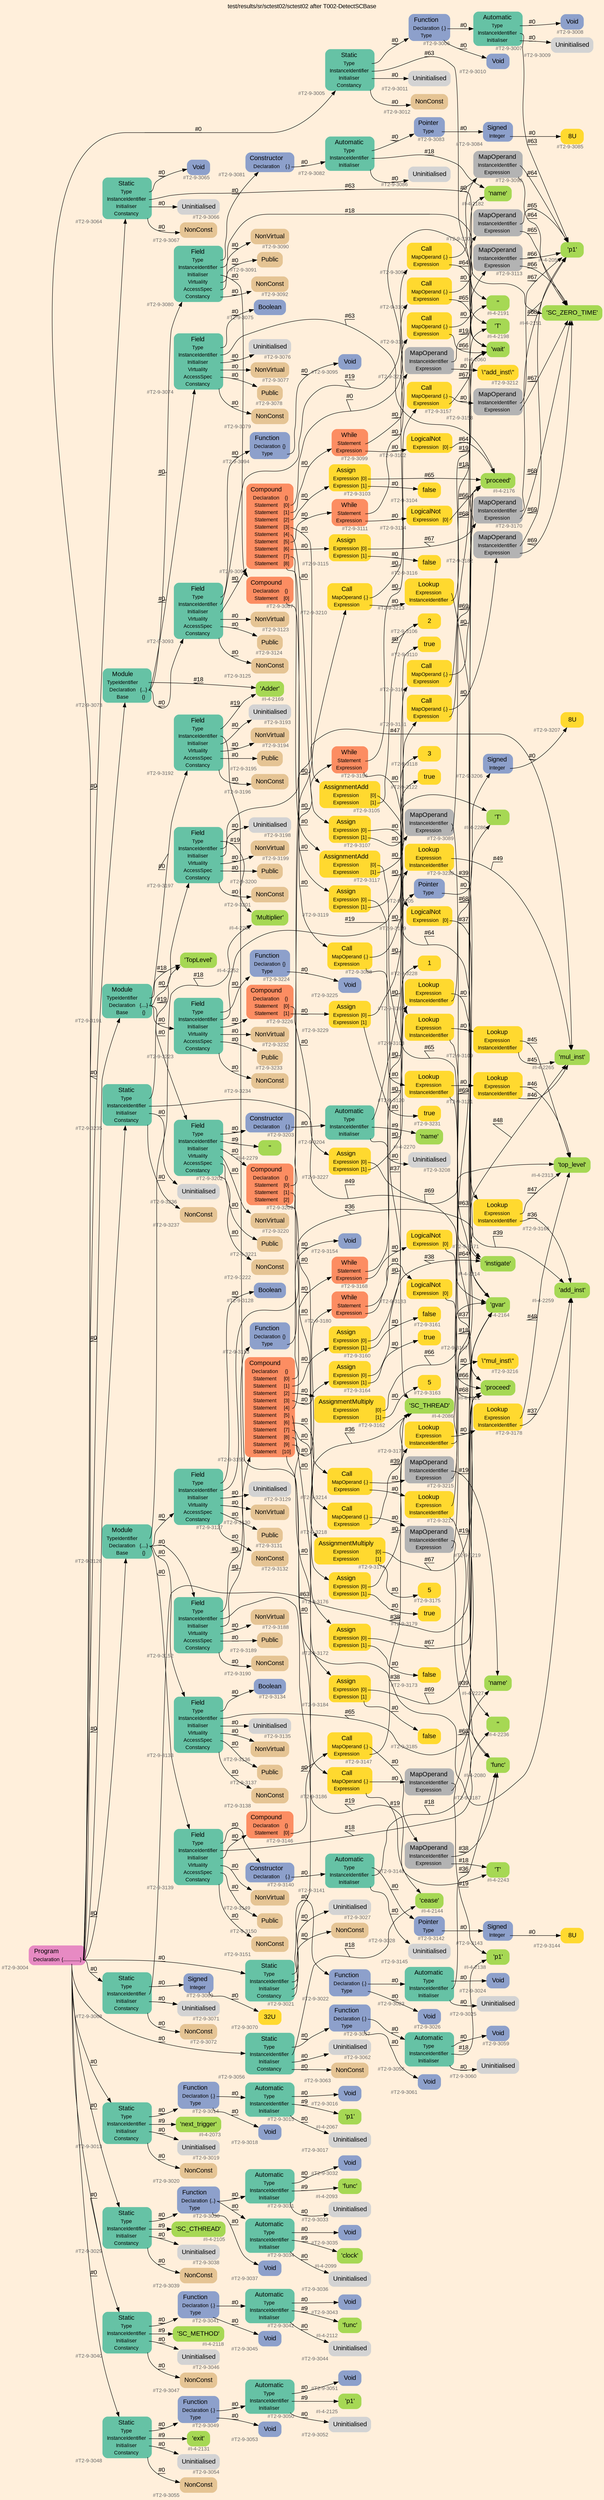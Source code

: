 digraph "test/results/sr/sctest02/sctest02 after T002-DetectSCBase" {
label = "test/results/sr/sctest02/sctest02 after T002-DetectSCBase"
labelloc = t
graph [
    rankdir = "LR"
    ranksep = 0.3
    bgcolor = antiquewhite1
    color = black
    fontcolor = black
    fontname = "Arial"
];
node [
    fontname = "Arial"
];
edge [
    fontname = "Arial"
];

// -------------------- node figure --------------------
// -------- block #T2-9-3004 ----------
"#T2-9-3004" [
    fillcolor = "/set28/4"
    xlabel = "#T2-9-3004"
    fontsize = "12"
    fontcolor = grey40
    shape = "plaintext"
    label = <<TABLE BORDER="0" CELLBORDER="0" CELLSPACING="0">
     <TR><TD><FONT COLOR="black" POINT-SIZE="15">Program</FONT></TD></TR>
     <TR><TD><FONT COLOR="black" POINT-SIZE="12">Declaration</FONT></TD><TD PORT="port0"><FONT COLOR="black" POINT-SIZE="12">{.............}</FONT></TD></TR>
    </TABLE>>
    style = "rounded,filled"
];

// -------- block #T2-9-3005 ----------
"#T2-9-3005" [
    fillcolor = "/set28/1"
    xlabel = "#T2-9-3005"
    fontsize = "12"
    fontcolor = grey40
    shape = "plaintext"
    label = <<TABLE BORDER="0" CELLBORDER="0" CELLSPACING="0">
     <TR><TD><FONT COLOR="black" POINT-SIZE="15">Static</FONT></TD></TR>
     <TR><TD><FONT COLOR="black" POINT-SIZE="12">Type</FONT></TD><TD PORT="port0"></TD></TR>
     <TR><TD><FONT COLOR="black" POINT-SIZE="12">InstanceIdentifier</FONT></TD><TD PORT="port1"></TD></TR>
     <TR><TD><FONT COLOR="black" POINT-SIZE="12">Initialiser</FONT></TD><TD PORT="port2"></TD></TR>
     <TR><TD><FONT COLOR="black" POINT-SIZE="12">Constancy</FONT></TD><TD PORT="port3"></TD></TR>
    </TABLE>>
    style = "rounded,filled"
];

// -------- block #T2-9-3006 ----------
"#T2-9-3006" [
    fillcolor = "/set28/3"
    xlabel = "#T2-9-3006"
    fontsize = "12"
    fontcolor = grey40
    shape = "plaintext"
    label = <<TABLE BORDER="0" CELLBORDER="0" CELLSPACING="0">
     <TR><TD><FONT COLOR="black" POINT-SIZE="15">Function</FONT></TD></TR>
     <TR><TD><FONT COLOR="black" POINT-SIZE="12">Declaration</FONT></TD><TD PORT="port0"><FONT COLOR="black" POINT-SIZE="12">{.}</FONT></TD></TR>
     <TR><TD><FONT COLOR="black" POINT-SIZE="12">Type</FONT></TD><TD PORT="port1"></TD></TR>
    </TABLE>>
    style = "rounded,filled"
];

// -------- block #T2-9-3007 ----------
"#T2-9-3007" [
    fillcolor = "/set28/1"
    xlabel = "#T2-9-3007"
    fontsize = "12"
    fontcolor = grey40
    shape = "plaintext"
    label = <<TABLE BORDER="0" CELLBORDER="0" CELLSPACING="0">
     <TR><TD><FONT COLOR="black" POINT-SIZE="15">Automatic</FONT></TD></TR>
     <TR><TD><FONT COLOR="black" POINT-SIZE="12">Type</FONT></TD><TD PORT="port0"></TD></TR>
     <TR><TD><FONT COLOR="black" POINT-SIZE="12">InstanceIdentifier</FONT></TD><TD PORT="port1"></TD></TR>
     <TR><TD><FONT COLOR="black" POINT-SIZE="12">Initialiser</FONT></TD><TD PORT="port2"></TD></TR>
    </TABLE>>
    style = "rounded,filled"
];

// -------- block #T2-9-3008 ----------
"#T2-9-3008" [
    fillcolor = "/set28/3"
    xlabel = "#T2-9-3008"
    fontsize = "12"
    fontcolor = grey40
    shape = "plaintext"
    label = <<TABLE BORDER="0" CELLBORDER="0" CELLSPACING="0">
     <TR><TD><FONT COLOR="black" POINT-SIZE="15">Void</FONT></TD></TR>
    </TABLE>>
    style = "rounded,filled"
];

// -------- block #I-4-2054 ----------
"#I-4-2054" [
    fillcolor = "/set28/5"
    xlabel = "#I-4-2054"
    fontsize = "12"
    fontcolor = grey40
    shape = "plaintext"
    label = <<TABLE BORDER="0" CELLBORDER="0" CELLSPACING="0">
     <TR><TD><FONT COLOR="black" POINT-SIZE="15">'p1'</FONT></TD></TR>
    </TABLE>>
    style = "rounded,filled"
];

// -------- block #T2-9-3009 ----------
"#T2-9-3009" [
    xlabel = "#T2-9-3009"
    fontsize = "12"
    fontcolor = grey40
    shape = "plaintext"
    label = <<TABLE BORDER="0" CELLBORDER="0" CELLSPACING="0">
     <TR><TD><FONT COLOR="black" POINT-SIZE="15">Uninitialised</FONT></TD></TR>
    </TABLE>>
    style = "rounded,filled"
];

// -------- block #T2-9-3010 ----------
"#T2-9-3010" [
    fillcolor = "/set28/3"
    xlabel = "#T2-9-3010"
    fontsize = "12"
    fontcolor = grey40
    shape = "plaintext"
    label = <<TABLE BORDER="0" CELLBORDER="0" CELLSPACING="0">
     <TR><TD><FONT COLOR="black" POINT-SIZE="15">Void</FONT></TD></TR>
    </TABLE>>
    style = "rounded,filled"
];

// -------- block #I-4-2060 ----------
"#I-4-2060" [
    fillcolor = "/set28/5"
    xlabel = "#I-4-2060"
    fontsize = "12"
    fontcolor = grey40
    shape = "plaintext"
    label = <<TABLE BORDER="0" CELLBORDER="0" CELLSPACING="0">
     <TR><TD><FONT COLOR="black" POINT-SIZE="15">'wait'</FONT></TD></TR>
    </TABLE>>
    style = "rounded,filled"
];

// -------- block #T2-9-3011 ----------
"#T2-9-3011" [
    xlabel = "#T2-9-3011"
    fontsize = "12"
    fontcolor = grey40
    shape = "plaintext"
    label = <<TABLE BORDER="0" CELLBORDER="0" CELLSPACING="0">
     <TR><TD><FONT COLOR="black" POINT-SIZE="15">Uninitialised</FONT></TD></TR>
    </TABLE>>
    style = "rounded,filled"
];

// -------- block #T2-9-3012 ----------
"#T2-9-3012" [
    fillcolor = "/set28/7"
    xlabel = "#T2-9-3012"
    fontsize = "12"
    fontcolor = grey40
    shape = "plaintext"
    label = <<TABLE BORDER="0" CELLBORDER="0" CELLSPACING="0">
     <TR><TD><FONT COLOR="black" POINT-SIZE="15">NonConst</FONT></TD></TR>
    </TABLE>>
    style = "rounded,filled"
];

// -------- block #T2-9-3013 ----------
"#T2-9-3013" [
    fillcolor = "/set28/1"
    xlabel = "#T2-9-3013"
    fontsize = "12"
    fontcolor = grey40
    shape = "plaintext"
    label = <<TABLE BORDER="0" CELLBORDER="0" CELLSPACING="0">
     <TR><TD><FONT COLOR="black" POINT-SIZE="15">Static</FONT></TD></TR>
     <TR><TD><FONT COLOR="black" POINT-SIZE="12">Type</FONT></TD><TD PORT="port0"></TD></TR>
     <TR><TD><FONT COLOR="black" POINT-SIZE="12">InstanceIdentifier</FONT></TD><TD PORT="port1"></TD></TR>
     <TR><TD><FONT COLOR="black" POINT-SIZE="12">Initialiser</FONT></TD><TD PORT="port2"></TD></TR>
     <TR><TD><FONT COLOR="black" POINT-SIZE="12">Constancy</FONT></TD><TD PORT="port3"></TD></TR>
    </TABLE>>
    style = "rounded,filled"
];

// -------- block #T2-9-3014 ----------
"#T2-9-3014" [
    fillcolor = "/set28/3"
    xlabel = "#T2-9-3014"
    fontsize = "12"
    fontcolor = grey40
    shape = "plaintext"
    label = <<TABLE BORDER="0" CELLBORDER="0" CELLSPACING="0">
     <TR><TD><FONT COLOR="black" POINT-SIZE="15">Function</FONT></TD></TR>
     <TR><TD><FONT COLOR="black" POINT-SIZE="12">Declaration</FONT></TD><TD PORT="port0"><FONT COLOR="black" POINT-SIZE="12">{.}</FONT></TD></TR>
     <TR><TD><FONT COLOR="black" POINT-SIZE="12">Type</FONT></TD><TD PORT="port1"></TD></TR>
    </TABLE>>
    style = "rounded,filled"
];

// -------- block #T2-9-3015 ----------
"#T2-9-3015" [
    fillcolor = "/set28/1"
    xlabel = "#T2-9-3015"
    fontsize = "12"
    fontcolor = grey40
    shape = "plaintext"
    label = <<TABLE BORDER="0" CELLBORDER="0" CELLSPACING="0">
     <TR><TD><FONT COLOR="black" POINT-SIZE="15">Automatic</FONT></TD></TR>
     <TR><TD><FONT COLOR="black" POINT-SIZE="12">Type</FONT></TD><TD PORT="port0"></TD></TR>
     <TR><TD><FONT COLOR="black" POINT-SIZE="12">InstanceIdentifier</FONT></TD><TD PORT="port1"></TD></TR>
     <TR><TD><FONT COLOR="black" POINT-SIZE="12">Initialiser</FONT></TD><TD PORT="port2"></TD></TR>
    </TABLE>>
    style = "rounded,filled"
];

// -------- block #T2-9-3016 ----------
"#T2-9-3016" [
    fillcolor = "/set28/3"
    xlabel = "#T2-9-3016"
    fontsize = "12"
    fontcolor = grey40
    shape = "plaintext"
    label = <<TABLE BORDER="0" CELLBORDER="0" CELLSPACING="0">
     <TR><TD><FONT COLOR="black" POINT-SIZE="15">Void</FONT></TD></TR>
    </TABLE>>
    style = "rounded,filled"
];

// -------- block #I-4-2067 ----------
"#I-4-2067" [
    fillcolor = "/set28/5"
    xlabel = "#I-4-2067"
    fontsize = "12"
    fontcolor = grey40
    shape = "plaintext"
    label = <<TABLE BORDER="0" CELLBORDER="0" CELLSPACING="0">
     <TR><TD><FONT COLOR="black" POINT-SIZE="15">'p1'</FONT></TD></TR>
    </TABLE>>
    style = "rounded,filled"
];

// -------- block #T2-9-3017 ----------
"#T2-9-3017" [
    xlabel = "#T2-9-3017"
    fontsize = "12"
    fontcolor = grey40
    shape = "plaintext"
    label = <<TABLE BORDER="0" CELLBORDER="0" CELLSPACING="0">
     <TR><TD><FONT COLOR="black" POINT-SIZE="15">Uninitialised</FONT></TD></TR>
    </TABLE>>
    style = "rounded,filled"
];

// -------- block #T2-9-3018 ----------
"#T2-9-3018" [
    fillcolor = "/set28/3"
    xlabel = "#T2-9-3018"
    fontsize = "12"
    fontcolor = grey40
    shape = "plaintext"
    label = <<TABLE BORDER="0" CELLBORDER="0" CELLSPACING="0">
     <TR><TD><FONT COLOR="black" POINT-SIZE="15">Void</FONT></TD></TR>
    </TABLE>>
    style = "rounded,filled"
];

// -------- block #I-4-2073 ----------
"#I-4-2073" [
    fillcolor = "/set28/5"
    xlabel = "#I-4-2073"
    fontsize = "12"
    fontcolor = grey40
    shape = "plaintext"
    label = <<TABLE BORDER="0" CELLBORDER="0" CELLSPACING="0">
     <TR><TD><FONT COLOR="black" POINT-SIZE="15">'next_trigger'</FONT></TD></TR>
    </TABLE>>
    style = "rounded,filled"
];

// -------- block #T2-9-3019 ----------
"#T2-9-3019" [
    xlabel = "#T2-9-3019"
    fontsize = "12"
    fontcolor = grey40
    shape = "plaintext"
    label = <<TABLE BORDER="0" CELLBORDER="0" CELLSPACING="0">
     <TR><TD><FONT COLOR="black" POINT-SIZE="15">Uninitialised</FONT></TD></TR>
    </TABLE>>
    style = "rounded,filled"
];

// -------- block #T2-9-3020 ----------
"#T2-9-3020" [
    fillcolor = "/set28/7"
    xlabel = "#T2-9-3020"
    fontsize = "12"
    fontcolor = grey40
    shape = "plaintext"
    label = <<TABLE BORDER="0" CELLBORDER="0" CELLSPACING="0">
     <TR><TD><FONT COLOR="black" POINT-SIZE="15">NonConst</FONT></TD></TR>
    </TABLE>>
    style = "rounded,filled"
];

// -------- block #T2-9-3021 ----------
"#T2-9-3021" [
    fillcolor = "/set28/1"
    xlabel = "#T2-9-3021"
    fontsize = "12"
    fontcolor = grey40
    shape = "plaintext"
    label = <<TABLE BORDER="0" CELLBORDER="0" CELLSPACING="0">
     <TR><TD><FONT COLOR="black" POINT-SIZE="15">Static</FONT></TD></TR>
     <TR><TD><FONT COLOR="black" POINT-SIZE="12">Type</FONT></TD><TD PORT="port0"></TD></TR>
     <TR><TD><FONT COLOR="black" POINT-SIZE="12">InstanceIdentifier</FONT></TD><TD PORT="port1"></TD></TR>
     <TR><TD><FONT COLOR="black" POINT-SIZE="12">Initialiser</FONT></TD><TD PORT="port2"></TD></TR>
     <TR><TD><FONT COLOR="black" POINT-SIZE="12">Constancy</FONT></TD><TD PORT="port3"></TD></TR>
    </TABLE>>
    style = "rounded,filled"
];

// -------- block #T2-9-3022 ----------
"#T2-9-3022" [
    fillcolor = "/set28/3"
    xlabel = "#T2-9-3022"
    fontsize = "12"
    fontcolor = grey40
    shape = "plaintext"
    label = <<TABLE BORDER="0" CELLBORDER="0" CELLSPACING="0">
     <TR><TD><FONT COLOR="black" POINT-SIZE="15">Function</FONT></TD></TR>
     <TR><TD><FONT COLOR="black" POINT-SIZE="12">Declaration</FONT></TD><TD PORT="port0"><FONT COLOR="black" POINT-SIZE="12">{.}</FONT></TD></TR>
     <TR><TD><FONT COLOR="black" POINT-SIZE="12">Type</FONT></TD><TD PORT="port1"></TD></TR>
    </TABLE>>
    style = "rounded,filled"
];

// -------- block #T2-9-3023 ----------
"#T2-9-3023" [
    fillcolor = "/set28/1"
    xlabel = "#T2-9-3023"
    fontsize = "12"
    fontcolor = grey40
    shape = "plaintext"
    label = <<TABLE BORDER="0" CELLBORDER="0" CELLSPACING="0">
     <TR><TD><FONT COLOR="black" POINT-SIZE="15">Automatic</FONT></TD></TR>
     <TR><TD><FONT COLOR="black" POINT-SIZE="12">Type</FONT></TD><TD PORT="port0"></TD></TR>
     <TR><TD><FONT COLOR="black" POINT-SIZE="12">InstanceIdentifier</FONT></TD><TD PORT="port1"></TD></TR>
     <TR><TD><FONT COLOR="black" POINT-SIZE="12">Initialiser</FONT></TD><TD PORT="port2"></TD></TR>
    </TABLE>>
    style = "rounded,filled"
];

// -------- block #T2-9-3024 ----------
"#T2-9-3024" [
    fillcolor = "/set28/3"
    xlabel = "#T2-9-3024"
    fontsize = "12"
    fontcolor = grey40
    shape = "plaintext"
    label = <<TABLE BORDER="0" CELLBORDER="0" CELLSPACING="0">
     <TR><TD><FONT COLOR="black" POINT-SIZE="15">Void</FONT></TD></TR>
    </TABLE>>
    style = "rounded,filled"
];

// -------- block #I-4-2080 ----------
"#I-4-2080" [
    fillcolor = "/set28/5"
    xlabel = "#I-4-2080"
    fontsize = "12"
    fontcolor = grey40
    shape = "plaintext"
    label = <<TABLE BORDER="0" CELLBORDER="0" CELLSPACING="0">
     <TR><TD><FONT COLOR="black" POINT-SIZE="15">'func'</FONT></TD></TR>
    </TABLE>>
    style = "rounded,filled"
];

// -------- block #T2-9-3025 ----------
"#T2-9-3025" [
    xlabel = "#T2-9-3025"
    fontsize = "12"
    fontcolor = grey40
    shape = "plaintext"
    label = <<TABLE BORDER="0" CELLBORDER="0" CELLSPACING="0">
     <TR><TD><FONT COLOR="black" POINT-SIZE="15">Uninitialised</FONT></TD></TR>
    </TABLE>>
    style = "rounded,filled"
];

// -------- block #T2-9-3026 ----------
"#T2-9-3026" [
    fillcolor = "/set28/3"
    xlabel = "#T2-9-3026"
    fontsize = "12"
    fontcolor = grey40
    shape = "plaintext"
    label = <<TABLE BORDER="0" CELLBORDER="0" CELLSPACING="0">
     <TR><TD><FONT COLOR="black" POINT-SIZE="15">Void</FONT></TD></TR>
    </TABLE>>
    style = "rounded,filled"
];

// -------- block #I-4-2086 ----------
"#I-4-2086" [
    fillcolor = "/set28/5"
    xlabel = "#I-4-2086"
    fontsize = "12"
    fontcolor = grey40
    shape = "plaintext"
    label = <<TABLE BORDER="0" CELLBORDER="0" CELLSPACING="0">
     <TR><TD><FONT COLOR="black" POINT-SIZE="15">'SC_THREAD'</FONT></TD></TR>
    </TABLE>>
    style = "rounded,filled"
];

// -------- block #T2-9-3027 ----------
"#T2-9-3027" [
    xlabel = "#T2-9-3027"
    fontsize = "12"
    fontcolor = grey40
    shape = "plaintext"
    label = <<TABLE BORDER="0" CELLBORDER="0" CELLSPACING="0">
     <TR><TD><FONT COLOR="black" POINT-SIZE="15">Uninitialised</FONT></TD></TR>
    </TABLE>>
    style = "rounded,filled"
];

// -------- block #T2-9-3028 ----------
"#T2-9-3028" [
    fillcolor = "/set28/7"
    xlabel = "#T2-9-3028"
    fontsize = "12"
    fontcolor = grey40
    shape = "plaintext"
    label = <<TABLE BORDER="0" CELLBORDER="0" CELLSPACING="0">
     <TR><TD><FONT COLOR="black" POINT-SIZE="15">NonConst</FONT></TD></TR>
    </TABLE>>
    style = "rounded,filled"
];

// -------- block #T2-9-3029 ----------
"#T2-9-3029" [
    fillcolor = "/set28/1"
    xlabel = "#T2-9-3029"
    fontsize = "12"
    fontcolor = grey40
    shape = "plaintext"
    label = <<TABLE BORDER="0" CELLBORDER="0" CELLSPACING="0">
     <TR><TD><FONT COLOR="black" POINT-SIZE="15">Static</FONT></TD></TR>
     <TR><TD><FONT COLOR="black" POINT-SIZE="12">Type</FONT></TD><TD PORT="port0"></TD></TR>
     <TR><TD><FONT COLOR="black" POINT-SIZE="12">InstanceIdentifier</FONT></TD><TD PORT="port1"></TD></TR>
     <TR><TD><FONT COLOR="black" POINT-SIZE="12">Initialiser</FONT></TD><TD PORT="port2"></TD></TR>
     <TR><TD><FONT COLOR="black" POINT-SIZE="12">Constancy</FONT></TD><TD PORT="port3"></TD></TR>
    </TABLE>>
    style = "rounded,filled"
];

// -------- block #T2-9-3030 ----------
"#T2-9-3030" [
    fillcolor = "/set28/3"
    xlabel = "#T2-9-3030"
    fontsize = "12"
    fontcolor = grey40
    shape = "plaintext"
    label = <<TABLE BORDER="0" CELLBORDER="0" CELLSPACING="0">
     <TR><TD><FONT COLOR="black" POINT-SIZE="15">Function</FONT></TD></TR>
     <TR><TD><FONT COLOR="black" POINT-SIZE="12">Declaration</FONT></TD><TD PORT="port0"><FONT COLOR="black" POINT-SIZE="12">{..}</FONT></TD></TR>
     <TR><TD><FONT COLOR="black" POINT-SIZE="12">Type</FONT></TD><TD PORT="port1"></TD></TR>
    </TABLE>>
    style = "rounded,filled"
];

// -------- block #T2-9-3031 ----------
"#T2-9-3031" [
    fillcolor = "/set28/1"
    xlabel = "#T2-9-3031"
    fontsize = "12"
    fontcolor = grey40
    shape = "plaintext"
    label = <<TABLE BORDER="0" CELLBORDER="0" CELLSPACING="0">
     <TR><TD><FONT COLOR="black" POINT-SIZE="15">Automatic</FONT></TD></TR>
     <TR><TD><FONT COLOR="black" POINT-SIZE="12">Type</FONT></TD><TD PORT="port0"></TD></TR>
     <TR><TD><FONT COLOR="black" POINT-SIZE="12">InstanceIdentifier</FONT></TD><TD PORT="port1"></TD></TR>
     <TR><TD><FONT COLOR="black" POINT-SIZE="12">Initialiser</FONT></TD><TD PORT="port2"></TD></TR>
    </TABLE>>
    style = "rounded,filled"
];

// -------- block #T2-9-3032 ----------
"#T2-9-3032" [
    fillcolor = "/set28/3"
    xlabel = "#T2-9-3032"
    fontsize = "12"
    fontcolor = grey40
    shape = "plaintext"
    label = <<TABLE BORDER="0" CELLBORDER="0" CELLSPACING="0">
     <TR><TD><FONT COLOR="black" POINT-SIZE="15">Void</FONT></TD></TR>
    </TABLE>>
    style = "rounded,filled"
];

// -------- block #I-4-2093 ----------
"#I-4-2093" [
    fillcolor = "/set28/5"
    xlabel = "#I-4-2093"
    fontsize = "12"
    fontcolor = grey40
    shape = "plaintext"
    label = <<TABLE BORDER="0" CELLBORDER="0" CELLSPACING="0">
     <TR><TD><FONT COLOR="black" POINT-SIZE="15">'func'</FONT></TD></TR>
    </TABLE>>
    style = "rounded,filled"
];

// -------- block #T2-9-3033 ----------
"#T2-9-3033" [
    xlabel = "#T2-9-3033"
    fontsize = "12"
    fontcolor = grey40
    shape = "plaintext"
    label = <<TABLE BORDER="0" CELLBORDER="0" CELLSPACING="0">
     <TR><TD><FONT COLOR="black" POINT-SIZE="15">Uninitialised</FONT></TD></TR>
    </TABLE>>
    style = "rounded,filled"
];

// -------- block #T2-9-3034 ----------
"#T2-9-3034" [
    fillcolor = "/set28/1"
    xlabel = "#T2-9-3034"
    fontsize = "12"
    fontcolor = grey40
    shape = "plaintext"
    label = <<TABLE BORDER="0" CELLBORDER="0" CELLSPACING="0">
     <TR><TD><FONT COLOR="black" POINT-SIZE="15">Automatic</FONT></TD></TR>
     <TR><TD><FONT COLOR="black" POINT-SIZE="12">Type</FONT></TD><TD PORT="port0"></TD></TR>
     <TR><TD><FONT COLOR="black" POINT-SIZE="12">InstanceIdentifier</FONT></TD><TD PORT="port1"></TD></TR>
     <TR><TD><FONT COLOR="black" POINT-SIZE="12">Initialiser</FONT></TD><TD PORT="port2"></TD></TR>
    </TABLE>>
    style = "rounded,filled"
];

// -------- block #T2-9-3035 ----------
"#T2-9-3035" [
    fillcolor = "/set28/3"
    xlabel = "#T2-9-3035"
    fontsize = "12"
    fontcolor = grey40
    shape = "plaintext"
    label = <<TABLE BORDER="0" CELLBORDER="0" CELLSPACING="0">
     <TR><TD><FONT COLOR="black" POINT-SIZE="15">Void</FONT></TD></TR>
    </TABLE>>
    style = "rounded,filled"
];

// -------- block #I-4-2099 ----------
"#I-4-2099" [
    fillcolor = "/set28/5"
    xlabel = "#I-4-2099"
    fontsize = "12"
    fontcolor = grey40
    shape = "plaintext"
    label = <<TABLE BORDER="0" CELLBORDER="0" CELLSPACING="0">
     <TR><TD><FONT COLOR="black" POINT-SIZE="15">'clock'</FONT></TD></TR>
    </TABLE>>
    style = "rounded,filled"
];

// -------- block #T2-9-3036 ----------
"#T2-9-3036" [
    xlabel = "#T2-9-3036"
    fontsize = "12"
    fontcolor = grey40
    shape = "plaintext"
    label = <<TABLE BORDER="0" CELLBORDER="0" CELLSPACING="0">
     <TR><TD><FONT COLOR="black" POINT-SIZE="15">Uninitialised</FONT></TD></TR>
    </TABLE>>
    style = "rounded,filled"
];

// -------- block #T2-9-3037 ----------
"#T2-9-3037" [
    fillcolor = "/set28/3"
    xlabel = "#T2-9-3037"
    fontsize = "12"
    fontcolor = grey40
    shape = "plaintext"
    label = <<TABLE BORDER="0" CELLBORDER="0" CELLSPACING="0">
     <TR><TD><FONT COLOR="black" POINT-SIZE="15">Void</FONT></TD></TR>
    </TABLE>>
    style = "rounded,filled"
];

// -------- block #I-4-2105 ----------
"#I-4-2105" [
    fillcolor = "/set28/5"
    xlabel = "#I-4-2105"
    fontsize = "12"
    fontcolor = grey40
    shape = "plaintext"
    label = <<TABLE BORDER="0" CELLBORDER="0" CELLSPACING="0">
     <TR><TD><FONT COLOR="black" POINT-SIZE="15">'SC_CTHREAD'</FONT></TD></TR>
    </TABLE>>
    style = "rounded,filled"
];

// -------- block #T2-9-3038 ----------
"#T2-9-3038" [
    xlabel = "#T2-9-3038"
    fontsize = "12"
    fontcolor = grey40
    shape = "plaintext"
    label = <<TABLE BORDER="0" CELLBORDER="0" CELLSPACING="0">
     <TR><TD><FONT COLOR="black" POINT-SIZE="15">Uninitialised</FONT></TD></TR>
    </TABLE>>
    style = "rounded,filled"
];

// -------- block #T2-9-3039 ----------
"#T2-9-3039" [
    fillcolor = "/set28/7"
    xlabel = "#T2-9-3039"
    fontsize = "12"
    fontcolor = grey40
    shape = "plaintext"
    label = <<TABLE BORDER="0" CELLBORDER="0" CELLSPACING="0">
     <TR><TD><FONT COLOR="black" POINT-SIZE="15">NonConst</FONT></TD></TR>
    </TABLE>>
    style = "rounded,filled"
];

// -------- block #T2-9-3040 ----------
"#T2-9-3040" [
    fillcolor = "/set28/1"
    xlabel = "#T2-9-3040"
    fontsize = "12"
    fontcolor = grey40
    shape = "plaintext"
    label = <<TABLE BORDER="0" CELLBORDER="0" CELLSPACING="0">
     <TR><TD><FONT COLOR="black" POINT-SIZE="15">Static</FONT></TD></TR>
     <TR><TD><FONT COLOR="black" POINT-SIZE="12">Type</FONT></TD><TD PORT="port0"></TD></TR>
     <TR><TD><FONT COLOR="black" POINT-SIZE="12">InstanceIdentifier</FONT></TD><TD PORT="port1"></TD></TR>
     <TR><TD><FONT COLOR="black" POINT-SIZE="12">Initialiser</FONT></TD><TD PORT="port2"></TD></TR>
     <TR><TD><FONT COLOR="black" POINT-SIZE="12">Constancy</FONT></TD><TD PORT="port3"></TD></TR>
    </TABLE>>
    style = "rounded,filled"
];

// -------- block #T2-9-3041 ----------
"#T2-9-3041" [
    fillcolor = "/set28/3"
    xlabel = "#T2-9-3041"
    fontsize = "12"
    fontcolor = grey40
    shape = "plaintext"
    label = <<TABLE BORDER="0" CELLBORDER="0" CELLSPACING="0">
     <TR><TD><FONT COLOR="black" POINT-SIZE="15">Function</FONT></TD></TR>
     <TR><TD><FONT COLOR="black" POINT-SIZE="12">Declaration</FONT></TD><TD PORT="port0"><FONT COLOR="black" POINT-SIZE="12">{.}</FONT></TD></TR>
     <TR><TD><FONT COLOR="black" POINT-SIZE="12">Type</FONT></TD><TD PORT="port1"></TD></TR>
    </TABLE>>
    style = "rounded,filled"
];

// -------- block #T2-9-3042 ----------
"#T2-9-3042" [
    fillcolor = "/set28/1"
    xlabel = "#T2-9-3042"
    fontsize = "12"
    fontcolor = grey40
    shape = "plaintext"
    label = <<TABLE BORDER="0" CELLBORDER="0" CELLSPACING="0">
     <TR><TD><FONT COLOR="black" POINT-SIZE="15">Automatic</FONT></TD></TR>
     <TR><TD><FONT COLOR="black" POINT-SIZE="12">Type</FONT></TD><TD PORT="port0"></TD></TR>
     <TR><TD><FONT COLOR="black" POINT-SIZE="12">InstanceIdentifier</FONT></TD><TD PORT="port1"></TD></TR>
     <TR><TD><FONT COLOR="black" POINT-SIZE="12">Initialiser</FONT></TD><TD PORT="port2"></TD></TR>
    </TABLE>>
    style = "rounded,filled"
];

// -------- block #T2-9-3043 ----------
"#T2-9-3043" [
    fillcolor = "/set28/3"
    xlabel = "#T2-9-3043"
    fontsize = "12"
    fontcolor = grey40
    shape = "plaintext"
    label = <<TABLE BORDER="0" CELLBORDER="0" CELLSPACING="0">
     <TR><TD><FONT COLOR="black" POINT-SIZE="15">Void</FONT></TD></TR>
    </TABLE>>
    style = "rounded,filled"
];

// -------- block #I-4-2112 ----------
"#I-4-2112" [
    fillcolor = "/set28/5"
    xlabel = "#I-4-2112"
    fontsize = "12"
    fontcolor = grey40
    shape = "plaintext"
    label = <<TABLE BORDER="0" CELLBORDER="0" CELLSPACING="0">
     <TR><TD><FONT COLOR="black" POINT-SIZE="15">'func'</FONT></TD></TR>
    </TABLE>>
    style = "rounded,filled"
];

// -------- block #T2-9-3044 ----------
"#T2-9-3044" [
    xlabel = "#T2-9-3044"
    fontsize = "12"
    fontcolor = grey40
    shape = "plaintext"
    label = <<TABLE BORDER="0" CELLBORDER="0" CELLSPACING="0">
     <TR><TD><FONT COLOR="black" POINT-SIZE="15">Uninitialised</FONT></TD></TR>
    </TABLE>>
    style = "rounded,filled"
];

// -------- block #T2-9-3045 ----------
"#T2-9-3045" [
    fillcolor = "/set28/3"
    xlabel = "#T2-9-3045"
    fontsize = "12"
    fontcolor = grey40
    shape = "plaintext"
    label = <<TABLE BORDER="0" CELLBORDER="0" CELLSPACING="0">
     <TR><TD><FONT COLOR="black" POINT-SIZE="15">Void</FONT></TD></TR>
    </TABLE>>
    style = "rounded,filled"
];

// -------- block #I-4-2118 ----------
"#I-4-2118" [
    fillcolor = "/set28/5"
    xlabel = "#I-4-2118"
    fontsize = "12"
    fontcolor = grey40
    shape = "plaintext"
    label = <<TABLE BORDER="0" CELLBORDER="0" CELLSPACING="0">
     <TR><TD><FONT COLOR="black" POINT-SIZE="15">'SC_METHOD'</FONT></TD></TR>
    </TABLE>>
    style = "rounded,filled"
];

// -------- block #T2-9-3046 ----------
"#T2-9-3046" [
    xlabel = "#T2-9-3046"
    fontsize = "12"
    fontcolor = grey40
    shape = "plaintext"
    label = <<TABLE BORDER="0" CELLBORDER="0" CELLSPACING="0">
     <TR><TD><FONT COLOR="black" POINT-SIZE="15">Uninitialised</FONT></TD></TR>
    </TABLE>>
    style = "rounded,filled"
];

// -------- block #T2-9-3047 ----------
"#T2-9-3047" [
    fillcolor = "/set28/7"
    xlabel = "#T2-9-3047"
    fontsize = "12"
    fontcolor = grey40
    shape = "plaintext"
    label = <<TABLE BORDER="0" CELLBORDER="0" CELLSPACING="0">
     <TR><TD><FONT COLOR="black" POINT-SIZE="15">NonConst</FONT></TD></TR>
    </TABLE>>
    style = "rounded,filled"
];

// -------- block #T2-9-3048 ----------
"#T2-9-3048" [
    fillcolor = "/set28/1"
    xlabel = "#T2-9-3048"
    fontsize = "12"
    fontcolor = grey40
    shape = "plaintext"
    label = <<TABLE BORDER="0" CELLBORDER="0" CELLSPACING="0">
     <TR><TD><FONT COLOR="black" POINT-SIZE="15">Static</FONT></TD></TR>
     <TR><TD><FONT COLOR="black" POINT-SIZE="12">Type</FONT></TD><TD PORT="port0"></TD></TR>
     <TR><TD><FONT COLOR="black" POINT-SIZE="12">InstanceIdentifier</FONT></TD><TD PORT="port1"></TD></TR>
     <TR><TD><FONT COLOR="black" POINT-SIZE="12">Initialiser</FONT></TD><TD PORT="port2"></TD></TR>
     <TR><TD><FONT COLOR="black" POINT-SIZE="12">Constancy</FONT></TD><TD PORT="port3"></TD></TR>
    </TABLE>>
    style = "rounded,filled"
];

// -------- block #T2-9-3049 ----------
"#T2-9-3049" [
    fillcolor = "/set28/3"
    xlabel = "#T2-9-3049"
    fontsize = "12"
    fontcolor = grey40
    shape = "plaintext"
    label = <<TABLE BORDER="0" CELLBORDER="0" CELLSPACING="0">
     <TR><TD><FONT COLOR="black" POINT-SIZE="15">Function</FONT></TD></TR>
     <TR><TD><FONT COLOR="black" POINT-SIZE="12">Declaration</FONT></TD><TD PORT="port0"><FONT COLOR="black" POINT-SIZE="12">{.}</FONT></TD></TR>
     <TR><TD><FONT COLOR="black" POINT-SIZE="12">Type</FONT></TD><TD PORT="port1"></TD></TR>
    </TABLE>>
    style = "rounded,filled"
];

// -------- block #T2-9-3050 ----------
"#T2-9-3050" [
    fillcolor = "/set28/1"
    xlabel = "#T2-9-3050"
    fontsize = "12"
    fontcolor = grey40
    shape = "plaintext"
    label = <<TABLE BORDER="0" CELLBORDER="0" CELLSPACING="0">
     <TR><TD><FONT COLOR="black" POINT-SIZE="15">Automatic</FONT></TD></TR>
     <TR><TD><FONT COLOR="black" POINT-SIZE="12">Type</FONT></TD><TD PORT="port0"></TD></TR>
     <TR><TD><FONT COLOR="black" POINT-SIZE="12">InstanceIdentifier</FONT></TD><TD PORT="port1"></TD></TR>
     <TR><TD><FONT COLOR="black" POINT-SIZE="12">Initialiser</FONT></TD><TD PORT="port2"></TD></TR>
    </TABLE>>
    style = "rounded,filled"
];

// -------- block #T2-9-3051 ----------
"#T2-9-3051" [
    fillcolor = "/set28/3"
    xlabel = "#T2-9-3051"
    fontsize = "12"
    fontcolor = grey40
    shape = "plaintext"
    label = <<TABLE BORDER="0" CELLBORDER="0" CELLSPACING="0">
     <TR><TD><FONT COLOR="black" POINT-SIZE="15">Void</FONT></TD></TR>
    </TABLE>>
    style = "rounded,filled"
];

// -------- block #I-4-2125 ----------
"#I-4-2125" [
    fillcolor = "/set28/5"
    xlabel = "#I-4-2125"
    fontsize = "12"
    fontcolor = grey40
    shape = "plaintext"
    label = <<TABLE BORDER="0" CELLBORDER="0" CELLSPACING="0">
     <TR><TD><FONT COLOR="black" POINT-SIZE="15">'p1'</FONT></TD></TR>
    </TABLE>>
    style = "rounded,filled"
];

// -------- block #T2-9-3052 ----------
"#T2-9-3052" [
    xlabel = "#T2-9-3052"
    fontsize = "12"
    fontcolor = grey40
    shape = "plaintext"
    label = <<TABLE BORDER="0" CELLBORDER="0" CELLSPACING="0">
     <TR><TD><FONT COLOR="black" POINT-SIZE="15">Uninitialised</FONT></TD></TR>
    </TABLE>>
    style = "rounded,filled"
];

// -------- block #T2-9-3053 ----------
"#T2-9-3053" [
    fillcolor = "/set28/3"
    xlabel = "#T2-9-3053"
    fontsize = "12"
    fontcolor = grey40
    shape = "plaintext"
    label = <<TABLE BORDER="0" CELLBORDER="0" CELLSPACING="0">
     <TR><TD><FONT COLOR="black" POINT-SIZE="15">Void</FONT></TD></TR>
    </TABLE>>
    style = "rounded,filled"
];

// -------- block #I-4-2131 ----------
"#I-4-2131" [
    fillcolor = "/set28/5"
    xlabel = "#I-4-2131"
    fontsize = "12"
    fontcolor = grey40
    shape = "plaintext"
    label = <<TABLE BORDER="0" CELLBORDER="0" CELLSPACING="0">
     <TR><TD><FONT COLOR="black" POINT-SIZE="15">'exit'</FONT></TD></TR>
    </TABLE>>
    style = "rounded,filled"
];

// -------- block #T2-9-3054 ----------
"#T2-9-3054" [
    xlabel = "#T2-9-3054"
    fontsize = "12"
    fontcolor = grey40
    shape = "plaintext"
    label = <<TABLE BORDER="0" CELLBORDER="0" CELLSPACING="0">
     <TR><TD><FONT COLOR="black" POINT-SIZE="15">Uninitialised</FONT></TD></TR>
    </TABLE>>
    style = "rounded,filled"
];

// -------- block #T2-9-3055 ----------
"#T2-9-3055" [
    fillcolor = "/set28/7"
    xlabel = "#T2-9-3055"
    fontsize = "12"
    fontcolor = grey40
    shape = "plaintext"
    label = <<TABLE BORDER="0" CELLBORDER="0" CELLSPACING="0">
     <TR><TD><FONT COLOR="black" POINT-SIZE="15">NonConst</FONT></TD></TR>
    </TABLE>>
    style = "rounded,filled"
];

// -------- block #T2-9-3056 ----------
"#T2-9-3056" [
    fillcolor = "/set28/1"
    xlabel = "#T2-9-3056"
    fontsize = "12"
    fontcolor = grey40
    shape = "plaintext"
    label = <<TABLE BORDER="0" CELLBORDER="0" CELLSPACING="0">
     <TR><TD><FONT COLOR="black" POINT-SIZE="15">Static</FONT></TD></TR>
     <TR><TD><FONT COLOR="black" POINT-SIZE="12">Type</FONT></TD><TD PORT="port0"></TD></TR>
     <TR><TD><FONT COLOR="black" POINT-SIZE="12">InstanceIdentifier</FONT></TD><TD PORT="port1"></TD></TR>
     <TR><TD><FONT COLOR="black" POINT-SIZE="12">Initialiser</FONT></TD><TD PORT="port2"></TD></TR>
     <TR><TD><FONT COLOR="black" POINT-SIZE="12">Constancy</FONT></TD><TD PORT="port3"></TD></TR>
    </TABLE>>
    style = "rounded,filled"
];

// -------- block #T2-9-3057 ----------
"#T2-9-3057" [
    fillcolor = "/set28/3"
    xlabel = "#T2-9-3057"
    fontsize = "12"
    fontcolor = grey40
    shape = "plaintext"
    label = <<TABLE BORDER="0" CELLBORDER="0" CELLSPACING="0">
     <TR><TD><FONT COLOR="black" POINT-SIZE="15">Function</FONT></TD></TR>
     <TR><TD><FONT COLOR="black" POINT-SIZE="12">Declaration</FONT></TD><TD PORT="port0"><FONT COLOR="black" POINT-SIZE="12">{.}</FONT></TD></TR>
     <TR><TD><FONT COLOR="black" POINT-SIZE="12">Type</FONT></TD><TD PORT="port1"></TD></TR>
    </TABLE>>
    style = "rounded,filled"
];

// -------- block #T2-9-3058 ----------
"#T2-9-3058" [
    fillcolor = "/set28/1"
    xlabel = "#T2-9-3058"
    fontsize = "12"
    fontcolor = grey40
    shape = "plaintext"
    label = <<TABLE BORDER="0" CELLBORDER="0" CELLSPACING="0">
     <TR><TD><FONT COLOR="black" POINT-SIZE="15">Automatic</FONT></TD></TR>
     <TR><TD><FONT COLOR="black" POINT-SIZE="12">Type</FONT></TD><TD PORT="port0"></TD></TR>
     <TR><TD><FONT COLOR="black" POINT-SIZE="12">InstanceIdentifier</FONT></TD><TD PORT="port1"></TD></TR>
     <TR><TD><FONT COLOR="black" POINT-SIZE="12">Initialiser</FONT></TD><TD PORT="port2"></TD></TR>
    </TABLE>>
    style = "rounded,filled"
];

// -------- block #T2-9-3059 ----------
"#T2-9-3059" [
    fillcolor = "/set28/3"
    xlabel = "#T2-9-3059"
    fontsize = "12"
    fontcolor = grey40
    shape = "plaintext"
    label = <<TABLE BORDER="0" CELLBORDER="0" CELLSPACING="0">
     <TR><TD><FONT COLOR="black" POINT-SIZE="15">Void</FONT></TD></TR>
    </TABLE>>
    style = "rounded,filled"
];

// -------- block #I-4-2138 ----------
"#I-4-2138" [
    fillcolor = "/set28/5"
    xlabel = "#I-4-2138"
    fontsize = "12"
    fontcolor = grey40
    shape = "plaintext"
    label = <<TABLE BORDER="0" CELLBORDER="0" CELLSPACING="0">
     <TR><TD><FONT COLOR="black" POINT-SIZE="15">'p1'</FONT></TD></TR>
    </TABLE>>
    style = "rounded,filled"
];

// -------- block #T2-9-3060 ----------
"#T2-9-3060" [
    xlabel = "#T2-9-3060"
    fontsize = "12"
    fontcolor = grey40
    shape = "plaintext"
    label = <<TABLE BORDER="0" CELLBORDER="0" CELLSPACING="0">
     <TR><TD><FONT COLOR="black" POINT-SIZE="15">Uninitialised</FONT></TD></TR>
    </TABLE>>
    style = "rounded,filled"
];

// -------- block #T2-9-3061 ----------
"#T2-9-3061" [
    fillcolor = "/set28/3"
    xlabel = "#T2-9-3061"
    fontsize = "12"
    fontcolor = grey40
    shape = "plaintext"
    label = <<TABLE BORDER="0" CELLBORDER="0" CELLSPACING="0">
     <TR><TD><FONT COLOR="black" POINT-SIZE="15">Void</FONT></TD></TR>
    </TABLE>>
    style = "rounded,filled"
];

// -------- block #I-4-2144 ----------
"#I-4-2144" [
    fillcolor = "/set28/5"
    xlabel = "#I-4-2144"
    fontsize = "12"
    fontcolor = grey40
    shape = "plaintext"
    label = <<TABLE BORDER="0" CELLBORDER="0" CELLSPACING="0">
     <TR><TD><FONT COLOR="black" POINT-SIZE="15">'cease'</FONT></TD></TR>
    </TABLE>>
    style = "rounded,filled"
];

// -------- block #T2-9-3062 ----------
"#T2-9-3062" [
    xlabel = "#T2-9-3062"
    fontsize = "12"
    fontcolor = grey40
    shape = "plaintext"
    label = <<TABLE BORDER="0" CELLBORDER="0" CELLSPACING="0">
     <TR><TD><FONT COLOR="black" POINT-SIZE="15">Uninitialised</FONT></TD></TR>
    </TABLE>>
    style = "rounded,filled"
];

// -------- block #T2-9-3063 ----------
"#T2-9-3063" [
    fillcolor = "/set28/7"
    xlabel = "#T2-9-3063"
    fontsize = "12"
    fontcolor = grey40
    shape = "plaintext"
    label = <<TABLE BORDER="0" CELLBORDER="0" CELLSPACING="0">
     <TR><TD><FONT COLOR="black" POINT-SIZE="15">NonConst</FONT></TD></TR>
    </TABLE>>
    style = "rounded,filled"
];

// -------- block #T2-9-3064 ----------
"#T2-9-3064" [
    fillcolor = "/set28/1"
    xlabel = "#T2-9-3064"
    fontsize = "12"
    fontcolor = grey40
    shape = "plaintext"
    label = <<TABLE BORDER="0" CELLBORDER="0" CELLSPACING="0">
     <TR><TD><FONT COLOR="black" POINT-SIZE="15">Static</FONT></TD></TR>
     <TR><TD><FONT COLOR="black" POINT-SIZE="12">Type</FONT></TD><TD PORT="port0"></TD></TR>
     <TR><TD><FONT COLOR="black" POINT-SIZE="12">InstanceIdentifier</FONT></TD><TD PORT="port1"></TD></TR>
     <TR><TD><FONT COLOR="black" POINT-SIZE="12">Initialiser</FONT></TD><TD PORT="port2"></TD></TR>
     <TR><TD><FONT COLOR="black" POINT-SIZE="12">Constancy</FONT></TD><TD PORT="port3"></TD></TR>
    </TABLE>>
    style = "rounded,filled"
];

// -------- block #T2-9-3065 ----------
"#T2-9-3065" [
    fillcolor = "/set28/3"
    xlabel = "#T2-9-3065"
    fontsize = "12"
    fontcolor = grey40
    shape = "plaintext"
    label = <<TABLE BORDER="0" CELLBORDER="0" CELLSPACING="0">
     <TR><TD><FONT COLOR="black" POINT-SIZE="15">Void</FONT></TD></TR>
    </TABLE>>
    style = "rounded,filled"
];

// -------- block #I-4-2151 ----------
"#I-4-2151" [
    fillcolor = "/set28/5"
    xlabel = "#I-4-2151"
    fontsize = "12"
    fontcolor = grey40
    shape = "plaintext"
    label = <<TABLE BORDER="0" CELLBORDER="0" CELLSPACING="0">
     <TR><TD><FONT COLOR="black" POINT-SIZE="15">'SC_ZERO_TIME'</FONT></TD></TR>
    </TABLE>>
    style = "rounded,filled"
];

// -------- block #T2-9-3066 ----------
"#T2-9-3066" [
    xlabel = "#T2-9-3066"
    fontsize = "12"
    fontcolor = grey40
    shape = "plaintext"
    label = <<TABLE BORDER="0" CELLBORDER="0" CELLSPACING="0">
     <TR><TD><FONT COLOR="black" POINT-SIZE="15">Uninitialised</FONT></TD></TR>
    </TABLE>>
    style = "rounded,filled"
];

// -------- block #T2-9-3067 ----------
"#T2-9-3067" [
    fillcolor = "/set28/7"
    xlabel = "#T2-9-3067"
    fontsize = "12"
    fontcolor = grey40
    shape = "plaintext"
    label = <<TABLE BORDER="0" CELLBORDER="0" CELLSPACING="0">
     <TR><TD><FONT COLOR="black" POINT-SIZE="15">NonConst</FONT></TD></TR>
    </TABLE>>
    style = "rounded,filled"
];

// -------- block #T2-9-3068 ----------
"#T2-9-3068" [
    fillcolor = "/set28/1"
    xlabel = "#T2-9-3068"
    fontsize = "12"
    fontcolor = grey40
    shape = "plaintext"
    label = <<TABLE BORDER="0" CELLBORDER="0" CELLSPACING="0">
     <TR><TD><FONT COLOR="black" POINT-SIZE="15">Static</FONT></TD></TR>
     <TR><TD><FONT COLOR="black" POINT-SIZE="12">Type</FONT></TD><TD PORT="port0"></TD></TR>
     <TR><TD><FONT COLOR="black" POINT-SIZE="12">InstanceIdentifier</FONT></TD><TD PORT="port1"></TD></TR>
     <TR><TD><FONT COLOR="black" POINT-SIZE="12">Initialiser</FONT></TD><TD PORT="port2"></TD></TR>
     <TR><TD><FONT COLOR="black" POINT-SIZE="12">Constancy</FONT></TD><TD PORT="port3"></TD></TR>
    </TABLE>>
    style = "rounded,filled"
];

// -------- block #T2-9-3069 ----------
"#T2-9-3069" [
    fillcolor = "/set28/3"
    xlabel = "#T2-9-3069"
    fontsize = "12"
    fontcolor = grey40
    shape = "plaintext"
    label = <<TABLE BORDER="0" CELLBORDER="0" CELLSPACING="0">
     <TR><TD><FONT COLOR="black" POINT-SIZE="15">Signed</FONT></TD></TR>
     <TR><TD><FONT COLOR="black" POINT-SIZE="12">Integer</FONT></TD><TD PORT="port0"></TD></TR>
    </TABLE>>
    style = "rounded,filled"
];

// -------- block #T2-9-3070 ----------
"#T2-9-3070" [
    fillcolor = "/set28/6"
    xlabel = "#T2-9-3070"
    fontsize = "12"
    fontcolor = grey40
    shape = "plaintext"
    label = <<TABLE BORDER="0" CELLBORDER="0" CELLSPACING="0">
     <TR><TD><FONT COLOR="black" POINT-SIZE="15">32U</FONT></TD></TR>
    </TABLE>>
    style = "rounded,filled"
];

// -------- block #I-4-2164 ----------
"#I-4-2164" [
    fillcolor = "/set28/5"
    xlabel = "#I-4-2164"
    fontsize = "12"
    fontcolor = grey40
    shape = "plaintext"
    label = <<TABLE BORDER="0" CELLBORDER="0" CELLSPACING="0">
     <TR><TD><FONT COLOR="black" POINT-SIZE="15">'gvar'</FONT></TD></TR>
    </TABLE>>
    style = "rounded,filled"
];

// -------- block #T2-9-3071 ----------
"#T2-9-3071" [
    xlabel = "#T2-9-3071"
    fontsize = "12"
    fontcolor = grey40
    shape = "plaintext"
    label = <<TABLE BORDER="0" CELLBORDER="0" CELLSPACING="0">
     <TR><TD><FONT COLOR="black" POINT-SIZE="15">Uninitialised</FONT></TD></TR>
    </TABLE>>
    style = "rounded,filled"
];

// -------- block #T2-9-3072 ----------
"#T2-9-3072" [
    fillcolor = "/set28/7"
    xlabel = "#T2-9-3072"
    fontsize = "12"
    fontcolor = grey40
    shape = "plaintext"
    label = <<TABLE BORDER="0" CELLBORDER="0" CELLSPACING="0">
     <TR><TD><FONT COLOR="black" POINT-SIZE="15">NonConst</FONT></TD></TR>
    </TABLE>>
    style = "rounded,filled"
];

// -------- block #T2-9-3073 ----------
"#T2-9-3073" [
    fillcolor = "/set28/1"
    xlabel = "#T2-9-3073"
    fontsize = "12"
    fontcolor = grey40
    shape = "plaintext"
    label = <<TABLE BORDER="0" CELLBORDER="0" CELLSPACING="0">
     <TR><TD><FONT COLOR="black" POINT-SIZE="15">Module</FONT></TD></TR>
     <TR><TD><FONT COLOR="black" POINT-SIZE="12">TypeIdentifier</FONT></TD><TD PORT="port0"></TD></TR>
     <TR><TD><FONT COLOR="black" POINT-SIZE="12">Declaration</FONT></TD><TD PORT="port1"><FONT COLOR="black" POINT-SIZE="12">{...}</FONT></TD></TR>
     <TR><TD><FONT COLOR="black" POINT-SIZE="12">Base</FONT></TD><TD PORT="port2"><FONT COLOR="black" POINT-SIZE="12">{}</FONT></TD></TR>
    </TABLE>>
    style = "rounded,filled"
];

// -------- block #I-4-2169 ----------
"#I-4-2169" [
    fillcolor = "/set28/5"
    xlabel = "#I-4-2169"
    fontsize = "12"
    fontcolor = grey40
    shape = "plaintext"
    label = <<TABLE BORDER="0" CELLBORDER="0" CELLSPACING="0">
     <TR><TD><FONT COLOR="black" POINT-SIZE="15">'Adder'</FONT></TD></TR>
    </TABLE>>
    style = "rounded,filled"
];

// -------- block #T2-9-3074 ----------
"#T2-9-3074" [
    fillcolor = "/set28/1"
    xlabel = "#T2-9-3074"
    fontsize = "12"
    fontcolor = grey40
    shape = "plaintext"
    label = <<TABLE BORDER="0" CELLBORDER="0" CELLSPACING="0">
     <TR><TD><FONT COLOR="black" POINT-SIZE="15">Field</FONT></TD></TR>
     <TR><TD><FONT COLOR="black" POINT-SIZE="12">Type</FONT></TD><TD PORT="port0"></TD></TR>
     <TR><TD><FONT COLOR="black" POINT-SIZE="12">InstanceIdentifier</FONT></TD><TD PORT="port1"></TD></TR>
     <TR><TD><FONT COLOR="black" POINT-SIZE="12">Initialiser</FONT></TD><TD PORT="port2"></TD></TR>
     <TR><TD><FONT COLOR="black" POINT-SIZE="12">Virtuality</FONT></TD><TD PORT="port3"></TD></TR>
     <TR><TD><FONT COLOR="black" POINT-SIZE="12">AccessSpec</FONT></TD><TD PORT="port4"></TD></TR>
     <TR><TD><FONT COLOR="black" POINT-SIZE="12">Constancy</FONT></TD><TD PORT="port5"></TD></TR>
    </TABLE>>
    style = "rounded,filled"
];

// -------- block #T2-9-3075 ----------
"#T2-9-3075" [
    fillcolor = "/set28/3"
    xlabel = "#T2-9-3075"
    fontsize = "12"
    fontcolor = grey40
    shape = "plaintext"
    label = <<TABLE BORDER="0" CELLBORDER="0" CELLSPACING="0">
     <TR><TD><FONT COLOR="black" POINT-SIZE="15">Boolean</FONT></TD></TR>
    </TABLE>>
    style = "rounded,filled"
];

// -------- block #I-4-2176 ----------
"#I-4-2176" [
    fillcolor = "/set28/5"
    xlabel = "#I-4-2176"
    fontsize = "12"
    fontcolor = grey40
    shape = "plaintext"
    label = <<TABLE BORDER="0" CELLBORDER="0" CELLSPACING="0">
     <TR><TD><FONT COLOR="black" POINT-SIZE="15">'proceed'</FONT></TD></TR>
    </TABLE>>
    style = "rounded,filled"
];

// -------- block #T2-9-3076 ----------
"#T2-9-3076" [
    xlabel = "#T2-9-3076"
    fontsize = "12"
    fontcolor = grey40
    shape = "plaintext"
    label = <<TABLE BORDER="0" CELLBORDER="0" CELLSPACING="0">
     <TR><TD><FONT COLOR="black" POINT-SIZE="15">Uninitialised</FONT></TD></TR>
    </TABLE>>
    style = "rounded,filled"
];

// -------- block #T2-9-3077 ----------
"#T2-9-3077" [
    fillcolor = "/set28/7"
    xlabel = "#T2-9-3077"
    fontsize = "12"
    fontcolor = grey40
    shape = "plaintext"
    label = <<TABLE BORDER="0" CELLBORDER="0" CELLSPACING="0">
     <TR><TD><FONT COLOR="black" POINT-SIZE="15">NonVirtual</FONT></TD></TR>
    </TABLE>>
    style = "rounded,filled"
];

// -------- block #T2-9-3078 ----------
"#T2-9-3078" [
    fillcolor = "/set28/7"
    xlabel = "#T2-9-3078"
    fontsize = "12"
    fontcolor = grey40
    shape = "plaintext"
    label = <<TABLE BORDER="0" CELLBORDER="0" CELLSPACING="0">
     <TR><TD><FONT COLOR="black" POINT-SIZE="15">Public</FONT></TD></TR>
    </TABLE>>
    style = "rounded,filled"
];

// -------- block #T2-9-3079 ----------
"#T2-9-3079" [
    fillcolor = "/set28/7"
    xlabel = "#T2-9-3079"
    fontsize = "12"
    fontcolor = grey40
    shape = "plaintext"
    label = <<TABLE BORDER="0" CELLBORDER="0" CELLSPACING="0">
     <TR><TD><FONT COLOR="black" POINT-SIZE="15">NonConst</FONT></TD></TR>
    </TABLE>>
    style = "rounded,filled"
];

// -------- block #T2-9-3080 ----------
"#T2-9-3080" [
    fillcolor = "/set28/1"
    xlabel = "#T2-9-3080"
    fontsize = "12"
    fontcolor = grey40
    shape = "plaintext"
    label = <<TABLE BORDER="0" CELLBORDER="0" CELLSPACING="0">
     <TR><TD><FONT COLOR="black" POINT-SIZE="15">Field</FONT></TD></TR>
     <TR><TD><FONT COLOR="black" POINT-SIZE="12">Type</FONT></TD><TD PORT="port0"></TD></TR>
     <TR><TD><FONT COLOR="black" POINT-SIZE="12">InstanceIdentifier</FONT></TD><TD PORT="port1"></TD></TR>
     <TR><TD><FONT COLOR="black" POINT-SIZE="12">Initialiser</FONT></TD><TD PORT="port2"></TD></TR>
     <TR><TD><FONT COLOR="black" POINT-SIZE="12">Virtuality</FONT></TD><TD PORT="port3"></TD></TR>
     <TR><TD><FONT COLOR="black" POINT-SIZE="12">AccessSpec</FONT></TD><TD PORT="port4"></TD></TR>
     <TR><TD><FONT COLOR="black" POINT-SIZE="12">Constancy</FONT></TD><TD PORT="port5"></TD></TR>
    </TABLE>>
    style = "rounded,filled"
];

// -------- block #T2-9-3081 ----------
"#T2-9-3081" [
    fillcolor = "/set28/3"
    xlabel = "#T2-9-3081"
    fontsize = "12"
    fontcolor = grey40
    shape = "plaintext"
    label = <<TABLE BORDER="0" CELLBORDER="0" CELLSPACING="0">
     <TR><TD><FONT COLOR="black" POINT-SIZE="15">Constructor</FONT></TD></TR>
     <TR><TD><FONT COLOR="black" POINT-SIZE="12">Declaration</FONT></TD><TD PORT="port0"><FONT COLOR="black" POINT-SIZE="12">{.}</FONT></TD></TR>
    </TABLE>>
    style = "rounded,filled"
];

// -------- block #T2-9-3082 ----------
"#T2-9-3082" [
    fillcolor = "/set28/1"
    xlabel = "#T2-9-3082"
    fontsize = "12"
    fontcolor = grey40
    shape = "plaintext"
    label = <<TABLE BORDER="0" CELLBORDER="0" CELLSPACING="0">
     <TR><TD><FONT COLOR="black" POINT-SIZE="15">Automatic</FONT></TD></TR>
     <TR><TD><FONT COLOR="black" POINT-SIZE="12">Type</FONT></TD><TD PORT="port0"></TD></TR>
     <TR><TD><FONT COLOR="black" POINT-SIZE="12">InstanceIdentifier</FONT></TD><TD PORT="port1"></TD></TR>
     <TR><TD><FONT COLOR="black" POINT-SIZE="12">Initialiser</FONT></TD><TD PORT="port2"></TD></TR>
    </TABLE>>
    style = "rounded,filled"
];

// -------- block #T2-9-3083 ----------
"#T2-9-3083" [
    fillcolor = "/set28/3"
    xlabel = "#T2-9-3083"
    fontsize = "12"
    fontcolor = grey40
    shape = "plaintext"
    label = <<TABLE BORDER="0" CELLBORDER="0" CELLSPACING="0">
     <TR><TD><FONT COLOR="black" POINT-SIZE="15">Pointer</FONT></TD></TR>
     <TR><TD><FONT COLOR="black" POINT-SIZE="12">Type</FONT></TD><TD PORT="port0"></TD></TR>
    </TABLE>>
    style = "rounded,filled"
];

// -------- block #T2-9-3084 ----------
"#T2-9-3084" [
    fillcolor = "/set28/3"
    xlabel = "#T2-9-3084"
    fontsize = "12"
    fontcolor = grey40
    shape = "plaintext"
    label = <<TABLE BORDER="0" CELLBORDER="0" CELLSPACING="0">
     <TR><TD><FONT COLOR="black" POINT-SIZE="15">Signed</FONT></TD></TR>
     <TR><TD><FONT COLOR="black" POINT-SIZE="12">Integer</FONT></TD><TD PORT="port0"></TD></TR>
    </TABLE>>
    style = "rounded,filled"
];

// -------- block #T2-9-3085 ----------
"#T2-9-3085" [
    fillcolor = "/set28/6"
    xlabel = "#T2-9-3085"
    fontsize = "12"
    fontcolor = grey40
    shape = "plaintext"
    label = <<TABLE BORDER="0" CELLBORDER="0" CELLSPACING="0">
     <TR><TD><FONT COLOR="black" POINT-SIZE="15">8U</FONT></TD></TR>
    </TABLE>>
    style = "rounded,filled"
];

// -------- block #I-4-2182 ----------
"#I-4-2182" [
    fillcolor = "/set28/5"
    xlabel = "#I-4-2182"
    fontsize = "12"
    fontcolor = grey40
    shape = "plaintext"
    label = <<TABLE BORDER="0" CELLBORDER="0" CELLSPACING="0">
     <TR><TD><FONT COLOR="black" POINT-SIZE="15">'name'</FONT></TD></TR>
    </TABLE>>
    style = "rounded,filled"
];

// -------- block #T2-9-3086 ----------
"#T2-9-3086" [
    xlabel = "#T2-9-3086"
    fontsize = "12"
    fontcolor = grey40
    shape = "plaintext"
    label = <<TABLE BORDER="0" CELLBORDER="0" CELLSPACING="0">
     <TR><TD><FONT COLOR="black" POINT-SIZE="15">Uninitialised</FONT></TD></TR>
    </TABLE>>
    style = "rounded,filled"
];

// -------- block #I-4-2191 ----------
"#I-4-2191" [
    fillcolor = "/set28/5"
    xlabel = "#I-4-2191"
    fontsize = "12"
    fontcolor = grey40
    shape = "plaintext"
    label = <<TABLE BORDER="0" CELLBORDER="0" CELLSPACING="0">
     <TR><TD><FONT COLOR="black" POINT-SIZE="15">''</FONT></TD></TR>
    </TABLE>>
    style = "rounded,filled"
];

// -------- block #T2-9-3087 ----------
"#T2-9-3087" [
    fillcolor = "/set28/2"
    xlabel = "#T2-9-3087"
    fontsize = "12"
    fontcolor = grey40
    shape = "plaintext"
    label = <<TABLE BORDER="0" CELLBORDER="0" CELLSPACING="0">
     <TR><TD><FONT COLOR="black" POINT-SIZE="15">Compound</FONT></TD></TR>
     <TR><TD><FONT COLOR="black" POINT-SIZE="12">Declaration</FONT></TD><TD PORT="port0"><FONT COLOR="black" POINT-SIZE="12">{}</FONT></TD></TR>
     <TR><TD><FONT COLOR="black" POINT-SIZE="12">Statement</FONT></TD><TD PORT="port1"><FONT COLOR="black" POINT-SIZE="12">[0]</FONT></TD></TR>
    </TABLE>>
    style = "rounded,filled"
];

// -------- block #T2-9-3088 ----------
"#T2-9-3088" [
    fillcolor = "/set28/6"
    xlabel = "#T2-9-3088"
    fontsize = "12"
    fontcolor = grey40
    shape = "plaintext"
    label = <<TABLE BORDER="0" CELLBORDER="0" CELLSPACING="0">
     <TR><TD><FONT COLOR="black" POINT-SIZE="15">Call</FONT></TD></TR>
     <TR><TD><FONT COLOR="black" POINT-SIZE="12">MapOperand</FONT></TD><TD PORT="port0"><FONT COLOR="black" POINT-SIZE="12">{.}</FONT></TD></TR>
     <TR><TD><FONT COLOR="black" POINT-SIZE="12">Expression</FONT></TD><TD PORT="port1"></TD></TR>
    </TABLE>>
    style = "rounded,filled"
];

// -------- block #T2-9-3089 ----------
"#T2-9-3089" [
    fillcolor = "/set28/8"
    xlabel = "#T2-9-3089"
    fontsize = "12"
    fontcolor = grey40
    shape = "plaintext"
    label = <<TABLE BORDER="0" CELLBORDER="0" CELLSPACING="0">
     <TR><TD><FONT COLOR="black" POINT-SIZE="15">MapOperand</FONT></TD></TR>
     <TR><TD><FONT COLOR="black" POINT-SIZE="12">InstanceIdentifier</FONT></TD><TD PORT="port0"></TD></TR>
     <TR><TD><FONT COLOR="black" POINT-SIZE="12">Expression</FONT></TD><TD PORT="port1"></TD></TR>
    </TABLE>>
    style = "rounded,filled"
];

// -------- block #I-4-2198 ----------
"#I-4-2198" [
    fillcolor = "/set28/5"
    xlabel = "#I-4-2198"
    fontsize = "12"
    fontcolor = grey40
    shape = "plaintext"
    label = <<TABLE BORDER="0" CELLBORDER="0" CELLSPACING="0">
     <TR><TD><FONT COLOR="black" POINT-SIZE="15">'T'</FONT></TD></TR>
    </TABLE>>
    style = "rounded,filled"
];

// -------- block #T2-9-3090 ----------
"#T2-9-3090" [
    fillcolor = "/set28/7"
    xlabel = "#T2-9-3090"
    fontsize = "12"
    fontcolor = grey40
    shape = "plaintext"
    label = <<TABLE BORDER="0" CELLBORDER="0" CELLSPACING="0">
     <TR><TD><FONT COLOR="black" POINT-SIZE="15">NonVirtual</FONT></TD></TR>
    </TABLE>>
    style = "rounded,filled"
];

// -------- block #T2-9-3091 ----------
"#T2-9-3091" [
    fillcolor = "/set28/7"
    xlabel = "#T2-9-3091"
    fontsize = "12"
    fontcolor = grey40
    shape = "plaintext"
    label = <<TABLE BORDER="0" CELLBORDER="0" CELLSPACING="0">
     <TR><TD><FONT COLOR="black" POINT-SIZE="15">Public</FONT></TD></TR>
    </TABLE>>
    style = "rounded,filled"
];

// -------- block #T2-9-3092 ----------
"#T2-9-3092" [
    fillcolor = "/set28/7"
    xlabel = "#T2-9-3092"
    fontsize = "12"
    fontcolor = grey40
    shape = "plaintext"
    label = <<TABLE BORDER="0" CELLBORDER="0" CELLSPACING="0">
     <TR><TD><FONT COLOR="black" POINT-SIZE="15">NonConst</FONT></TD></TR>
    </TABLE>>
    style = "rounded,filled"
];

// -------- block #T2-9-3093 ----------
"#T2-9-3093" [
    fillcolor = "/set28/1"
    xlabel = "#T2-9-3093"
    fontsize = "12"
    fontcolor = grey40
    shape = "plaintext"
    label = <<TABLE BORDER="0" CELLBORDER="0" CELLSPACING="0">
     <TR><TD><FONT COLOR="black" POINT-SIZE="15">Field</FONT></TD></TR>
     <TR><TD><FONT COLOR="black" POINT-SIZE="12">Type</FONT></TD><TD PORT="port0"></TD></TR>
     <TR><TD><FONT COLOR="black" POINT-SIZE="12">InstanceIdentifier</FONT></TD><TD PORT="port1"></TD></TR>
     <TR><TD><FONT COLOR="black" POINT-SIZE="12">Initialiser</FONT></TD><TD PORT="port2"></TD></TR>
     <TR><TD><FONT COLOR="black" POINT-SIZE="12">Virtuality</FONT></TD><TD PORT="port3"></TD></TR>
     <TR><TD><FONT COLOR="black" POINT-SIZE="12">AccessSpec</FONT></TD><TD PORT="port4"></TD></TR>
     <TR><TD><FONT COLOR="black" POINT-SIZE="12">Constancy</FONT></TD><TD PORT="port5"></TD></TR>
    </TABLE>>
    style = "rounded,filled"
];

// -------- block #T2-9-3094 ----------
"#T2-9-3094" [
    fillcolor = "/set28/3"
    xlabel = "#T2-9-3094"
    fontsize = "12"
    fontcolor = grey40
    shape = "plaintext"
    label = <<TABLE BORDER="0" CELLBORDER="0" CELLSPACING="0">
     <TR><TD><FONT COLOR="black" POINT-SIZE="15">Function</FONT></TD></TR>
     <TR><TD><FONT COLOR="black" POINT-SIZE="12">Declaration</FONT></TD><TD PORT="port0"><FONT COLOR="black" POINT-SIZE="12">{}</FONT></TD></TR>
     <TR><TD><FONT COLOR="black" POINT-SIZE="12">Type</FONT></TD><TD PORT="port1"></TD></TR>
    </TABLE>>
    style = "rounded,filled"
];

// -------- block #T2-9-3095 ----------
"#T2-9-3095" [
    fillcolor = "/set28/3"
    xlabel = "#T2-9-3095"
    fontsize = "12"
    fontcolor = grey40
    shape = "plaintext"
    label = <<TABLE BORDER="0" CELLBORDER="0" CELLSPACING="0">
     <TR><TD><FONT COLOR="black" POINT-SIZE="15">Void</FONT></TD></TR>
    </TABLE>>
    style = "rounded,filled"
];

// -------- block #T2-9-3096 ----------
"#T2-9-3096" [
    fillcolor = "/set28/2"
    xlabel = "#T2-9-3096"
    fontsize = "12"
    fontcolor = grey40
    shape = "plaintext"
    label = <<TABLE BORDER="0" CELLBORDER="0" CELLSPACING="0">
     <TR><TD><FONT COLOR="black" POINT-SIZE="15">Compound</FONT></TD></TR>
     <TR><TD><FONT COLOR="black" POINT-SIZE="12">Declaration</FONT></TD><TD PORT="port0"><FONT COLOR="black" POINT-SIZE="12">{}</FONT></TD></TR>
     <TR><TD><FONT COLOR="black" POINT-SIZE="12">Statement</FONT></TD><TD PORT="port1"><FONT COLOR="black" POINT-SIZE="12">[0]</FONT></TD></TR>
     <TR><TD><FONT COLOR="black" POINT-SIZE="12">Statement</FONT></TD><TD PORT="port2"><FONT COLOR="black" POINT-SIZE="12">[1]</FONT></TD></TR>
     <TR><TD><FONT COLOR="black" POINT-SIZE="12">Statement</FONT></TD><TD PORT="port3"><FONT COLOR="black" POINT-SIZE="12">[2]</FONT></TD></TR>
     <TR><TD><FONT COLOR="black" POINT-SIZE="12">Statement</FONT></TD><TD PORT="port4"><FONT COLOR="black" POINT-SIZE="12">[3]</FONT></TD></TR>
     <TR><TD><FONT COLOR="black" POINT-SIZE="12">Statement</FONT></TD><TD PORT="port5"><FONT COLOR="black" POINT-SIZE="12">[4]</FONT></TD></TR>
     <TR><TD><FONT COLOR="black" POINT-SIZE="12">Statement</FONT></TD><TD PORT="port6"><FONT COLOR="black" POINT-SIZE="12">[5]</FONT></TD></TR>
     <TR><TD><FONT COLOR="black" POINT-SIZE="12">Statement</FONT></TD><TD PORT="port7"><FONT COLOR="black" POINT-SIZE="12">[6]</FONT></TD></TR>
     <TR><TD><FONT COLOR="black" POINT-SIZE="12">Statement</FONT></TD><TD PORT="port8"><FONT COLOR="black" POINT-SIZE="12">[7]</FONT></TD></TR>
     <TR><TD><FONT COLOR="black" POINT-SIZE="12">Statement</FONT></TD><TD PORT="port9"><FONT COLOR="black" POINT-SIZE="12">[8]</FONT></TD></TR>
    </TABLE>>
    style = "rounded,filled"
];

// -------- block #T2-9-3097 ----------
"#T2-9-3097" [
    fillcolor = "/set28/6"
    xlabel = "#T2-9-3097"
    fontsize = "12"
    fontcolor = grey40
    shape = "plaintext"
    label = <<TABLE BORDER="0" CELLBORDER="0" CELLSPACING="0">
     <TR><TD><FONT COLOR="black" POINT-SIZE="15">Call</FONT></TD></TR>
     <TR><TD><FONT COLOR="black" POINT-SIZE="12">MapOperand</FONT></TD><TD PORT="port0"><FONT COLOR="black" POINT-SIZE="12">{.}</FONT></TD></TR>
     <TR><TD><FONT COLOR="black" POINT-SIZE="12">Expression</FONT></TD><TD PORT="port1"></TD></TR>
    </TABLE>>
    style = "rounded,filled"
];

// -------- block #T2-9-3098 ----------
"#T2-9-3098" [
    fillcolor = "/set28/8"
    xlabel = "#T2-9-3098"
    fontsize = "12"
    fontcolor = grey40
    shape = "plaintext"
    label = <<TABLE BORDER="0" CELLBORDER="0" CELLSPACING="0">
     <TR><TD><FONT COLOR="black" POINT-SIZE="15">MapOperand</FONT></TD></TR>
     <TR><TD><FONT COLOR="black" POINT-SIZE="12">InstanceIdentifier</FONT></TD><TD PORT="port0"></TD></TR>
     <TR><TD><FONT COLOR="black" POINT-SIZE="12">Expression</FONT></TD><TD PORT="port1"></TD></TR>
    </TABLE>>
    style = "rounded,filled"
];

// -------- block #T2-9-3099 ----------
"#T2-9-3099" [
    fillcolor = "/set28/2"
    xlabel = "#T2-9-3099"
    fontsize = "12"
    fontcolor = grey40
    shape = "plaintext"
    label = <<TABLE BORDER="0" CELLBORDER="0" CELLSPACING="0">
     <TR><TD><FONT COLOR="black" POINT-SIZE="15">While</FONT></TD></TR>
     <TR><TD><FONT COLOR="black" POINT-SIZE="12">Statement</FONT></TD><TD PORT="port0"></TD></TR>
     <TR><TD><FONT COLOR="black" POINT-SIZE="12">Expression</FONT></TD><TD PORT="port1"></TD></TR>
    </TABLE>>
    style = "rounded,filled"
];

// -------- block #T2-9-3100 ----------
"#T2-9-3100" [
    fillcolor = "/set28/6"
    xlabel = "#T2-9-3100"
    fontsize = "12"
    fontcolor = grey40
    shape = "plaintext"
    label = <<TABLE BORDER="0" CELLBORDER="0" CELLSPACING="0">
     <TR><TD><FONT COLOR="black" POINT-SIZE="15">Call</FONT></TD></TR>
     <TR><TD><FONT COLOR="black" POINT-SIZE="12">MapOperand</FONT></TD><TD PORT="port0"><FONT COLOR="black" POINT-SIZE="12">{.}</FONT></TD></TR>
     <TR><TD><FONT COLOR="black" POINT-SIZE="12">Expression</FONT></TD><TD PORT="port1"></TD></TR>
    </TABLE>>
    style = "rounded,filled"
];

// -------- block #T2-9-3101 ----------
"#T2-9-3101" [
    fillcolor = "/set28/8"
    xlabel = "#T2-9-3101"
    fontsize = "12"
    fontcolor = grey40
    shape = "plaintext"
    label = <<TABLE BORDER="0" CELLBORDER="0" CELLSPACING="0">
     <TR><TD><FONT COLOR="black" POINT-SIZE="15">MapOperand</FONT></TD></TR>
     <TR><TD><FONT COLOR="black" POINT-SIZE="12">InstanceIdentifier</FONT></TD><TD PORT="port0"></TD></TR>
     <TR><TD><FONT COLOR="black" POINT-SIZE="12">Expression</FONT></TD><TD PORT="port1"></TD></TR>
    </TABLE>>
    style = "rounded,filled"
];

// -------- block #T2-9-3102 ----------
"#T2-9-3102" [
    fillcolor = "/set28/6"
    xlabel = "#T2-9-3102"
    fontsize = "12"
    fontcolor = grey40
    shape = "plaintext"
    label = <<TABLE BORDER="0" CELLBORDER="0" CELLSPACING="0">
     <TR><TD><FONT COLOR="black" POINT-SIZE="15">LogicalNot</FONT></TD></TR>
     <TR><TD><FONT COLOR="black" POINT-SIZE="12">Expression</FONT></TD><TD PORT="port0"><FONT COLOR="black" POINT-SIZE="12">[0]</FONT></TD></TR>
    </TABLE>>
    style = "rounded,filled"
];

// -------- block #T2-9-3103 ----------
"#T2-9-3103" [
    fillcolor = "/set28/6"
    xlabel = "#T2-9-3103"
    fontsize = "12"
    fontcolor = grey40
    shape = "plaintext"
    label = <<TABLE BORDER="0" CELLBORDER="0" CELLSPACING="0">
     <TR><TD><FONT COLOR="black" POINT-SIZE="15">Assign</FONT></TD></TR>
     <TR><TD><FONT COLOR="black" POINT-SIZE="12">Expression</FONT></TD><TD PORT="port0"><FONT COLOR="black" POINT-SIZE="12">[0]</FONT></TD></TR>
     <TR><TD><FONT COLOR="black" POINT-SIZE="12">Expression</FONT></TD><TD PORT="port1"><FONT COLOR="black" POINT-SIZE="12">[1]</FONT></TD></TR>
    </TABLE>>
    style = "rounded,filled"
];

// -------- block #T2-9-3104 ----------
"#T2-9-3104" [
    fillcolor = "/set28/6"
    xlabel = "#T2-9-3104"
    fontsize = "12"
    fontcolor = grey40
    shape = "plaintext"
    label = <<TABLE BORDER="0" CELLBORDER="0" CELLSPACING="0">
     <TR><TD><FONT COLOR="black" POINT-SIZE="15">false</FONT></TD></TR>
    </TABLE>>
    style = "rounded,filled"
];

// -------- block #T2-9-3105 ----------
"#T2-9-3105" [
    fillcolor = "/set28/6"
    xlabel = "#T2-9-3105"
    fontsize = "12"
    fontcolor = grey40
    shape = "plaintext"
    label = <<TABLE BORDER="0" CELLBORDER="0" CELLSPACING="0">
     <TR><TD><FONT COLOR="black" POINT-SIZE="15">AssignmentAdd</FONT></TD></TR>
     <TR><TD><FONT COLOR="black" POINT-SIZE="12">Expression</FONT></TD><TD PORT="port0"><FONT COLOR="black" POINT-SIZE="12">[0]</FONT></TD></TR>
     <TR><TD><FONT COLOR="black" POINT-SIZE="12">Expression</FONT></TD><TD PORT="port1"><FONT COLOR="black" POINT-SIZE="12">[1]</FONT></TD></TR>
    </TABLE>>
    style = "rounded,filled"
];

// -------- block #T2-9-3106 ----------
"#T2-9-3106" [
    fillcolor = "/set28/6"
    xlabel = "#T2-9-3106"
    fontsize = "12"
    fontcolor = grey40
    shape = "plaintext"
    label = <<TABLE BORDER="0" CELLBORDER="0" CELLSPACING="0">
     <TR><TD><FONT COLOR="black" POINT-SIZE="15">2</FONT></TD></TR>
    </TABLE>>
    style = "rounded,filled"
];

// -------- block #T2-9-3107 ----------
"#T2-9-3107" [
    fillcolor = "/set28/6"
    xlabel = "#T2-9-3107"
    fontsize = "12"
    fontcolor = grey40
    shape = "plaintext"
    label = <<TABLE BORDER="0" CELLBORDER="0" CELLSPACING="0">
     <TR><TD><FONT COLOR="black" POINT-SIZE="15">Assign</FONT></TD></TR>
     <TR><TD><FONT COLOR="black" POINT-SIZE="12">Expression</FONT></TD><TD PORT="port0"><FONT COLOR="black" POINT-SIZE="12">[0]</FONT></TD></TR>
     <TR><TD><FONT COLOR="black" POINT-SIZE="12">Expression</FONT></TD><TD PORT="port1"><FONT COLOR="black" POINT-SIZE="12">[1]</FONT></TD></TR>
    </TABLE>>
    style = "rounded,filled"
];

// -------- block #T2-9-3108 ----------
"#T2-9-3108" [
    fillcolor = "/set28/6"
    xlabel = "#T2-9-3108"
    fontsize = "12"
    fontcolor = grey40
    shape = "plaintext"
    label = <<TABLE BORDER="0" CELLBORDER="0" CELLSPACING="0">
     <TR><TD><FONT COLOR="black" POINT-SIZE="15">Lookup</FONT></TD></TR>
     <TR><TD><FONT COLOR="black" POINT-SIZE="12">Expression</FONT></TD><TD PORT="port0"></TD></TR>
     <TR><TD><FONT COLOR="black" POINT-SIZE="12">InstanceIdentifier</FONT></TD><TD PORT="port1"></TD></TR>
    </TABLE>>
    style = "rounded,filled"
];

// -------- block #T2-9-3109 ----------
"#T2-9-3109" [
    fillcolor = "/set28/6"
    xlabel = "#T2-9-3109"
    fontsize = "12"
    fontcolor = grey40
    shape = "plaintext"
    label = <<TABLE BORDER="0" CELLBORDER="0" CELLSPACING="0">
     <TR><TD><FONT COLOR="black" POINT-SIZE="15">Lookup</FONT></TD></TR>
     <TR><TD><FONT COLOR="black" POINT-SIZE="12">Expression</FONT></TD><TD PORT="port0"></TD></TR>
     <TR><TD><FONT COLOR="black" POINT-SIZE="12">InstanceIdentifier</FONT></TD><TD PORT="port1"></TD></TR>
    </TABLE>>
    style = "rounded,filled"
];

// -------- block #I-4-2313 ----------
"#I-4-2313" [
    fillcolor = "/set28/5"
    xlabel = "#I-4-2313"
    fontsize = "12"
    fontcolor = grey40
    shape = "plaintext"
    label = <<TABLE BORDER="0" CELLBORDER="0" CELLSPACING="0">
     <TR><TD><FONT COLOR="black" POINT-SIZE="15">'top_level'</FONT></TD></TR>
    </TABLE>>
    style = "rounded,filled"
];

// -------- block #I-4-2265 ----------
"#I-4-2265" [
    fillcolor = "/set28/5"
    xlabel = "#I-4-2265"
    fontsize = "12"
    fontcolor = grey40
    shape = "plaintext"
    label = <<TABLE BORDER="0" CELLBORDER="0" CELLSPACING="0">
     <TR><TD><FONT COLOR="black" POINT-SIZE="15">'mul_inst'</FONT></TD></TR>
    </TABLE>>
    style = "rounded,filled"
];

// -------- block #I-4-2221 ----------
"#I-4-2221" [
    fillcolor = "/set28/5"
    xlabel = "#I-4-2221"
    fontsize = "12"
    fontcolor = grey40
    shape = "plaintext"
    label = <<TABLE BORDER="0" CELLBORDER="0" CELLSPACING="0">
     <TR><TD><FONT COLOR="black" POINT-SIZE="15">'proceed'</FONT></TD></TR>
    </TABLE>>
    style = "rounded,filled"
];

// -------- block #T2-9-3110 ----------
"#T2-9-3110" [
    fillcolor = "/set28/6"
    xlabel = "#T2-9-3110"
    fontsize = "12"
    fontcolor = grey40
    shape = "plaintext"
    label = <<TABLE BORDER="0" CELLBORDER="0" CELLSPACING="0">
     <TR><TD><FONT COLOR="black" POINT-SIZE="15">true</FONT></TD></TR>
    </TABLE>>
    style = "rounded,filled"
];

// -------- block #T2-9-3111 ----------
"#T2-9-3111" [
    fillcolor = "/set28/2"
    xlabel = "#T2-9-3111"
    fontsize = "12"
    fontcolor = grey40
    shape = "plaintext"
    label = <<TABLE BORDER="0" CELLBORDER="0" CELLSPACING="0">
     <TR><TD><FONT COLOR="black" POINT-SIZE="15">While</FONT></TD></TR>
     <TR><TD><FONT COLOR="black" POINT-SIZE="12">Statement</FONT></TD><TD PORT="port0"></TD></TR>
     <TR><TD><FONT COLOR="black" POINT-SIZE="12">Expression</FONT></TD><TD PORT="port1"></TD></TR>
    </TABLE>>
    style = "rounded,filled"
];

// -------- block #T2-9-3112 ----------
"#T2-9-3112" [
    fillcolor = "/set28/6"
    xlabel = "#T2-9-3112"
    fontsize = "12"
    fontcolor = grey40
    shape = "plaintext"
    label = <<TABLE BORDER="0" CELLBORDER="0" CELLSPACING="0">
     <TR><TD><FONT COLOR="black" POINT-SIZE="15">Call</FONT></TD></TR>
     <TR><TD><FONT COLOR="black" POINT-SIZE="12">MapOperand</FONT></TD><TD PORT="port0"><FONT COLOR="black" POINT-SIZE="12">{.}</FONT></TD></TR>
     <TR><TD><FONT COLOR="black" POINT-SIZE="12">Expression</FONT></TD><TD PORT="port1"></TD></TR>
    </TABLE>>
    style = "rounded,filled"
];

// -------- block #T2-9-3113 ----------
"#T2-9-3113" [
    fillcolor = "/set28/8"
    xlabel = "#T2-9-3113"
    fontsize = "12"
    fontcolor = grey40
    shape = "plaintext"
    label = <<TABLE BORDER="0" CELLBORDER="0" CELLSPACING="0">
     <TR><TD><FONT COLOR="black" POINT-SIZE="15">MapOperand</FONT></TD></TR>
     <TR><TD><FONT COLOR="black" POINT-SIZE="12">InstanceIdentifier</FONT></TD><TD PORT="port0"></TD></TR>
     <TR><TD><FONT COLOR="black" POINT-SIZE="12">Expression</FONT></TD><TD PORT="port1"></TD></TR>
    </TABLE>>
    style = "rounded,filled"
];

// -------- block #T2-9-3114 ----------
"#T2-9-3114" [
    fillcolor = "/set28/6"
    xlabel = "#T2-9-3114"
    fontsize = "12"
    fontcolor = grey40
    shape = "plaintext"
    label = <<TABLE BORDER="0" CELLBORDER="0" CELLSPACING="0">
     <TR><TD><FONT COLOR="black" POINT-SIZE="15">LogicalNot</FONT></TD></TR>
     <TR><TD><FONT COLOR="black" POINT-SIZE="12">Expression</FONT></TD><TD PORT="port0"><FONT COLOR="black" POINT-SIZE="12">[0]</FONT></TD></TR>
    </TABLE>>
    style = "rounded,filled"
];

// -------- block #T2-9-3115 ----------
"#T2-9-3115" [
    fillcolor = "/set28/6"
    xlabel = "#T2-9-3115"
    fontsize = "12"
    fontcolor = grey40
    shape = "plaintext"
    label = <<TABLE BORDER="0" CELLBORDER="0" CELLSPACING="0">
     <TR><TD><FONT COLOR="black" POINT-SIZE="15">Assign</FONT></TD></TR>
     <TR><TD><FONT COLOR="black" POINT-SIZE="12">Expression</FONT></TD><TD PORT="port0"><FONT COLOR="black" POINT-SIZE="12">[0]</FONT></TD></TR>
     <TR><TD><FONT COLOR="black" POINT-SIZE="12">Expression</FONT></TD><TD PORT="port1"><FONT COLOR="black" POINT-SIZE="12">[1]</FONT></TD></TR>
    </TABLE>>
    style = "rounded,filled"
];

// -------- block #T2-9-3116 ----------
"#T2-9-3116" [
    fillcolor = "/set28/6"
    xlabel = "#T2-9-3116"
    fontsize = "12"
    fontcolor = grey40
    shape = "plaintext"
    label = <<TABLE BORDER="0" CELLBORDER="0" CELLSPACING="0">
     <TR><TD><FONT COLOR="black" POINT-SIZE="15">false</FONT></TD></TR>
    </TABLE>>
    style = "rounded,filled"
];

// -------- block #T2-9-3117 ----------
"#T2-9-3117" [
    fillcolor = "/set28/6"
    xlabel = "#T2-9-3117"
    fontsize = "12"
    fontcolor = grey40
    shape = "plaintext"
    label = <<TABLE BORDER="0" CELLBORDER="0" CELLSPACING="0">
     <TR><TD><FONT COLOR="black" POINT-SIZE="15">AssignmentAdd</FONT></TD></TR>
     <TR><TD><FONT COLOR="black" POINT-SIZE="12">Expression</FONT></TD><TD PORT="port0"><FONT COLOR="black" POINT-SIZE="12">[0]</FONT></TD></TR>
     <TR><TD><FONT COLOR="black" POINT-SIZE="12">Expression</FONT></TD><TD PORT="port1"><FONT COLOR="black" POINT-SIZE="12">[1]</FONT></TD></TR>
    </TABLE>>
    style = "rounded,filled"
];

// -------- block #T2-9-3118 ----------
"#T2-9-3118" [
    fillcolor = "/set28/6"
    xlabel = "#T2-9-3118"
    fontsize = "12"
    fontcolor = grey40
    shape = "plaintext"
    label = <<TABLE BORDER="0" CELLBORDER="0" CELLSPACING="0">
     <TR><TD><FONT COLOR="black" POINT-SIZE="15">3</FONT></TD></TR>
    </TABLE>>
    style = "rounded,filled"
];

// -------- block #T2-9-3119 ----------
"#T2-9-3119" [
    fillcolor = "/set28/6"
    xlabel = "#T2-9-3119"
    fontsize = "12"
    fontcolor = grey40
    shape = "plaintext"
    label = <<TABLE BORDER="0" CELLBORDER="0" CELLSPACING="0">
     <TR><TD><FONT COLOR="black" POINT-SIZE="15">Assign</FONT></TD></TR>
     <TR><TD><FONT COLOR="black" POINT-SIZE="12">Expression</FONT></TD><TD PORT="port0"><FONT COLOR="black" POINT-SIZE="12">[0]</FONT></TD></TR>
     <TR><TD><FONT COLOR="black" POINT-SIZE="12">Expression</FONT></TD><TD PORT="port1"><FONT COLOR="black" POINT-SIZE="12">[1]</FONT></TD></TR>
    </TABLE>>
    style = "rounded,filled"
];

// -------- block #T2-9-3120 ----------
"#T2-9-3120" [
    fillcolor = "/set28/6"
    xlabel = "#T2-9-3120"
    fontsize = "12"
    fontcolor = grey40
    shape = "plaintext"
    label = <<TABLE BORDER="0" CELLBORDER="0" CELLSPACING="0">
     <TR><TD><FONT COLOR="black" POINT-SIZE="15">Lookup</FONT></TD></TR>
     <TR><TD><FONT COLOR="black" POINT-SIZE="12">Expression</FONT></TD><TD PORT="port0"></TD></TR>
     <TR><TD><FONT COLOR="black" POINT-SIZE="12">InstanceIdentifier</FONT></TD><TD PORT="port1"></TD></TR>
    </TABLE>>
    style = "rounded,filled"
];

// -------- block #T2-9-3121 ----------
"#T2-9-3121" [
    fillcolor = "/set28/6"
    xlabel = "#T2-9-3121"
    fontsize = "12"
    fontcolor = grey40
    shape = "plaintext"
    label = <<TABLE BORDER="0" CELLBORDER="0" CELLSPACING="0">
     <TR><TD><FONT COLOR="black" POINT-SIZE="15">Lookup</FONT></TD></TR>
     <TR><TD><FONT COLOR="black" POINT-SIZE="12">Expression</FONT></TD><TD PORT="port0"></TD></TR>
     <TR><TD><FONT COLOR="black" POINT-SIZE="12">InstanceIdentifier</FONT></TD><TD PORT="port1"></TD></TR>
    </TABLE>>
    style = "rounded,filled"
];

// -------- block #T2-9-3122 ----------
"#T2-9-3122" [
    fillcolor = "/set28/6"
    xlabel = "#T2-9-3122"
    fontsize = "12"
    fontcolor = grey40
    shape = "plaintext"
    label = <<TABLE BORDER="0" CELLBORDER="0" CELLSPACING="0">
     <TR><TD><FONT COLOR="black" POINT-SIZE="15">true</FONT></TD></TR>
    </TABLE>>
    style = "rounded,filled"
];

// -------- block #T2-9-3123 ----------
"#T2-9-3123" [
    fillcolor = "/set28/7"
    xlabel = "#T2-9-3123"
    fontsize = "12"
    fontcolor = grey40
    shape = "plaintext"
    label = <<TABLE BORDER="0" CELLBORDER="0" CELLSPACING="0">
     <TR><TD><FONT COLOR="black" POINT-SIZE="15">NonVirtual</FONT></TD></TR>
    </TABLE>>
    style = "rounded,filled"
];

// -------- block #T2-9-3124 ----------
"#T2-9-3124" [
    fillcolor = "/set28/7"
    xlabel = "#T2-9-3124"
    fontsize = "12"
    fontcolor = grey40
    shape = "plaintext"
    label = <<TABLE BORDER="0" CELLBORDER="0" CELLSPACING="0">
     <TR><TD><FONT COLOR="black" POINT-SIZE="15">Public</FONT></TD></TR>
    </TABLE>>
    style = "rounded,filled"
];

// -------- block #T2-9-3125 ----------
"#T2-9-3125" [
    fillcolor = "/set28/7"
    xlabel = "#T2-9-3125"
    fontsize = "12"
    fontcolor = grey40
    shape = "plaintext"
    label = <<TABLE BORDER="0" CELLBORDER="0" CELLSPACING="0">
     <TR><TD><FONT COLOR="black" POINT-SIZE="15">NonConst</FONT></TD></TR>
    </TABLE>>
    style = "rounded,filled"
];

// -------- block #T2-9-3126 ----------
"#T2-9-3126" [
    fillcolor = "/set28/1"
    xlabel = "#T2-9-3126"
    fontsize = "12"
    fontcolor = grey40
    shape = "plaintext"
    label = <<TABLE BORDER="0" CELLBORDER="0" CELLSPACING="0">
     <TR><TD><FONT COLOR="black" POINT-SIZE="15">Module</FONT></TD></TR>
     <TR><TD><FONT COLOR="black" POINT-SIZE="12">TypeIdentifier</FONT></TD><TD PORT="port0"></TD></TR>
     <TR><TD><FONT COLOR="black" POINT-SIZE="12">Declaration</FONT></TD><TD PORT="port1"><FONT COLOR="black" POINT-SIZE="12">{....}</FONT></TD></TR>
     <TR><TD><FONT COLOR="black" POINT-SIZE="12">Base</FONT></TD><TD PORT="port2"><FONT COLOR="black" POINT-SIZE="12">{}</FONT></TD></TR>
    </TABLE>>
    style = "rounded,filled"
];

// -------- block #I-4-2207 ----------
"#I-4-2207" [
    fillcolor = "/set28/5"
    xlabel = "#I-4-2207"
    fontsize = "12"
    fontcolor = grey40
    shape = "plaintext"
    label = <<TABLE BORDER="0" CELLBORDER="0" CELLSPACING="0">
     <TR><TD><FONT COLOR="black" POINT-SIZE="15">'Multiplier'</FONT></TD></TR>
    </TABLE>>
    style = "rounded,filled"
];

// -------- block #T2-9-3127 ----------
"#T2-9-3127" [
    fillcolor = "/set28/1"
    xlabel = "#T2-9-3127"
    fontsize = "12"
    fontcolor = grey40
    shape = "plaintext"
    label = <<TABLE BORDER="0" CELLBORDER="0" CELLSPACING="0">
     <TR><TD><FONT COLOR="black" POINT-SIZE="15">Field</FONT></TD></TR>
     <TR><TD><FONT COLOR="black" POINT-SIZE="12">Type</FONT></TD><TD PORT="port0"></TD></TR>
     <TR><TD><FONT COLOR="black" POINT-SIZE="12">InstanceIdentifier</FONT></TD><TD PORT="port1"></TD></TR>
     <TR><TD><FONT COLOR="black" POINT-SIZE="12">Initialiser</FONT></TD><TD PORT="port2"></TD></TR>
     <TR><TD><FONT COLOR="black" POINT-SIZE="12">Virtuality</FONT></TD><TD PORT="port3"></TD></TR>
     <TR><TD><FONT COLOR="black" POINT-SIZE="12">AccessSpec</FONT></TD><TD PORT="port4"></TD></TR>
     <TR><TD><FONT COLOR="black" POINT-SIZE="12">Constancy</FONT></TD><TD PORT="port5"></TD></TR>
    </TABLE>>
    style = "rounded,filled"
];

// -------- block #T2-9-3128 ----------
"#T2-9-3128" [
    fillcolor = "/set28/3"
    xlabel = "#T2-9-3128"
    fontsize = "12"
    fontcolor = grey40
    shape = "plaintext"
    label = <<TABLE BORDER="0" CELLBORDER="0" CELLSPACING="0">
     <TR><TD><FONT COLOR="black" POINT-SIZE="15">Boolean</FONT></TD></TR>
    </TABLE>>
    style = "rounded,filled"
];

// -------- block #I-4-2214 ----------
"#I-4-2214" [
    fillcolor = "/set28/5"
    xlabel = "#I-4-2214"
    fontsize = "12"
    fontcolor = grey40
    shape = "plaintext"
    label = <<TABLE BORDER="0" CELLBORDER="0" CELLSPACING="0">
     <TR><TD><FONT COLOR="black" POINT-SIZE="15">'instigate'</FONT></TD></TR>
    </TABLE>>
    style = "rounded,filled"
];

// -------- block #T2-9-3129 ----------
"#T2-9-3129" [
    xlabel = "#T2-9-3129"
    fontsize = "12"
    fontcolor = grey40
    shape = "plaintext"
    label = <<TABLE BORDER="0" CELLBORDER="0" CELLSPACING="0">
     <TR><TD><FONT COLOR="black" POINT-SIZE="15">Uninitialised</FONT></TD></TR>
    </TABLE>>
    style = "rounded,filled"
];

// -------- block #T2-9-3130 ----------
"#T2-9-3130" [
    fillcolor = "/set28/7"
    xlabel = "#T2-9-3130"
    fontsize = "12"
    fontcolor = grey40
    shape = "plaintext"
    label = <<TABLE BORDER="0" CELLBORDER="0" CELLSPACING="0">
     <TR><TD><FONT COLOR="black" POINT-SIZE="15">NonVirtual</FONT></TD></TR>
    </TABLE>>
    style = "rounded,filled"
];

// -------- block #T2-9-3131 ----------
"#T2-9-3131" [
    fillcolor = "/set28/7"
    xlabel = "#T2-9-3131"
    fontsize = "12"
    fontcolor = grey40
    shape = "plaintext"
    label = <<TABLE BORDER="0" CELLBORDER="0" CELLSPACING="0">
     <TR><TD><FONT COLOR="black" POINT-SIZE="15">Public</FONT></TD></TR>
    </TABLE>>
    style = "rounded,filled"
];

// -------- block #T2-9-3132 ----------
"#T2-9-3132" [
    fillcolor = "/set28/7"
    xlabel = "#T2-9-3132"
    fontsize = "12"
    fontcolor = grey40
    shape = "plaintext"
    label = <<TABLE BORDER="0" CELLBORDER="0" CELLSPACING="0">
     <TR><TD><FONT COLOR="black" POINT-SIZE="15">NonConst</FONT></TD></TR>
    </TABLE>>
    style = "rounded,filled"
];

// -------- block #T2-9-3133 ----------
"#T2-9-3133" [
    fillcolor = "/set28/1"
    xlabel = "#T2-9-3133"
    fontsize = "12"
    fontcolor = grey40
    shape = "plaintext"
    label = <<TABLE BORDER="0" CELLBORDER="0" CELLSPACING="0">
     <TR><TD><FONT COLOR="black" POINT-SIZE="15">Field</FONT></TD></TR>
     <TR><TD><FONT COLOR="black" POINT-SIZE="12">Type</FONT></TD><TD PORT="port0"></TD></TR>
     <TR><TD><FONT COLOR="black" POINT-SIZE="12">InstanceIdentifier</FONT></TD><TD PORT="port1"></TD></TR>
     <TR><TD><FONT COLOR="black" POINT-SIZE="12">Initialiser</FONT></TD><TD PORT="port2"></TD></TR>
     <TR><TD><FONT COLOR="black" POINT-SIZE="12">Virtuality</FONT></TD><TD PORT="port3"></TD></TR>
     <TR><TD><FONT COLOR="black" POINT-SIZE="12">AccessSpec</FONT></TD><TD PORT="port4"></TD></TR>
     <TR><TD><FONT COLOR="black" POINT-SIZE="12">Constancy</FONT></TD><TD PORT="port5"></TD></TR>
    </TABLE>>
    style = "rounded,filled"
];

// -------- block #T2-9-3134 ----------
"#T2-9-3134" [
    fillcolor = "/set28/3"
    xlabel = "#T2-9-3134"
    fontsize = "12"
    fontcolor = grey40
    shape = "plaintext"
    label = <<TABLE BORDER="0" CELLBORDER="0" CELLSPACING="0">
     <TR><TD><FONT COLOR="black" POINT-SIZE="15">Boolean</FONT></TD></TR>
    </TABLE>>
    style = "rounded,filled"
];

// -------- block #T2-9-3135 ----------
"#T2-9-3135" [
    xlabel = "#T2-9-3135"
    fontsize = "12"
    fontcolor = grey40
    shape = "plaintext"
    label = <<TABLE BORDER="0" CELLBORDER="0" CELLSPACING="0">
     <TR><TD><FONT COLOR="black" POINT-SIZE="15">Uninitialised</FONT></TD></TR>
    </TABLE>>
    style = "rounded,filled"
];

// -------- block #T2-9-3136 ----------
"#T2-9-3136" [
    fillcolor = "/set28/7"
    xlabel = "#T2-9-3136"
    fontsize = "12"
    fontcolor = grey40
    shape = "plaintext"
    label = <<TABLE BORDER="0" CELLBORDER="0" CELLSPACING="0">
     <TR><TD><FONT COLOR="black" POINT-SIZE="15">NonVirtual</FONT></TD></TR>
    </TABLE>>
    style = "rounded,filled"
];

// -------- block #T2-9-3137 ----------
"#T2-9-3137" [
    fillcolor = "/set28/7"
    xlabel = "#T2-9-3137"
    fontsize = "12"
    fontcolor = grey40
    shape = "plaintext"
    label = <<TABLE BORDER="0" CELLBORDER="0" CELLSPACING="0">
     <TR><TD><FONT COLOR="black" POINT-SIZE="15">Public</FONT></TD></TR>
    </TABLE>>
    style = "rounded,filled"
];

// -------- block #T2-9-3138 ----------
"#T2-9-3138" [
    fillcolor = "/set28/7"
    xlabel = "#T2-9-3138"
    fontsize = "12"
    fontcolor = grey40
    shape = "plaintext"
    label = <<TABLE BORDER="0" CELLBORDER="0" CELLSPACING="0">
     <TR><TD><FONT COLOR="black" POINT-SIZE="15">NonConst</FONT></TD></TR>
    </TABLE>>
    style = "rounded,filled"
];

// -------- block #T2-9-3139 ----------
"#T2-9-3139" [
    fillcolor = "/set28/1"
    xlabel = "#T2-9-3139"
    fontsize = "12"
    fontcolor = grey40
    shape = "plaintext"
    label = <<TABLE BORDER="0" CELLBORDER="0" CELLSPACING="0">
     <TR><TD><FONT COLOR="black" POINT-SIZE="15">Field</FONT></TD></TR>
     <TR><TD><FONT COLOR="black" POINT-SIZE="12">Type</FONT></TD><TD PORT="port0"></TD></TR>
     <TR><TD><FONT COLOR="black" POINT-SIZE="12">InstanceIdentifier</FONT></TD><TD PORT="port1"></TD></TR>
     <TR><TD><FONT COLOR="black" POINT-SIZE="12">Initialiser</FONT></TD><TD PORT="port2"></TD></TR>
     <TR><TD><FONT COLOR="black" POINT-SIZE="12">Virtuality</FONT></TD><TD PORT="port3"></TD></TR>
     <TR><TD><FONT COLOR="black" POINT-SIZE="12">AccessSpec</FONT></TD><TD PORT="port4"></TD></TR>
     <TR><TD><FONT COLOR="black" POINT-SIZE="12">Constancy</FONT></TD><TD PORT="port5"></TD></TR>
    </TABLE>>
    style = "rounded,filled"
];

// -------- block #T2-9-3140 ----------
"#T2-9-3140" [
    fillcolor = "/set28/3"
    xlabel = "#T2-9-3140"
    fontsize = "12"
    fontcolor = grey40
    shape = "plaintext"
    label = <<TABLE BORDER="0" CELLBORDER="0" CELLSPACING="0">
     <TR><TD><FONT COLOR="black" POINT-SIZE="15">Constructor</FONT></TD></TR>
     <TR><TD><FONT COLOR="black" POINT-SIZE="12">Declaration</FONT></TD><TD PORT="port0"><FONT COLOR="black" POINT-SIZE="12">{.}</FONT></TD></TR>
    </TABLE>>
    style = "rounded,filled"
];

// -------- block #T2-9-3141 ----------
"#T2-9-3141" [
    fillcolor = "/set28/1"
    xlabel = "#T2-9-3141"
    fontsize = "12"
    fontcolor = grey40
    shape = "plaintext"
    label = <<TABLE BORDER="0" CELLBORDER="0" CELLSPACING="0">
     <TR><TD><FONT COLOR="black" POINT-SIZE="15">Automatic</FONT></TD></TR>
     <TR><TD><FONT COLOR="black" POINT-SIZE="12">Type</FONT></TD><TD PORT="port0"></TD></TR>
     <TR><TD><FONT COLOR="black" POINT-SIZE="12">InstanceIdentifier</FONT></TD><TD PORT="port1"></TD></TR>
     <TR><TD><FONT COLOR="black" POINT-SIZE="12">Initialiser</FONT></TD><TD PORT="port2"></TD></TR>
    </TABLE>>
    style = "rounded,filled"
];

// -------- block #T2-9-3142 ----------
"#T2-9-3142" [
    fillcolor = "/set28/3"
    xlabel = "#T2-9-3142"
    fontsize = "12"
    fontcolor = grey40
    shape = "plaintext"
    label = <<TABLE BORDER="0" CELLBORDER="0" CELLSPACING="0">
     <TR><TD><FONT COLOR="black" POINT-SIZE="15">Pointer</FONT></TD></TR>
     <TR><TD><FONT COLOR="black" POINT-SIZE="12">Type</FONT></TD><TD PORT="port0"></TD></TR>
    </TABLE>>
    style = "rounded,filled"
];

// -------- block #T2-9-3143 ----------
"#T2-9-3143" [
    fillcolor = "/set28/3"
    xlabel = "#T2-9-3143"
    fontsize = "12"
    fontcolor = grey40
    shape = "plaintext"
    label = <<TABLE BORDER="0" CELLBORDER="0" CELLSPACING="0">
     <TR><TD><FONT COLOR="black" POINT-SIZE="15">Signed</FONT></TD></TR>
     <TR><TD><FONT COLOR="black" POINT-SIZE="12">Integer</FONT></TD><TD PORT="port0"></TD></TR>
    </TABLE>>
    style = "rounded,filled"
];

// -------- block #T2-9-3144 ----------
"#T2-9-3144" [
    fillcolor = "/set28/6"
    xlabel = "#T2-9-3144"
    fontsize = "12"
    fontcolor = grey40
    shape = "plaintext"
    label = <<TABLE BORDER="0" CELLBORDER="0" CELLSPACING="0">
     <TR><TD><FONT COLOR="black" POINT-SIZE="15">8U</FONT></TD></TR>
    </TABLE>>
    style = "rounded,filled"
];

// -------- block #I-4-2227 ----------
"#I-4-2227" [
    fillcolor = "/set28/5"
    xlabel = "#I-4-2227"
    fontsize = "12"
    fontcolor = grey40
    shape = "plaintext"
    label = <<TABLE BORDER="0" CELLBORDER="0" CELLSPACING="0">
     <TR><TD><FONT COLOR="black" POINT-SIZE="15">'name'</FONT></TD></TR>
    </TABLE>>
    style = "rounded,filled"
];

// -------- block #T2-9-3145 ----------
"#T2-9-3145" [
    xlabel = "#T2-9-3145"
    fontsize = "12"
    fontcolor = grey40
    shape = "plaintext"
    label = <<TABLE BORDER="0" CELLBORDER="0" CELLSPACING="0">
     <TR><TD><FONT COLOR="black" POINT-SIZE="15">Uninitialised</FONT></TD></TR>
    </TABLE>>
    style = "rounded,filled"
];

// -------- block #I-4-2236 ----------
"#I-4-2236" [
    fillcolor = "/set28/5"
    xlabel = "#I-4-2236"
    fontsize = "12"
    fontcolor = grey40
    shape = "plaintext"
    label = <<TABLE BORDER="0" CELLBORDER="0" CELLSPACING="0">
     <TR><TD><FONT COLOR="black" POINT-SIZE="15">''</FONT></TD></TR>
    </TABLE>>
    style = "rounded,filled"
];

// -------- block #T2-9-3146 ----------
"#T2-9-3146" [
    fillcolor = "/set28/2"
    xlabel = "#T2-9-3146"
    fontsize = "12"
    fontcolor = grey40
    shape = "plaintext"
    label = <<TABLE BORDER="0" CELLBORDER="0" CELLSPACING="0">
     <TR><TD><FONT COLOR="black" POINT-SIZE="15">Compound</FONT></TD></TR>
     <TR><TD><FONT COLOR="black" POINT-SIZE="12">Declaration</FONT></TD><TD PORT="port0"><FONT COLOR="black" POINT-SIZE="12">{}</FONT></TD></TR>
     <TR><TD><FONT COLOR="black" POINT-SIZE="12">Statement</FONT></TD><TD PORT="port1"><FONT COLOR="black" POINT-SIZE="12">[0]</FONT></TD></TR>
    </TABLE>>
    style = "rounded,filled"
];

// -------- block #T2-9-3147 ----------
"#T2-9-3147" [
    fillcolor = "/set28/6"
    xlabel = "#T2-9-3147"
    fontsize = "12"
    fontcolor = grey40
    shape = "plaintext"
    label = <<TABLE BORDER="0" CELLBORDER="0" CELLSPACING="0">
     <TR><TD><FONT COLOR="black" POINT-SIZE="15">Call</FONT></TD></TR>
     <TR><TD><FONT COLOR="black" POINT-SIZE="12">MapOperand</FONT></TD><TD PORT="port0"><FONT COLOR="black" POINT-SIZE="12">{.}</FONT></TD></TR>
     <TR><TD><FONT COLOR="black" POINT-SIZE="12">Expression</FONT></TD><TD PORT="port1"></TD></TR>
    </TABLE>>
    style = "rounded,filled"
];

// -------- block #T2-9-3148 ----------
"#T2-9-3148" [
    fillcolor = "/set28/8"
    xlabel = "#T2-9-3148"
    fontsize = "12"
    fontcolor = grey40
    shape = "plaintext"
    label = <<TABLE BORDER="0" CELLBORDER="0" CELLSPACING="0">
     <TR><TD><FONT COLOR="black" POINT-SIZE="15">MapOperand</FONT></TD></TR>
     <TR><TD><FONT COLOR="black" POINT-SIZE="12">InstanceIdentifier</FONT></TD><TD PORT="port0"></TD></TR>
     <TR><TD><FONT COLOR="black" POINT-SIZE="12">Expression</FONT></TD><TD PORT="port1"></TD></TR>
    </TABLE>>
    style = "rounded,filled"
];

// -------- block #I-4-2243 ----------
"#I-4-2243" [
    fillcolor = "/set28/5"
    xlabel = "#I-4-2243"
    fontsize = "12"
    fontcolor = grey40
    shape = "plaintext"
    label = <<TABLE BORDER="0" CELLBORDER="0" CELLSPACING="0">
     <TR><TD><FONT COLOR="black" POINT-SIZE="15">'T'</FONT></TD></TR>
    </TABLE>>
    style = "rounded,filled"
];

// -------- block #T2-9-3149 ----------
"#T2-9-3149" [
    fillcolor = "/set28/7"
    xlabel = "#T2-9-3149"
    fontsize = "12"
    fontcolor = grey40
    shape = "plaintext"
    label = <<TABLE BORDER="0" CELLBORDER="0" CELLSPACING="0">
     <TR><TD><FONT COLOR="black" POINT-SIZE="15">NonVirtual</FONT></TD></TR>
    </TABLE>>
    style = "rounded,filled"
];

// -------- block #T2-9-3150 ----------
"#T2-9-3150" [
    fillcolor = "/set28/7"
    xlabel = "#T2-9-3150"
    fontsize = "12"
    fontcolor = grey40
    shape = "plaintext"
    label = <<TABLE BORDER="0" CELLBORDER="0" CELLSPACING="0">
     <TR><TD><FONT COLOR="black" POINT-SIZE="15">Public</FONT></TD></TR>
    </TABLE>>
    style = "rounded,filled"
];

// -------- block #T2-9-3151 ----------
"#T2-9-3151" [
    fillcolor = "/set28/7"
    xlabel = "#T2-9-3151"
    fontsize = "12"
    fontcolor = grey40
    shape = "plaintext"
    label = <<TABLE BORDER="0" CELLBORDER="0" CELLSPACING="0">
     <TR><TD><FONT COLOR="black" POINT-SIZE="15">NonConst</FONT></TD></TR>
    </TABLE>>
    style = "rounded,filled"
];

// -------- block #T2-9-3152 ----------
"#T2-9-3152" [
    fillcolor = "/set28/1"
    xlabel = "#T2-9-3152"
    fontsize = "12"
    fontcolor = grey40
    shape = "plaintext"
    label = <<TABLE BORDER="0" CELLBORDER="0" CELLSPACING="0">
     <TR><TD><FONT COLOR="black" POINT-SIZE="15">Field</FONT></TD></TR>
     <TR><TD><FONT COLOR="black" POINT-SIZE="12">Type</FONT></TD><TD PORT="port0"></TD></TR>
     <TR><TD><FONT COLOR="black" POINT-SIZE="12">InstanceIdentifier</FONT></TD><TD PORT="port1"></TD></TR>
     <TR><TD><FONT COLOR="black" POINT-SIZE="12">Initialiser</FONT></TD><TD PORT="port2"></TD></TR>
     <TR><TD><FONT COLOR="black" POINT-SIZE="12">Virtuality</FONT></TD><TD PORT="port3"></TD></TR>
     <TR><TD><FONT COLOR="black" POINT-SIZE="12">AccessSpec</FONT></TD><TD PORT="port4"></TD></TR>
     <TR><TD><FONT COLOR="black" POINT-SIZE="12">Constancy</FONT></TD><TD PORT="port5"></TD></TR>
    </TABLE>>
    style = "rounded,filled"
];

// -------- block #T2-9-3153 ----------
"#T2-9-3153" [
    fillcolor = "/set28/3"
    xlabel = "#T2-9-3153"
    fontsize = "12"
    fontcolor = grey40
    shape = "plaintext"
    label = <<TABLE BORDER="0" CELLBORDER="0" CELLSPACING="0">
     <TR><TD><FONT COLOR="black" POINT-SIZE="15">Function</FONT></TD></TR>
     <TR><TD><FONT COLOR="black" POINT-SIZE="12">Declaration</FONT></TD><TD PORT="port0"><FONT COLOR="black" POINT-SIZE="12">{}</FONT></TD></TR>
     <TR><TD><FONT COLOR="black" POINT-SIZE="12">Type</FONT></TD><TD PORT="port1"></TD></TR>
    </TABLE>>
    style = "rounded,filled"
];

// -------- block #T2-9-3154 ----------
"#T2-9-3154" [
    fillcolor = "/set28/3"
    xlabel = "#T2-9-3154"
    fontsize = "12"
    fontcolor = grey40
    shape = "plaintext"
    label = <<TABLE BORDER="0" CELLBORDER="0" CELLSPACING="0">
     <TR><TD><FONT COLOR="black" POINT-SIZE="15">Void</FONT></TD></TR>
    </TABLE>>
    style = "rounded,filled"
];

// -------- block #T2-9-3155 ----------
"#T2-9-3155" [
    fillcolor = "/set28/2"
    xlabel = "#T2-9-3155"
    fontsize = "12"
    fontcolor = grey40
    shape = "plaintext"
    label = <<TABLE BORDER="0" CELLBORDER="0" CELLSPACING="0">
     <TR><TD><FONT COLOR="black" POINT-SIZE="15">Compound</FONT></TD></TR>
     <TR><TD><FONT COLOR="black" POINT-SIZE="12">Declaration</FONT></TD><TD PORT="port0"><FONT COLOR="black" POINT-SIZE="12">{}</FONT></TD></TR>
     <TR><TD><FONT COLOR="black" POINT-SIZE="12">Statement</FONT></TD><TD PORT="port1"><FONT COLOR="black" POINT-SIZE="12">[0]</FONT></TD></TR>
     <TR><TD><FONT COLOR="black" POINT-SIZE="12">Statement</FONT></TD><TD PORT="port2"><FONT COLOR="black" POINT-SIZE="12">[1]</FONT></TD></TR>
     <TR><TD><FONT COLOR="black" POINT-SIZE="12">Statement</FONT></TD><TD PORT="port3"><FONT COLOR="black" POINT-SIZE="12">[2]</FONT></TD></TR>
     <TR><TD><FONT COLOR="black" POINT-SIZE="12">Statement</FONT></TD><TD PORT="port4"><FONT COLOR="black" POINT-SIZE="12">[3]</FONT></TD></TR>
     <TR><TD><FONT COLOR="black" POINT-SIZE="12">Statement</FONT></TD><TD PORT="port5"><FONT COLOR="black" POINT-SIZE="12">[4]</FONT></TD></TR>
     <TR><TD><FONT COLOR="black" POINT-SIZE="12">Statement</FONT></TD><TD PORT="port6"><FONT COLOR="black" POINT-SIZE="12">[5]</FONT></TD></TR>
     <TR><TD><FONT COLOR="black" POINT-SIZE="12">Statement</FONT></TD><TD PORT="port7"><FONT COLOR="black" POINT-SIZE="12">[6]</FONT></TD></TR>
     <TR><TD><FONT COLOR="black" POINT-SIZE="12">Statement</FONT></TD><TD PORT="port8"><FONT COLOR="black" POINT-SIZE="12">[7]</FONT></TD></TR>
     <TR><TD><FONT COLOR="black" POINT-SIZE="12">Statement</FONT></TD><TD PORT="port9"><FONT COLOR="black" POINT-SIZE="12">[8]</FONT></TD></TR>
     <TR><TD><FONT COLOR="black" POINT-SIZE="12">Statement</FONT></TD><TD PORT="port10"><FONT COLOR="black" POINT-SIZE="12">[9]</FONT></TD></TR>
     <TR><TD><FONT COLOR="black" POINT-SIZE="12">Statement</FONT></TD><TD PORT="port11"><FONT COLOR="black" POINT-SIZE="12">[10]</FONT></TD></TR>
    </TABLE>>
    style = "rounded,filled"
];

// -------- block #T2-9-3156 ----------
"#T2-9-3156" [
    fillcolor = "/set28/2"
    xlabel = "#T2-9-3156"
    fontsize = "12"
    fontcolor = grey40
    shape = "plaintext"
    label = <<TABLE BORDER="0" CELLBORDER="0" CELLSPACING="0">
     <TR><TD><FONT COLOR="black" POINT-SIZE="15">While</FONT></TD></TR>
     <TR><TD><FONT COLOR="black" POINT-SIZE="12">Statement</FONT></TD><TD PORT="port0"></TD></TR>
     <TR><TD><FONT COLOR="black" POINT-SIZE="12">Expression</FONT></TD><TD PORT="port1"></TD></TR>
    </TABLE>>
    style = "rounded,filled"
];

// -------- block #T2-9-3157 ----------
"#T2-9-3157" [
    fillcolor = "/set28/6"
    xlabel = "#T2-9-3157"
    fontsize = "12"
    fontcolor = grey40
    shape = "plaintext"
    label = <<TABLE BORDER="0" CELLBORDER="0" CELLSPACING="0">
     <TR><TD><FONT COLOR="black" POINT-SIZE="15">Call</FONT></TD></TR>
     <TR><TD><FONT COLOR="black" POINT-SIZE="12">MapOperand</FONT></TD><TD PORT="port0"><FONT COLOR="black" POINT-SIZE="12">{.}</FONT></TD></TR>
     <TR><TD><FONT COLOR="black" POINT-SIZE="12">Expression</FONT></TD><TD PORT="port1"></TD></TR>
    </TABLE>>
    style = "rounded,filled"
];

// -------- block #T2-9-3158 ----------
"#T2-9-3158" [
    fillcolor = "/set28/8"
    xlabel = "#T2-9-3158"
    fontsize = "12"
    fontcolor = grey40
    shape = "plaintext"
    label = <<TABLE BORDER="0" CELLBORDER="0" CELLSPACING="0">
     <TR><TD><FONT COLOR="black" POINT-SIZE="15">MapOperand</FONT></TD></TR>
     <TR><TD><FONT COLOR="black" POINT-SIZE="12">InstanceIdentifier</FONT></TD><TD PORT="port0"></TD></TR>
     <TR><TD><FONT COLOR="black" POINT-SIZE="12">Expression</FONT></TD><TD PORT="port1"></TD></TR>
    </TABLE>>
    style = "rounded,filled"
];

// -------- block #T2-9-3159 ----------
"#T2-9-3159" [
    fillcolor = "/set28/6"
    xlabel = "#T2-9-3159"
    fontsize = "12"
    fontcolor = grey40
    shape = "plaintext"
    label = <<TABLE BORDER="0" CELLBORDER="0" CELLSPACING="0">
     <TR><TD><FONT COLOR="black" POINT-SIZE="15">LogicalNot</FONT></TD></TR>
     <TR><TD><FONT COLOR="black" POINT-SIZE="12">Expression</FONT></TD><TD PORT="port0"><FONT COLOR="black" POINT-SIZE="12">[0]</FONT></TD></TR>
    </TABLE>>
    style = "rounded,filled"
];

// -------- block #T2-9-3160 ----------
"#T2-9-3160" [
    fillcolor = "/set28/6"
    xlabel = "#T2-9-3160"
    fontsize = "12"
    fontcolor = grey40
    shape = "plaintext"
    label = <<TABLE BORDER="0" CELLBORDER="0" CELLSPACING="0">
     <TR><TD><FONT COLOR="black" POINT-SIZE="15">Assign</FONT></TD></TR>
     <TR><TD><FONT COLOR="black" POINT-SIZE="12">Expression</FONT></TD><TD PORT="port0"><FONT COLOR="black" POINT-SIZE="12">[0]</FONT></TD></TR>
     <TR><TD><FONT COLOR="black" POINT-SIZE="12">Expression</FONT></TD><TD PORT="port1"><FONT COLOR="black" POINT-SIZE="12">[1]</FONT></TD></TR>
    </TABLE>>
    style = "rounded,filled"
];

// -------- block #T2-9-3161 ----------
"#T2-9-3161" [
    fillcolor = "/set28/6"
    xlabel = "#T2-9-3161"
    fontsize = "12"
    fontcolor = grey40
    shape = "plaintext"
    label = <<TABLE BORDER="0" CELLBORDER="0" CELLSPACING="0">
     <TR><TD><FONT COLOR="black" POINT-SIZE="15">false</FONT></TD></TR>
    </TABLE>>
    style = "rounded,filled"
];

// -------- block #T2-9-3162 ----------
"#T2-9-3162" [
    fillcolor = "/set28/6"
    xlabel = "#T2-9-3162"
    fontsize = "12"
    fontcolor = grey40
    shape = "plaintext"
    label = <<TABLE BORDER="0" CELLBORDER="0" CELLSPACING="0">
     <TR><TD><FONT COLOR="black" POINT-SIZE="15">AssignmentMultiply</FONT></TD></TR>
     <TR><TD><FONT COLOR="black" POINT-SIZE="12">Expression</FONT></TD><TD PORT="port0"><FONT COLOR="black" POINT-SIZE="12">[0]</FONT></TD></TR>
     <TR><TD><FONT COLOR="black" POINT-SIZE="12">Expression</FONT></TD><TD PORT="port1"><FONT COLOR="black" POINT-SIZE="12">[1]</FONT></TD></TR>
    </TABLE>>
    style = "rounded,filled"
];

// -------- block #T2-9-3163 ----------
"#T2-9-3163" [
    fillcolor = "/set28/6"
    xlabel = "#T2-9-3163"
    fontsize = "12"
    fontcolor = grey40
    shape = "plaintext"
    label = <<TABLE BORDER="0" CELLBORDER="0" CELLSPACING="0">
     <TR><TD><FONT COLOR="black" POINT-SIZE="15">5</FONT></TD></TR>
    </TABLE>>
    style = "rounded,filled"
];

// -------- block #T2-9-3164 ----------
"#T2-9-3164" [
    fillcolor = "/set28/6"
    xlabel = "#T2-9-3164"
    fontsize = "12"
    fontcolor = grey40
    shape = "plaintext"
    label = <<TABLE BORDER="0" CELLBORDER="0" CELLSPACING="0">
     <TR><TD><FONT COLOR="black" POINT-SIZE="15">Assign</FONT></TD></TR>
     <TR><TD><FONT COLOR="black" POINT-SIZE="12">Expression</FONT></TD><TD PORT="port0"><FONT COLOR="black" POINT-SIZE="12">[0]</FONT></TD></TR>
     <TR><TD><FONT COLOR="black" POINT-SIZE="12">Expression</FONT></TD><TD PORT="port1"><FONT COLOR="black" POINT-SIZE="12">[1]</FONT></TD></TR>
    </TABLE>>
    style = "rounded,filled"
];

// -------- block #T2-9-3165 ----------
"#T2-9-3165" [
    fillcolor = "/set28/6"
    xlabel = "#T2-9-3165"
    fontsize = "12"
    fontcolor = grey40
    shape = "plaintext"
    label = <<TABLE BORDER="0" CELLBORDER="0" CELLSPACING="0">
     <TR><TD><FONT COLOR="black" POINT-SIZE="15">Lookup</FONT></TD></TR>
     <TR><TD><FONT COLOR="black" POINT-SIZE="12">Expression</FONT></TD><TD PORT="port0"></TD></TR>
     <TR><TD><FONT COLOR="black" POINT-SIZE="12">InstanceIdentifier</FONT></TD><TD PORT="port1"></TD></TR>
    </TABLE>>
    style = "rounded,filled"
];

// -------- block #T2-9-3166 ----------
"#T2-9-3166" [
    fillcolor = "/set28/6"
    xlabel = "#T2-9-3166"
    fontsize = "12"
    fontcolor = grey40
    shape = "plaintext"
    label = <<TABLE BORDER="0" CELLBORDER="0" CELLSPACING="0">
     <TR><TD><FONT COLOR="black" POINT-SIZE="15">Lookup</FONT></TD></TR>
     <TR><TD><FONT COLOR="black" POINT-SIZE="12">Expression</FONT></TD><TD PORT="port0"></TD></TR>
     <TR><TD><FONT COLOR="black" POINT-SIZE="12">InstanceIdentifier</FONT></TD><TD PORT="port1"></TD></TR>
    </TABLE>>
    style = "rounded,filled"
];

// -------- block #I-4-2259 ----------
"#I-4-2259" [
    fillcolor = "/set28/5"
    xlabel = "#I-4-2259"
    fontsize = "12"
    fontcolor = grey40
    shape = "plaintext"
    label = <<TABLE BORDER="0" CELLBORDER="0" CELLSPACING="0">
     <TR><TD><FONT COLOR="black" POINT-SIZE="15">'add_inst'</FONT></TD></TR>
    </TABLE>>
    style = "rounded,filled"
];

// -------- block #T2-9-3167 ----------
"#T2-9-3167" [
    fillcolor = "/set28/6"
    xlabel = "#T2-9-3167"
    fontsize = "12"
    fontcolor = grey40
    shape = "plaintext"
    label = <<TABLE BORDER="0" CELLBORDER="0" CELLSPACING="0">
     <TR><TD><FONT COLOR="black" POINT-SIZE="15">true</FONT></TD></TR>
    </TABLE>>
    style = "rounded,filled"
];

// -------- block #T2-9-3168 ----------
"#T2-9-3168" [
    fillcolor = "/set28/2"
    xlabel = "#T2-9-3168"
    fontsize = "12"
    fontcolor = grey40
    shape = "plaintext"
    label = <<TABLE BORDER="0" CELLBORDER="0" CELLSPACING="0">
     <TR><TD><FONT COLOR="black" POINT-SIZE="15">While</FONT></TD></TR>
     <TR><TD><FONT COLOR="black" POINT-SIZE="12">Statement</FONT></TD><TD PORT="port0"></TD></TR>
     <TR><TD><FONT COLOR="black" POINT-SIZE="12">Expression</FONT></TD><TD PORT="port1"></TD></TR>
    </TABLE>>
    style = "rounded,filled"
];

// -------- block #T2-9-3169 ----------
"#T2-9-3169" [
    fillcolor = "/set28/6"
    xlabel = "#T2-9-3169"
    fontsize = "12"
    fontcolor = grey40
    shape = "plaintext"
    label = <<TABLE BORDER="0" CELLBORDER="0" CELLSPACING="0">
     <TR><TD><FONT COLOR="black" POINT-SIZE="15">Call</FONT></TD></TR>
     <TR><TD><FONT COLOR="black" POINT-SIZE="12">MapOperand</FONT></TD><TD PORT="port0"><FONT COLOR="black" POINT-SIZE="12">{.}</FONT></TD></TR>
     <TR><TD><FONT COLOR="black" POINT-SIZE="12">Expression</FONT></TD><TD PORT="port1"></TD></TR>
    </TABLE>>
    style = "rounded,filled"
];

// -------- block #T2-9-3170 ----------
"#T2-9-3170" [
    fillcolor = "/set28/8"
    xlabel = "#T2-9-3170"
    fontsize = "12"
    fontcolor = grey40
    shape = "plaintext"
    label = <<TABLE BORDER="0" CELLBORDER="0" CELLSPACING="0">
     <TR><TD><FONT COLOR="black" POINT-SIZE="15">MapOperand</FONT></TD></TR>
     <TR><TD><FONT COLOR="black" POINT-SIZE="12">InstanceIdentifier</FONT></TD><TD PORT="port0"></TD></TR>
     <TR><TD><FONT COLOR="black" POINT-SIZE="12">Expression</FONT></TD><TD PORT="port1"></TD></TR>
    </TABLE>>
    style = "rounded,filled"
];

// -------- block #T2-9-3171 ----------
"#T2-9-3171" [
    fillcolor = "/set28/6"
    xlabel = "#T2-9-3171"
    fontsize = "12"
    fontcolor = grey40
    shape = "plaintext"
    label = <<TABLE BORDER="0" CELLBORDER="0" CELLSPACING="0">
     <TR><TD><FONT COLOR="black" POINT-SIZE="15">LogicalNot</FONT></TD></TR>
     <TR><TD><FONT COLOR="black" POINT-SIZE="12">Expression</FONT></TD><TD PORT="port0"><FONT COLOR="black" POINT-SIZE="12">[0]</FONT></TD></TR>
    </TABLE>>
    style = "rounded,filled"
];

// -------- block #T2-9-3172 ----------
"#T2-9-3172" [
    fillcolor = "/set28/6"
    xlabel = "#T2-9-3172"
    fontsize = "12"
    fontcolor = grey40
    shape = "plaintext"
    label = <<TABLE BORDER="0" CELLBORDER="0" CELLSPACING="0">
     <TR><TD><FONT COLOR="black" POINT-SIZE="15">Assign</FONT></TD></TR>
     <TR><TD><FONT COLOR="black" POINT-SIZE="12">Expression</FONT></TD><TD PORT="port0"><FONT COLOR="black" POINT-SIZE="12">[0]</FONT></TD></TR>
     <TR><TD><FONT COLOR="black" POINT-SIZE="12">Expression</FONT></TD><TD PORT="port1"><FONT COLOR="black" POINT-SIZE="12">[1]</FONT></TD></TR>
    </TABLE>>
    style = "rounded,filled"
];

// -------- block #T2-9-3173 ----------
"#T2-9-3173" [
    fillcolor = "/set28/6"
    xlabel = "#T2-9-3173"
    fontsize = "12"
    fontcolor = grey40
    shape = "plaintext"
    label = <<TABLE BORDER="0" CELLBORDER="0" CELLSPACING="0">
     <TR><TD><FONT COLOR="black" POINT-SIZE="15">false</FONT></TD></TR>
    </TABLE>>
    style = "rounded,filled"
];

// -------- block #T2-9-3174 ----------
"#T2-9-3174" [
    fillcolor = "/set28/6"
    xlabel = "#T2-9-3174"
    fontsize = "12"
    fontcolor = grey40
    shape = "plaintext"
    label = <<TABLE BORDER="0" CELLBORDER="0" CELLSPACING="0">
     <TR><TD><FONT COLOR="black" POINT-SIZE="15">AssignmentMultiply</FONT></TD></TR>
     <TR><TD><FONT COLOR="black" POINT-SIZE="12">Expression</FONT></TD><TD PORT="port0"><FONT COLOR="black" POINT-SIZE="12">[0]</FONT></TD></TR>
     <TR><TD><FONT COLOR="black" POINT-SIZE="12">Expression</FONT></TD><TD PORT="port1"><FONT COLOR="black" POINT-SIZE="12">[1]</FONT></TD></TR>
    </TABLE>>
    style = "rounded,filled"
];

// -------- block #T2-9-3175 ----------
"#T2-9-3175" [
    fillcolor = "/set28/6"
    xlabel = "#T2-9-3175"
    fontsize = "12"
    fontcolor = grey40
    shape = "plaintext"
    label = <<TABLE BORDER="0" CELLBORDER="0" CELLSPACING="0">
     <TR><TD><FONT COLOR="black" POINT-SIZE="15">5</FONT></TD></TR>
    </TABLE>>
    style = "rounded,filled"
];

// -------- block #T2-9-3176 ----------
"#T2-9-3176" [
    fillcolor = "/set28/6"
    xlabel = "#T2-9-3176"
    fontsize = "12"
    fontcolor = grey40
    shape = "plaintext"
    label = <<TABLE BORDER="0" CELLBORDER="0" CELLSPACING="0">
     <TR><TD><FONT COLOR="black" POINT-SIZE="15">Assign</FONT></TD></TR>
     <TR><TD><FONT COLOR="black" POINT-SIZE="12">Expression</FONT></TD><TD PORT="port0"><FONT COLOR="black" POINT-SIZE="12">[0]</FONT></TD></TR>
     <TR><TD><FONT COLOR="black" POINT-SIZE="12">Expression</FONT></TD><TD PORT="port1"><FONT COLOR="black" POINT-SIZE="12">[1]</FONT></TD></TR>
    </TABLE>>
    style = "rounded,filled"
];

// -------- block #T2-9-3177 ----------
"#T2-9-3177" [
    fillcolor = "/set28/6"
    xlabel = "#T2-9-3177"
    fontsize = "12"
    fontcolor = grey40
    shape = "plaintext"
    label = <<TABLE BORDER="0" CELLBORDER="0" CELLSPACING="0">
     <TR><TD><FONT COLOR="black" POINT-SIZE="15">Lookup</FONT></TD></TR>
     <TR><TD><FONT COLOR="black" POINT-SIZE="12">Expression</FONT></TD><TD PORT="port0"></TD></TR>
     <TR><TD><FONT COLOR="black" POINT-SIZE="12">InstanceIdentifier</FONT></TD><TD PORT="port1"></TD></TR>
    </TABLE>>
    style = "rounded,filled"
];

// -------- block #T2-9-3178 ----------
"#T2-9-3178" [
    fillcolor = "/set28/6"
    xlabel = "#T2-9-3178"
    fontsize = "12"
    fontcolor = grey40
    shape = "plaintext"
    label = <<TABLE BORDER="0" CELLBORDER="0" CELLSPACING="0">
     <TR><TD><FONT COLOR="black" POINT-SIZE="15">Lookup</FONT></TD></TR>
     <TR><TD><FONT COLOR="black" POINT-SIZE="12">Expression</FONT></TD><TD PORT="port0"></TD></TR>
     <TR><TD><FONT COLOR="black" POINT-SIZE="12">InstanceIdentifier</FONT></TD><TD PORT="port1"></TD></TR>
    </TABLE>>
    style = "rounded,filled"
];

// -------- block #T2-9-3179 ----------
"#T2-9-3179" [
    fillcolor = "/set28/6"
    xlabel = "#T2-9-3179"
    fontsize = "12"
    fontcolor = grey40
    shape = "plaintext"
    label = <<TABLE BORDER="0" CELLBORDER="0" CELLSPACING="0">
     <TR><TD><FONT COLOR="black" POINT-SIZE="15">true</FONT></TD></TR>
    </TABLE>>
    style = "rounded,filled"
];

// -------- block #T2-9-3180 ----------
"#T2-9-3180" [
    fillcolor = "/set28/2"
    xlabel = "#T2-9-3180"
    fontsize = "12"
    fontcolor = grey40
    shape = "plaintext"
    label = <<TABLE BORDER="0" CELLBORDER="0" CELLSPACING="0">
     <TR><TD><FONT COLOR="black" POINT-SIZE="15">While</FONT></TD></TR>
     <TR><TD><FONT COLOR="black" POINT-SIZE="12">Statement</FONT></TD><TD PORT="port0"></TD></TR>
     <TR><TD><FONT COLOR="black" POINT-SIZE="12">Expression</FONT></TD><TD PORT="port1"></TD></TR>
    </TABLE>>
    style = "rounded,filled"
];

// -------- block #T2-9-3181 ----------
"#T2-9-3181" [
    fillcolor = "/set28/6"
    xlabel = "#T2-9-3181"
    fontsize = "12"
    fontcolor = grey40
    shape = "plaintext"
    label = <<TABLE BORDER="0" CELLBORDER="0" CELLSPACING="0">
     <TR><TD><FONT COLOR="black" POINT-SIZE="15">Call</FONT></TD></TR>
     <TR><TD><FONT COLOR="black" POINT-SIZE="12">MapOperand</FONT></TD><TD PORT="port0"><FONT COLOR="black" POINT-SIZE="12">{.}</FONT></TD></TR>
     <TR><TD><FONT COLOR="black" POINT-SIZE="12">Expression</FONT></TD><TD PORT="port1"></TD></TR>
    </TABLE>>
    style = "rounded,filled"
];

// -------- block #T2-9-3182 ----------
"#T2-9-3182" [
    fillcolor = "/set28/8"
    xlabel = "#T2-9-3182"
    fontsize = "12"
    fontcolor = grey40
    shape = "plaintext"
    label = <<TABLE BORDER="0" CELLBORDER="0" CELLSPACING="0">
     <TR><TD><FONT COLOR="black" POINT-SIZE="15">MapOperand</FONT></TD></TR>
     <TR><TD><FONT COLOR="black" POINT-SIZE="12">InstanceIdentifier</FONT></TD><TD PORT="port0"></TD></TR>
     <TR><TD><FONT COLOR="black" POINT-SIZE="12">Expression</FONT></TD><TD PORT="port1"></TD></TR>
    </TABLE>>
    style = "rounded,filled"
];

// -------- block #T2-9-3183 ----------
"#T2-9-3183" [
    fillcolor = "/set28/6"
    xlabel = "#T2-9-3183"
    fontsize = "12"
    fontcolor = grey40
    shape = "plaintext"
    label = <<TABLE BORDER="0" CELLBORDER="0" CELLSPACING="0">
     <TR><TD><FONT COLOR="black" POINT-SIZE="15">LogicalNot</FONT></TD></TR>
     <TR><TD><FONT COLOR="black" POINT-SIZE="12">Expression</FONT></TD><TD PORT="port0"><FONT COLOR="black" POINT-SIZE="12">[0]</FONT></TD></TR>
    </TABLE>>
    style = "rounded,filled"
];

// -------- block #T2-9-3184 ----------
"#T2-9-3184" [
    fillcolor = "/set28/6"
    xlabel = "#T2-9-3184"
    fontsize = "12"
    fontcolor = grey40
    shape = "plaintext"
    label = <<TABLE BORDER="0" CELLBORDER="0" CELLSPACING="0">
     <TR><TD><FONT COLOR="black" POINT-SIZE="15">Assign</FONT></TD></TR>
     <TR><TD><FONT COLOR="black" POINT-SIZE="12">Expression</FONT></TD><TD PORT="port0"><FONT COLOR="black" POINT-SIZE="12">[0]</FONT></TD></TR>
     <TR><TD><FONT COLOR="black" POINT-SIZE="12">Expression</FONT></TD><TD PORT="port1"><FONT COLOR="black" POINT-SIZE="12">[1]</FONT></TD></TR>
    </TABLE>>
    style = "rounded,filled"
];

// -------- block #T2-9-3185 ----------
"#T2-9-3185" [
    fillcolor = "/set28/6"
    xlabel = "#T2-9-3185"
    fontsize = "12"
    fontcolor = grey40
    shape = "plaintext"
    label = <<TABLE BORDER="0" CELLBORDER="0" CELLSPACING="0">
     <TR><TD><FONT COLOR="black" POINT-SIZE="15">false</FONT></TD></TR>
    </TABLE>>
    style = "rounded,filled"
];

// -------- block #T2-9-3186 ----------
"#T2-9-3186" [
    fillcolor = "/set28/6"
    xlabel = "#T2-9-3186"
    fontsize = "12"
    fontcolor = grey40
    shape = "plaintext"
    label = <<TABLE BORDER="0" CELLBORDER="0" CELLSPACING="0">
     <TR><TD><FONT COLOR="black" POINT-SIZE="15">Call</FONT></TD></TR>
     <TR><TD><FONT COLOR="black" POINT-SIZE="12">MapOperand</FONT></TD><TD PORT="port0"><FONT COLOR="black" POINT-SIZE="12">{.}</FONT></TD></TR>
     <TR><TD><FONT COLOR="black" POINT-SIZE="12">Expression</FONT></TD><TD PORT="port1"></TD></TR>
    </TABLE>>
    style = "rounded,filled"
];

// -------- block #T2-9-3187 ----------
"#T2-9-3187" [
    fillcolor = "/set28/8"
    xlabel = "#T2-9-3187"
    fontsize = "12"
    fontcolor = grey40
    shape = "plaintext"
    label = <<TABLE BORDER="0" CELLBORDER="0" CELLSPACING="0">
     <TR><TD><FONT COLOR="black" POINT-SIZE="15">MapOperand</FONT></TD></TR>
     <TR><TD><FONT COLOR="black" POINT-SIZE="12">InstanceIdentifier</FONT></TD><TD PORT="port0"></TD></TR>
     <TR><TD><FONT COLOR="black" POINT-SIZE="12">Expression</FONT></TD><TD PORT="port1"></TD></TR>
    </TABLE>>
    style = "rounded,filled"
];

// -------- block #T2-9-3188 ----------
"#T2-9-3188" [
    fillcolor = "/set28/7"
    xlabel = "#T2-9-3188"
    fontsize = "12"
    fontcolor = grey40
    shape = "plaintext"
    label = <<TABLE BORDER="0" CELLBORDER="0" CELLSPACING="0">
     <TR><TD><FONT COLOR="black" POINT-SIZE="15">NonVirtual</FONT></TD></TR>
    </TABLE>>
    style = "rounded,filled"
];

// -------- block #T2-9-3189 ----------
"#T2-9-3189" [
    fillcolor = "/set28/7"
    xlabel = "#T2-9-3189"
    fontsize = "12"
    fontcolor = grey40
    shape = "plaintext"
    label = <<TABLE BORDER="0" CELLBORDER="0" CELLSPACING="0">
     <TR><TD><FONT COLOR="black" POINT-SIZE="15">Public</FONT></TD></TR>
    </TABLE>>
    style = "rounded,filled"
];

// -------- block #T2-9-3190 ----------
"#T2-9-3190" [
    fillcolor = "/set28/7"
    xlabel = "#T2-9-3190"
    fontsize = "12"
    fontcolor = grey40
    shape = "plaintext"
    label = <<TABLE BORDER="0" CELLBORDER="0" CELLSPACING="0">
     <TR><TD><FONT COLOR="black" POINT-SIZE="15">NonConst</FONT></TD></TR>
    </TABLE>>
    style = "rounded,filled"
];

// -------- block #T2-9-3191 ----------
"#T2-9-3191" [
    fillcolor = "/set28/1"
    xlabel = "#T2-9-3191"
    fontsize = "12"
    fontcolor = grey40
    shape = "plaintext"
    label = <<TABLE BORDER="0" CELLBORDER="0" CELLSPACING="0">
     <TR><TD><FONT COLOR="black" POINT-SIZE="15">Module</FONT></TD></TR>
     <TR><TD><FONT COLOR="black" POINT-SIZE="12">TypeIdentifier</FONT></TD><TD PORT="port0"></TD></TR>
     <TR><TD><FONT COLOR="black" POINT-SIZE="12">Declaration</FONT></TD><TD PORT="port1"><FONT COLOR="black" POINT-SIZE="12">{....}</FONT></TD></TR>
     <TR><TD><FONT COLOR="black" POINT-SIZE="12">Base</FONT></TD><TD PORT="port2"><FONT COLOR="black" POINT-SIZE="12">{}</FONT></TD></TR>
    </TABLE>>
    style = "rounded,filled"
];

// -------- block #I-4-2252 ----------
"#I-4-2252" [
    fillcolor = "/set28/5"
    xlabel = "#I-4-2252"
    fontsize = "12"
    fontcolor = grey40
    shape = "plaintext"
    label = <<TABLE BORDER="0" CELLBORDER="0" CELLSPACING="0">
     <TR><TD><FONT COLOR="black" POINT-SIZE="15">'TopLevel'</FONT></TD></TR>
    </TABLE>>
    style = "rounded,filled"
];

// -------- block #T2-9-3192 ----------
"#T2-9-3192" [
    fillcolor = "/set28/1"
    xlabel = "#T2-9-3192"
    fontsize = "12"
    fontcolor = grey40
    shape = "plaintext"
    label = <<TABLE BORDER="0" CELLBORDER="0" CELLSPACING="0">
     <TR><TD><FONT COLOR="black" POINT-SIZE="15">Field</FONT></TD></TR>
     <TR><TD><FONT COLOR="black" POINT-SIZE="12">Type</FONT></TD><TD PORT="port0"></TD></TR>
     <TR><TD><FONT COLOR="black" POINT-SIZE="12">InstanceIdentifier</FONT></TD><TD PORT="port1"></TD></TR>
     <TR><TD><FONT COLOR="black" POINT-SIZE="12">Initialiser</FONT></TD><TD PORT="port2"></TD></TR>
     <TR><TD><FONT COLOR="black" POINT-SIZE="12">Virtuality</FONT></TD><TD PORT="port3"></TD></TR>
     <TR><TD><FONT COLOR="black" POINT-SIZE="12">AccessSpec</FONT></TD><TD PORT="port4"></TD></TR>
     <TR><TD><FONT COLOR="black" POINT-SIZE="12">Constancy</FONT></TD><TD PORT="port5"></TD></TR>
    </TABLE>>
    style = "rounded,filled"
];

// -------- block #T2-9-3193 ----------
"#T2-9-3193" [
    xlabel = "#T2-9-3193"
    fontsize = "12"
    fontcolor = grey40
    shape = "plaintext"
    label = <<TABLE BORDER="0" CELLBORDER="0" CELLSPACING="0">
     <TR><TD><FONT COLOR="black" POINT-SIZE="15">Uninitialised</FONT></TD></TR>
    </TABLE>>
    style = "rounded,filled"
];

// -------- block #T2-9-3194 ----------
"#T2-9-3194" [
    fillcolor = "/set28/7"
    xlabel = "#T2-9-3194"
    fontsize = "12"
    fontcolor = grey40
    shape = "plaintext"
    label = <<TABLE BORDER="0" CELLBORDER="0" CELLSPACING="0">
     <TR><TD><FONT COLOR="black" POINT-SIZE="15">NonVirtual</FONT></TD></TR>
    </TABLE>>
    style = "rounded,filled"
];

// -------- block #T2-9-3195 ----------
"#T2-9-3195" [
    fillcolor = "/set28/7"
    xlabel = "#T2-9-3195"
    fontsize = "12"
    fontcolor = grey40
    shape = "plaintext"
    label = <<TABLE BORDER="0" CELLBORDER="0" CELLSPACING="0">
     <TR><TD><FONT COLOR="black" POINT-SIZE="15">Public</FONT></TD></TR>
    </TABLE>>
    style = "rounded,filled"
];

// -------- block #T2-9-3196 ----------
"#T2-9-3196" [
    fillcolor = "/set28/7"
    xlabel = "#T2-9-3196"
    fontsize = "12"
    fontcolor = grey40
    shape = "plaintext"
    label = <<TABLE BORDER="0" CELLBORDER="0" CELLSPACING="0">
     <TR><TD><FONT COLOR="black" POINT-SIZE="15">NonConst</FONT></TD></TR>
    </TABLE>>
    style = "rounded,filled"
];

// -------- block #T2-9-3197 ----------
"#T2-9-3197" [
    fillcolor = "/set28/1"
    xlabel = "#T2-9-3197"
    fontsize = "12"
    fontcolor = grey40
    shape = "plaintext"
    label = <<TABLE BORDER="0" CELLBORDER="0" CELLSPACING="0">
     <TR><TD><FONT COLOR="black" POINT-SIZE="15">Field</FONT></TD></TR>
     <TR><TD><FONT COLOR="black" POINT-SIZE="12">Type</FONT></TD><TD PORT="port0"></TD></TR>
     <TR><TD><FONT COLOR="black" POINT-SIZE="12">InstanceIdentifier</FONT></TD><TD PORT="port1"></TD></TR>
     <TR><TD><FONT COLOR="black" POINT-SIZE="12">Initialiser</FONT></TD><TD PORT="port2"></TD></TR>
     <TR><TD><FONT COLOR="black" POINT-SIZE="12">Virtuality</FONT></TD><TD PORT="port3"></TD></TR>
     <TR><TD><FONT COLOR="black" POINT-SIZE="12">AccessSpec</FONT></TD><TD PORT="port4"></TD></TR>
     <TR><TD><FONT COLOR="black" POINT-SIZE="12">Constancy</FONT></TD><TD PORT="port5"></TD></TR>
    </TABLE>>
    style = "rounded,filled"
];

// -------- block #T2-9-3198 ----------
"#T2-9-3198" [
    xlabel = "#T2-9-3198"
    fontsize = "12"
    fontcolor = grey40
    shape = "plaintext"
    label = <<TABLE BORDER="0" CELLBORDER="0" CELLSPACING="0">
     <TR><TD><FONT COLOR="black" POINT-SIZE="15">Uninitialised</FONT></TD></TR>
    </TABLE>>
    style = "rounded,filled"
];

// -------- block #T2-9-3199 ----------
"#T2-9-3199" [
    fillcolor = "/set28/7"
    xlabel = "#T2-9-3199"
    fontsize = "12"
    fontcolor = grey40
    shape = "plaintext"
    label = <<TABLE BORDER="0" CELLBORDER="0" CELLSPACING="0">
     <TR><TD><FONT COLOR="black" POINT-SIZE="15">NonVirtual</FONT></TD></TR>
    </TABLE>>
    style = "rounded,filled"
];

// -------- block #T2-9-3200 ----------
"#T2-9-3200" [
    fillcolor = "/set28/7"
    xlabel = "#T2-9-3200"
    fontsize = "12"
    fontcolor = grey40
    shape = "plaintext"
    label = <<TABLE BORDER="0" CELLBORDER="0" CELLSPACING="0">
     <TR><TD><FONT COLOR="black" POINT-SIZE="15">Public</FONT></TD></TR>
    </TABLE>>
    style = "rounded,filled"
];

// -------- block #T2-9-3201 ----------
"#T2-9-3201" [
    fillcolor = "/set28/7"
    xlabel = "#T2-9-3201"
    fontsize = "12"
    fontcolor = grey40
    shape = "plaintext"
    label = <<TABLE BORDER="0" CELLBORDER="0" CELLSPACING="0">
     <TR><TD><FONT COLOR="black" POINT-SIZE="15">NonConst</FONT></TD></TR>
    </TABLE>>
    style = "rounded,filled"
];

// -------- block #T2-9-3202 ----------
"#T2-9-3202" [
    fillcolor = "/set28/1"
    xlabel = "#T2-9-3202"
    fontsize = "12"
    fontcolor = grey40
    shape = "plaintext"
    label = <<TABLE BORDER="0" CELLBORDER="0" CELLSPACING="0">
     <TR><TD><FONT COLOR="black" POINT-SIZE="15">Field</FONT></TD></TR>
     <TR><TD><FONT COLOR="black" POINT-SIZE="12">Type</FONT></TD><TD PORT="port0"></TD></TR>
     <TR><TD><FONT COLOR="black" POINT-SIZE="12">InstanceIdentifier</FONT></TD><TD PORT="port1"></TD></TR>
     <TR><TD><FONT COLOR="black" POINT-SIZE="12">Initialiser</FONT></TD><TD PORT="port2"></TD></TR>
     <TR><TD><FONT COLOR="black" POINT-SIZE="12">Virtuality</FONT></TD><TD PORT="port3"></TD></TR>
     <TR><TD><FONT COLOR="black" POINT-SIZE="12">AccessSpec</FONT></TD><TD PORT="port4"></TD></TR>
     <TR><TD><FONT COLOR="black" POINT-SIZE="12">Constancy</FONT></TD><TD PORT="port5"></TD></TR>
    </TABLE>>
    style = "rounded,filled"
];

// -------- block #T2-9-3203 ----------
"#T2-9-3203" [
    fillcolor = "/set28/3"
    xlabel = "#T2-9-3203"
    fontsize = "12"
    fontcolor = grey40
    shape = "plaintext"
    label = <<TABLE BORDER="0" CELLBORDER="0" CELLSPACING="0">
     <TR><TD><FONT COLOR="black" POINT-SIZE="15">Constructor</FONT></TD></TR>
     <TR><TD><FONT COLOR="black" POINT-SIZE="12">Declaration</FONT></TD><TD PORT="port0"><FONT COLOR="black" POINT-SIZE="12">{.}</FONT></TD></TR>
    </TABLE>>
    style = "rounded,filled"
];

// -------- block #T2-9-3204 ----------
"#T2-9-3204" [
    fillcolor = "/set28/1"
    xlabel = "#T2-9-3204"
    fontsize = "12"
    fontcolor = grey40
    shape = "plaintext"
    label = <<TABLE BORDER="0" CELLBORDER="0" CELLSPACING="0">
     <TR><TD><FONT COLOR="black" POINT-SIZE="15">Automatic</FONT></TD></TR>
     <TR><TD><FONT COLOR="black" POINT-SIZE="12">Type</FONT></TD><TD PORT="port0"></TD></TR>
     <TR><TD><FONT COLOR="black" POINT-SIZE="12">InstanceIdentifier</FONT></TD><TD PORT="port1"></TD></TR>
     <TR><TD><FONT COLOR="black" POINT-SIZE="12">Initialiser</FONT></TD><TD PORT="port2"></TD></TR>
    </TABLE>>
    style = "rounded,filled"
];

// -------- block #T2-9-3205 ----------
"#T2-9-3205" [
    fillcolor = "/set28/3"
    xlabel = "#T2-9-3205"
    fontsize = "12"
    fontcolor = grey40
    shape = "plaintext"
    label = <<TABLE BORDER="0" CELLBORDER="0" CELLSPACING="0">
     <TR><TD><FONT COLOR="black" POINT-SIZE="15">Pointer</FONT></TD></TR>
     <TR><TD><FONT COLOR="black" POINT-SIZE="12">Type</FONT></TD><TD PORT="port0"></TD></TR>
    </TABLE>>
    style = "rounded,filled"
];

// -------- block #T2-9-3206 ----------
"#T2-9-3206" [
    fillcolor = "/set28/3"
    xlabel = "#T2-9-3206"
    fontsize = "12"
    fontcolor = grey40
    shape = "plaintext"
    label = <<TABLE BORDER="0" CELLBORDER="0" CELLSPACING="0">
     <TR><TD><FONT COLOR="black" POINT-SIZE="15">Signed</FONT></TD></TR>
     <TR><TD><FONT COLOR="black" POINT-SIZE="12">Integer</FONT></TD><TD PORT="port0"></TD></TR>
    </TABLE>>
    style = "rounded,filled"
];

// -------- block #T2-9-3207 ----------
"#T2-9-3207" [
    fillcolor = "/set28/6"
    xlabel = "#T2-9-3207"
    fontsize = "12"
    fontcolor = grey40
    shape = "plaintext"
    label = <<TABLE BORDER="0" CELLBORDER="0" CELLSPACING="0">
     <TR><TD><FONT COLOR="black" POINT-SIZE="15">8U</FONT></TD></TR>
    </TABLE>>
    style = "rounded,filled"
];

// -------- block #I-4-2270 ----------
"#I-4-2270" [
    fillcolor = "/set28/5"
    xlabel = "#I-4-2270"
    fontsize = "12"
    fontcolor = grey40
    shape = "plaintext"
    label = <<TABLE BORDER="0" CELLBORDER="0" CELLSPACING="0">
     <TR><TD><FONT COLOR="black" POINT-SIZE="15">'name'</FONT></TD></TR>
    </TABLE>>
    style = "rounded,filled"
];

// -------- block #T2-9-3208 ----------
"#T2-9-3208" [
    xlabel = "#T2-9-3208"
    fontsize = "12"
    fontcolor = grey40
    shape = "plaintext"
    label = <<TABLE BORDER="0" CELLBORDER="0" CELLSPACING="0">
     <TR><TD><FONT COLOR="black" POINT-SIZE="15">Uninitialised</FONT></TD></TR>
    </TABLE>>
    style = "rounded,filled"
];

// -------- block #I-4-2279 ----------
"#I-4-2279" [
    fillcolor = "/set28/5"
    xlabel = "#I-4-2279"
    fontsize = "12"
    fontcolor = grey40
    shape = "plaintext"
    label = <<TABLE BORDER="0" CELLBORDER="0" CELLSPACING="0">
     <TR><TD><FONT COLOR="black" POINT-SIZE="15">''</FONT></TD></TR>
    </TABLE>>
    style = "rounded,filled"
];

// -------- block #T2-9-3209 ----------
"#T2-9-3209" [
    fillcolor = "/set28/2"
    xlabel = "#T2-9-3209"
    fontsize = "12"
    fontcolor = grey40
    shape = "plaintext"
    label = <<TABLE BORDER="0" CELLBORDER="0" CELLSPACING="0">
     <TR><TD><FONT COLOR="black" POINT-SIZE="15">Compound</FONT></TD></TR>
     <TR><TD><FONT COLOR="black" POINT-SIZE="12">Declaration</FONT></TD><TD PORT="port0"><FONT COLOR="black" POINT-SIZE="12">{}</FONT></TD></TR>
     <TR><TD><FONT COLOR="black" POINT-SIZE="12">Statement</FONT></TD><TD PORT="port1"><FONT COLOR="black" POINT-SIZE="12">[0]</FONT></TD></TR>
     <TR><TD><FONT COLOR="black" POINT-SIZE="12">Statement</FONT></TD><TD PORT="port2"><FONT COLOR="black" POINT-SIZE="12">[1]</FONT></TD></TR>
     <TR><TD><FONT COLOR="black" POINT-SIZE="12">Statement</FONT></TD><TD PORT="port3"><FONT COLOR="black" POINT-SIZE="12">[2]</FONT></TD></TR>
    </TABLE>>
    style = "rounded,filled"
];

// -------- block #T2-9-3210 ----------
"#T2-9-3210" [
    fillcolor = "/set28/6"
    xlabel = "#T2-9-3210"
    fontsize = "12"
    fontcolor = grey40
    shape = "plaintext"
    label = <<TABLE BORDER="0" CELLBORDER="0" CELLSPACING="0">
     <TR><TD><FONT COLOR="black" POINT-SIZE="15">Call</FONT></TD></TR>
     <TR><TD><FONT COLOR="black" POINT-SIZE="12">MapOperand</FONT></TD><TD PORT="port0"><FONT COLOR="black" POINT-SIZE="12">{.}</FONT></TD></TR>
     <TR><TD><FONT COLOR="black" POINT-SIZE="12">Expression</FONT></TD><TD PORT="port1"></TD></TR>
    </TABLE>>
    style = "rounded,filled"
];

// -------- block #T2-9-3211 ----------
"#T2-9-3211" [
    fillcolor = "/set28/8"
    xlabel = "#T2-9-3211"
    fontsize = "12"
    fontcolor = grey40
    shape = "plaintext"
    label = <<TABLE BORDER="0" CELLBORDER="0" CELLSPACING="0">
     <TR><TD><FONT COLOR="black" POINT-SIZE="15">MapOperand</FONT></TD></TR>
     <TR><TD><FONT COLOR="black" POINT-SIZE="12">InstanceIdentifier</FONT></TD><TD PORT="port0"></TD></TR>
     <TR><TD><FONT COLOR="black" POINT-SIZE="12">Expression</FONT></TD><TD PORT="port1"></TD></TR>
    </TABLE>>
    style = "rounded,filled"
];

// -------- block #T2-9-3212 ----------
"#T2-9-3212" [
    fillcolor = "/set28/6"
    xlabel = "#T2-9-3212"
    fontsize = "12"
    fontcolor = grey40
    shape = "plaintext"
    label = <<TABLE BORDER="0" CELLBORDER="0" CELLSPACING="0">
     <TR><TD><FONT COLOR="black" POINT-SIZE="15">\"add_inst\"</FONT></TD></TR>
    </TABLE>>
    style = "rounded,filled"
];

// -------- block #T2-9-3213 ----------
"#T2-9-3213" [
    fillcolor = "/set28/6"
    xlabel = "#T2-9-3213"
    fontsize = "12"
    fontcolor = grey40
    shape = "plaintext"
    label = <<TABLE BORDER="0" CELLBORDER="0" CELLSPACING="0">
     <TR><TD><FONT COLOR="black" POINT-SIZE="15">Lookup</FONT></TD></TR>
     <TR><TD><FONT COLOR="black" POINT-SIZE="12">Expression</FONT></TD><TD PORT="port0"></TD></TR>
     <TR><TD><FONT COLOR="black" POINT-SIZE="12">InstanceIdentifier</FONT></TD><TD PORT="port1"></TD></TR>
    </TABLE>>
    style = "rounded,filled"
];

// -------- block #T2-9-3214 ----------
"#T2-9-3214" [
    fillcolor = "/set28/6"
    xlabel = "#T2-9-3214"
    fontsize = "12"
    fontcolor = grey40
    shape = "plaintext"
    label = <<TABLE BORDER="0" CELLBORDER="0" CELLSPACING="0">
     <TR><TD><FONT COLOR="black" POINT-SIZE="15">Call</FONT></TD></TR>
     <TR><TD><FONT COLOR="black" POINT-SIZE="12">MapOperand</FONT></TD><TD PORT="port0"><FONT COLOR="black" POINT-SIZE="12">{.}</FONT></TD></TR>
     <TR><TD><FONT COLOR="black" POINT-SIZE="12">Expression</FONT></TD><TD PORT="port1"></TD></TR>
    </TABLE>>
    style = "rounded,filled"
];

// -------- block #T2-9-3215 ----------
"#T2-9-3215" [
    fillcolor = "/set28/8"
    xlabel = "#T2-9-3215"
    fontsize = "12"
    fontcolor = grey40
    shape = "plaintext"
    label = <<TABLE BORDER="0" CELLBORDER="0" CELLSPACING="0">
     <TR><TD><FONT COLOR="black" POINT-SIZE="15">MapOperand</FONT></TD></TR>
     <TR><TD><FONT COLOR="black" POINT-SIZE="12">InstanceIdentifier</FONT></TD><TD PORT="port0"></TD></TR>
     <TR><TD><FONT COLOR="black" POINT-SIZE="12">Expression</FONT></TD><TD PORT="port1"></TD></TR>
    </TABLE>>
    style = "rounded,filled"
];

// -------- block #T2-9-3216 ----------
"#T2-9-3216" [
    fillcolor = "/set28/6"
    xlabel = "#T2-9-3216"
    fontsize = "12"
    fontcolor = grey40
    shape = "plaintext"
    label = <<TABLE BORDER="0" CELLBORDER="0" CELLSPACING="0">
     <TR><TD><FONT COLOR="black" POINT-SIZE="15">\"mul_inst\"</FONT></TD></TR>
    </TABLE>>
    style = "rounded,filled"
];

// -------- block #T2-9-3217 ----------
"#T2-9-3217" [
    fillcolor = "/set28/6"
    xlabel = "#T2-9-3217"
    fontsize = "12"
    fontcolor = grey40
    shape = "plaintext"
    label = <<TABLE BORDER="0" CELLBORDER="0" CELLSPACING="0">
     <TR><TD><FONT COLOR="black" POINT-SIZE="15">Lookup</FONT></TD></TR>
     <TR><TD><FONT COLOR="black" POINT-SIZE="12">Expression</FONT></TD><TD PORT="port0"></TD></TR>
     <TR><TD><FONT COLOR="black" POINT-SIZE="12">InstanceIdentifier</FONT></TD><TD PORT="port1"></TD></TR>
    </TABLE>>
    style = "rounded,filled"
];

// -------- block #T2-9-3218 ----------
"#T2-9-3218" [
    fillcolor = "/set28/6"
    xlabel = "#T2-9-3218"
    fontsize = "12"
    fontcolor = grey40
    shape = "plaintext"
    label = <<TABLE BORDER="0" CELLBORDER="0" CELLSPACING="0">
     <TR><TD><FONT COLOR="black" POINT-SIZE="15">Call</FONT></TD></TR>
     <TR><TD><FONT COLOR="black" POINT-SIZE="12">MapOperand</FONT></TD><TD PORT="port0"><FONT COLOR="black" POINT-SIZE="12">{.}</FONT></TD></TR>
     <TR><TD><FONT COLOR="black" POINT-SIZE="12">Expression</FONT></TD><TD PORT="port1"></TD></TR>
    </TABLE>>
    style = "rounded,filled"
];

// -------- block #T2-9-3219 ----------
"#T2-9-3219" [
    fillcolor = "/set28/8"
    xlabel = "#T2-9-3219"
    fontsize = "12"
    fontcolor = grey40
    shape = "plaintext"
    label = <<TABLE BORDER="0" CELLBORDER="0" CELLSPACING="0">
     <TR><TD><FONT COLOR="black" POINT-SIZE="15">MapOperand</FONT></TD></TR>
     <TR><TD><FONT COLOR="black" POINT-SIZE="12">InstanceIdentifier</FONT></TD><TD PORT="port0"></TD></TR>
     <TR><TD><FONT COLOR="black" POINT-SIZE="12">Expression</FONT></TD><TD PORT="port1"></TD></TR>
    </TABLE>>
    style = "rounded,filled"
];

// -------- block #I-4-2286 ----------
"#I-4-2286" [
    fillcolor = "/set28/5"
    xlabel = "#I-4-2286"
    fontsize = "12"
    fontcolor = grey40
    shape = "plaintext"
    label = <<TABLE BORDER="0" CELLBORDER="0" CELLSPACING="0">
     <TR><TD><FONT COLOR="black" POINT-SIZE="15">'T'</FONT></TD></TR>
    </TABLE>>
    style = "rounded,filled"
];

// -------- block #T2-9-3220 ----------
"#T2-9-3220" [
    fillcolor = "/set28/7"
    xlabel = "#T2-9-3220"
    fontsize = "12"
    fontcolor = grey40
    shape = "plaintext"
    label = <<TABLE BORDER="0" CELLBORDER="0" CELLSPACING="0">
     <TR><TD><FONT COLOR="black" POINT-SIZE="15">NonVirtual</FONT></TD></TR>
    </TABLE>>
    style = "rounded,filled"
];

// -------- block #T2-9-3221 ----------
"#T2-9-3221" [
    fillcolor = "/set28/7"
    xlabel = "#T2-9-3221"
    fontsize = "12"
    fontcolor = grey40
    shape = "plaintext"
    label = <<TABLE BORDER="0" CELLBORDER="0" CELLSPACING="0">
     <TR><TD><FONT COLOR="black" POINT-SIZE="15">Public</FONT></TD></TR>
    </TABLE>>
    style = "rounded,filled"
];

// -------- block #T2-9-3222 ----------
"#T2-9-3222" [
    fillcolor = "/set28/7"
    xlabel = "#T2-9-3222"
    fontsize = "12"
    fontcolor = grey40
    shape = "plaintext"
    label = <<TABLE BORDER="0" CELLBORDER="0" CELLSPACING="0">
     <TR><TD><FONT COLOR="black" POINT-SIZE="15">NonConst</FONT></TD></TR>
    </TABLE>>
    style = "rounded,filled"
];

// -------- block #T2-9-3223 ----------
"#T2-9-3223" [
    fillcolor = "/set28/1"
    xlabel = "#T2-9-3223"
    fontsize = "12"
    fontcolor = grey40
    shape = "plaintext"
    label = <<TABLE BORDER="0" CELLBORDER="0" CELLSPACING="0">
     <TR><TD><FONT COLOR="black" POINT-SIZE="15">Field</FONT></TD></TR>
     <TR><TD><FONT COLOR="black" POINT-SIZE="12">Type</FONT></TD><TD PORT="port0"></TD></TR>
     <TR><TD><FONT COLOR="black" POINT-SIZE="12">InstanceIdentifier</FONT></TD><TD PORT="port1"></TD></TR>
     <TR><TD><FONT COLOR="black" POINT-SIZE="12">Initialiser</FONT></TD><TD PORT="port2"></TD></TR>
     <TR><TD><FONT COLOR="black" POINT-SIZE="12">Virtuality</FONT></TD><TD PORT="port3"></TD></TR>
     <TR><TD><FONT COLOR="black" POINT-SIZE="12">AccessSpec</FONT></TD><TD PORT="port4"></TD></TR>
     <TR><TD><FONT COLOR="black" POINT-SIZE="12">Constancy</FONT></TD><TD PORT="port5"></TD></TR>
    </TABLE>>
    style = "rounded,filled"
];

// -------- block #T2-9-3224 ----------
"#T2-9-3224" [
    fillcolor = "/set28/3"
    xlabel = "#T2-9-3224"
    fontsize = "12"
    fontcolor = grey40
    shape = "plaintext"
    label = <<TABLE BORDER="0" CELLBORDER="0" CELLSPACING="0">
     <TR><TD><FONT COLOR="black" POINT-SIZE="15">Function</FONT></TD></TR>
     <TR><TD><FONT COLOR="black" POINT-SIZE="12">Declaration</FONT></TD><TD PORT="port0"><FONT COLOR="black" POINT-SIZE="12">{}</FONT></TD></TR>
     <TR><TD><FONT COLOR="black" POINT-SIZE="12">Type</FONT></TD><TD PORT="port1"></TD></TR>
    </TABLE>>
    style = "rounded,filled"
];

// -------- block #T2-9-3225 ----------
"#T2-9-3225" [
    fillcolor = "/set28/3"
    xlabel = "#T2-9-3225"
    fontsize = "12"
    fontcolor = grey40
    shape = "plaintext"
    label = <<TABLE BORDER="0" CELLBORDER="0" CELLSPACING="0">
     <TR><TD><FONT COLOR="black" POINT-SIZE="15">Void</FONT></TD></TR>
    </TABLE>>
    style = "rounded,filled"
];

// -------- block #T2-9-3226 ----------
"#T2-9-3226" [
    fillcolor = "/set28/2"
    xlabel = "#T2-9-3226"
    fontsize = "12"
    fontcolor = grey40
    shape = "plaintext"
    label = <<TABLE BORDER="0" CELLBORDER="0" CELLSPACING="0">
     <TR><TD><FONT COLOR="black" POINT-SIZE="15">Compound</FONT></TD></TR>
     <TR><TD><FONT COLOR="black" POINT-SIZE="12">Declaration</FONT></TD><TD PORT="port0"><FONT COLOR="black" POINT-SIZE="12">{}</FONT></TD></TR>
     <TR><TD><FONT COLOR="black" POINT-SIZE="12">Statement</FONT></TD><TD PORT="port1"><FONT COLOR="black" POINT-SIZE="12">[0]</FONT></TD></TR>
     <TR><TD><FONT COLOR="black" POINT-SIZE="12">Statement</FONT></TD><TD PORT="port2"><FONT COLOR="black" POINT-SIZE="12">[1]</FONT></TD></TR>
    </TABLE>>
    style = "rounded,filled"
];

// -------- block #T2-9-3227 ----------
"#T2-9-3227" [
    fillcolor = "/set28/6"
    xlabel = "#T2-9-3227"
    fontsize = "12"
    fontcolor = grey40
    shape = "plaintext"
    label = <<TABLE BORDER="0" CELLBORDER="0" CELLSPACING="0">
     <TR><TD><FONT COLOR="black" POINT-SIZE="15">Assign</FONT></TD></TR>
     <TR><TD><FONT COLOR="black" POINT-SIZE="12">Expression</FONT></TD><TD PORT="port0"><FONT COLOR="black" POINT-SIZE="12">[0]</FONT></TD></TR>
     <TR><TD><FONT COLOR="black" POINT-SIZE="12">Expression</FONT></TD><TD PORT="port1"><FONT COLOR="black" POINT-SIZE="12">[1]</FONT></TD></TR>
    </TABLE>>
    style = "rounded,filled"
];

// -------- block #T2-9-3228 ----------
"#T2-9-3228" [
    fillcolor = "/set28/6"
    xlabel = "#T2-9-3228"
    fontsize = "12"
    fontcolor = grey40
    shape = "plaintext"
    label = <<TABLE BORDER="0" CELLBORDER="0" CELLSPACING="0">
     <TR><TD><FONT COLOR="black" POINT-SIZE="15">1</FONT></TD></TR>
    </TABLE>>
    style = "rounded,filled"
];

// -------- block #T2-9-3229 ----------
"#T2-9-3229" [
    fillcolor = "/set28/6"
    xlabel = "#T2-9-3229"
    fontsize = "12"
    fontcolor = grey40
    shape = "plaintext"
    label = <<TABLE BORDER="0" CELLBORDER="0" CELLSPACING="0">
     <TR><TD><FONT COLOR="black" POINT-SIZE="15">Assign</FONT></TD></TR>
     <TR><TD><FONT COLOR="black" POINT-SIZE="12">Expression</FONT></TD><TD PORT="port0"><FONT COLOR="black" POINT-SIZE="12">[0]</FONT></TD></TR>
     <TR><TD><FONT COLOR="black" POINT-SIZE="12">Expression</FONT></TD><TD PORT="port1"><FONT COLOR="black" POINT-SIZE="12">[1]</FONT></TD></TR>
    </TABLE>>
    style = "rounded,filled"
];

// -------- block #T2-9-3230 ----------
"#T2-9-3230" [
    fillcolor = "/set28/6"
    xlabel = "#T2-9-3230"
    fontsize = "12"
    fontcolor = grey40
    shape = "plaintext"
    label = <<TABLE BORDER="0" CELLBORDER="0" CELLSPACING="0">
     <TR><TD><FONT COLOR="black" POINT-SIZE="15">Lookup</FONT></TD></TR>
     <TR><TD><FONT COLOR="black" POINT-SIZE="12">Expression</FONT></TD><TD PORT="port0"></TD></TR>
     <TR><TD><FONT COLOR="black" POINT-SIZE="12">InstanceIdentifier</FONT></TD><TD PORT="port1"></TD></TR>
    </TABLE>>
    style = "rounded,filled"
];

// -------- block #T2-9-3231 ----------
"#T2-9-3231" [
    fillcolor = "/set28/6"
    xlabel = "#T2-9-3231"
    fontsize = "12"
    fontcolor = grey40
    shape = "plaintext"
    label = <<TABLE BORDER="0" CELLBORDER="0" CELLSPACING="0">
     <TR><TD><FONT COLOR="black" POINT-SIZE="15">true</FONT></TD></TR>
    </TABLE>>
    style = "rounded,filled"
];

// -------- block #T2-9-3232 ----------
"#T2-9-3232" [
    fillcolor = "/set28/7"
    xlabel = "#T2-9-3232"
    fontsize = "12"
    fontcolor = grey40
    shape = "plaintext"
    label = <<TABLE BORDER="0" CELLBORDER="0" CELLSPACING="0">
     <TR><TD><FONT COLOR="black" POINT-SIZE="15">NonVirtual</FONT></TD></TR>
    </TABLE>>
    style = "rounded,filled"
];

// -------- block #T2-9-3233 ----------
"#T2-9-3233" [
    fillcolor = "/set28/7"
    xlabel = "#T2-9-3233"
    fontsize = "12"
    fontcolor = grey40
    shape = "plaintext"
    label = <<TABLE BORDER="0" CELLBORDER="0" CELLSPACING="0">
     <TR><TD><FONT COLOR="black" POINT-SIZE="15">Public</FONT></TD></TR>
    </TABLE>>
    style = "rounded,filled"
];

// -------- block #T2-9-3234 ----------
"#T2-9-3234" [
    fillcolor = "/set28/7"
    xlabel = "#T2-9-3234"
    fontsize = "12"
    fontcolor = grey40
    shape = "plaintext"
    label = <<TABLE BORDER="0" CELLBORDER="0" CELLSPACING="0">
     <TR><TD><FONT COLOR="black" POINT-SIZE="15">NonConst</FONT></TD></TR>
    </TABLE>>
    style = "rounded,filled"
];

// -------- block #T2-9-3235 ----------
"#T2-9-3235" [
    fillcolor = "/set28/1"
    xlabel = "#T2-9-3235"
    fontsize = "12"
    fontcolor = grey40
    shape = "plaintext"
    label = <<TABLE BORDER="0" CELLBORDER="0" CELLSPACING="0">
     <TR><TD><FONT COLOR="black" POINT-SIZE="15">Static</FONT></TD></TR>
     <TR><TD><FONT COLOR="black" POINT-SIZE="12">Type</FONT></TD><TD PORT="port0"></TD></TR>
     <TR><TD><FONT COLOR="black" POINT-SIZE="12">InstanceIdentifier</FONT></TD><TD PORT="port1"></TD></TR>
     <TR><TD><FONT COLOR="black" POINT-SIZE="12">Initialiser</FONT></TD><TD PORT="port2"></TD></TR>
     <TR><TD><FONT COLOR="black" POINT-SIZE="12">Constancy</FONT></TD><TD PORT="port3"></TD></TR>
    </TABLE>>
    style = "rounded,filled"
];

// -------- block #T2-9-3236 ----------
"#T2-9-3236" [
    xlabel = "#T2-9-3236"
    fontsize = "12"
    fontcolor = grey40
    shape = "plaintext"
    label = <<TABLE BORDER="0" CELLBORDER="0" CELLSPACING="0">
     <TR><TD><FONT COLOR="black" POINT-SIZE="15">Uninitialised</FONT></TD></TR>
    </TABLE>>
    style = "rounded,filled"
];

// -------- block #T2-9-3237 ----------
"#T2-9-3237" [
    fillcolor = "/set28/7"
    xlabel = "#T2-9-3237"
    fontsize = "12"
    fontcolor = grey40
    shape = "plaintext"
    label = <<TABLE BORDER="0" CELLBORDER="0" CELLSPACING="0">
     <TR><TD><FONT COLOR="black" POINT-SIZE="15">NonConst</FONT></TD></TR>
    </TABLE>>
    style = "rounded,filled"
];

"#T2-9-3004":port0 -> "#T2-9-3005" [
    label = "#0"
    decorate = true
    color = black
    fontcolor = black
];

"#T2-9-3004":port0 -> "#T2-9-3013" [
    label = "#0"
    decorate = true
    color = black
    fontcolor = black
];

"#T2-9-3004":port0 -> "#T2-9-3021" [
    label = "#0"
    decorate = true
    color = black
    fontcolor = black
];

"#T2-9-3004":port0 -> "#T2-9-3029" [
    label = "#0"
    decorate = true
    color = black
    fontcolor = black
];

"#T2-9-3004":port0 -> "#T2-9-3040" [
    label = "#0"
    decorate = true
    color = black
    fontcolor = black
];

"#T2-9-3004":port0 -> "#T2-9-3048" [
    label = "#0"
    decorate = true
    color = black
    fontcolor = black
];

"#T2-9-3004":port0 -> "#T2-9-3056" [
    label = "#0"
    decorate = true
    color = black
    fontcolor = black
];

"#T2-9-3004":port0 -> "#T2-9-3064" [
    label = "#0"
    decorate = true
    color = black
    fontcolor = black
];

"#T2-9-3004":port0 -> "#T2-9-3068" [
    label = "#0"
    decorate = true
    color = black
    fontcolor = black
];

"#T2-9-3004":port0 -> "#T2-9-3073" [
    label = "#0"
    decorate = true
    color = black
    fontcolor = black
];

"#T2-9-3004":port0 -> "#T2-9-3126" [
    label = "#0"
    decorate = true
    color = black
    fontcolor = black
];

"#T2-9-3004":port0 -> "#T2-9-3191" [
    label = "#0"
    decorate = true
    color = black
    fontcolor = black
];

"#T2-9-3004":port0 -> "#T2-9-3235" [
    label = "#0"
    decorate = true
    color = black
    fontcolor = black
];

"#T2-9-3005":port0 -> "#T2-9-3006" [
    label = "#0"
    decorate = true
    color = black
    fontcolor = black
];

"#T2-9-3005":port1 -> "#I-4-2060" [
    label = "#63"
    decorate = true
    color = black
    fontcolor = black
];

"#T2-9-3005":port2 -> "#T2-9-3011" [
    label = "#0"
    decorate = true
    color = black
    fontcolor = black
];

"#T2-9-3005":port3 -> "#T2-9-3012" [
    label = "#0"
    decorate = true
    color = black
    fontcolor = black
];

"#T2-9-3006":port0 -> "#T2-9-3007" [
    label = "#0"
    decorate = true
    color = black
    fontcolor = black
];

"#T2-9-3006":port1 -> "#T2-9-3010" [
    label = "#0"
    decorate = true
    color = black
    fontcolor = black
];

"#T2-9-3007":port0 -> "#T2-9-3008" [
    label = "#0"
    decorate = true
    color = black
    fontcolor = black
];

"#T2-9-3007":port1 -> "#I-4-2054" [
    label = "#63"
    decorate = true
    color = black
    fontcolor = black
];

"#T2-9-3007":port2 -> "#T2-9-3009" [
    label = "#0"
    decorate = true
    color = black
    fontcolor = black
];

"#T2-9-3013":port0 -> "#T2-9-3014" [
    label = "#0"
    decorate = true
    color = black
    fontcolor = black
];

"#T2-9-3013":port1 -> "#I-4-2073" [
    label = "#9"
    decorate = true
    color = black
    fontcolor = black
];

"#T2-9-3013":port2 -> "#T2-9-3019" [
    label = "#0"
    decorate = true
    color = black
    fontcolor = black
];

"#T2-9-3013":port3 -> "#T2-9-3020" [
    label = "#0"
    decorate = true
    color = black
    fontcolor = black
];

"#T2-9-3014":port0 -> "#T2-9-3015" [
    label = "#0"
    decorate = true
    color = black
    fontcolor = black
];

"#T2-9-3014":port1 -> "#T2-9-3018" [
    label = "#0"
    decorate = true
    color = black
    fontcolor = black
];

"#T2-9-3015":port0 -> "#T2-9-3016" [
    label = "#0"
    decorate = true
    color = black
    fontcolor = black
];

"#T2-9-3015":port1 -> "#I-4-2067" [
    label = "#9"
    decorate = true
    color = black
    fontcolor = black
];

"#T2-9-3015":port2 -> "#T2-9-3017" [
    label = "#0"
    decorate = true
    color = black
    fontcolor = black
];

"#T2-9-3021":port0 -> "#T2-9-3022" [
    label = "#0"
    decorate = true
    color = black
    fontcolor = black
];

"#T2-9-3021":port1 -> "#I-4-2086" [
    label = "#36"
    decorate = true
    color = black
    fontcolor = black
];

"#T2-9-3021":port2 -> "#T2-9-3027" [
    label = "#0"
    decorate = true
    color = black
    fontcolor = black
];

"#T2-9-3021":port3 -> "#T2-9-3028" [
    label = "#0"
    decorate = true
    color = black
    fontcolor = black
];

"#T2-9-3022":port0 -> "#T2-9-3023" [
    label = "#0"
    decorate = true
    color = black
    fontcolor = black
];

"#T2-9-3022":port1 -> "#T2-9-3026" [
    label = "#0"
    decorate = true
    color = black
    fontcolor = black
];

"#T2-9-3023":port0 -> "#T2-9-3024" [
    label = "#0"
    decorate = true
    color = black
    fontcolor = black
];

"#T2-9-3023":port1 -> "#I-4-2080" [
    label = "#36"
    decorate = true
    color = black
    fontcolor = black
];

"#T2-9-3023":port2 -> "#T2-9-3025" [
    label = "#0"
    decorate = true
    color = black
    fontcolor = black
];

"#T2-9-3029":port0 -> "#T2-9-3030" [
    label = "#0"
    decorate = true
    color = black
    fontcolor = black
];

"#T2-9-3029":port1 -> "#I-4-2105" [
    label = "#9"
    decorate = true
    color = black
    fontcolor = black
];

"#T2-9-3029":port2 -> "#T2-9-3038" [
    label = "#0"
    decorate = true
    color = black
    fontcolor = black
];

"#T2-9-3029":port3 -> "#T2-9-3039" [
    label = "#0"
    decorate = true
    color = black
    fontcolor = black
];

"#T2-9-3030":port0 -> "#T2-9-3031" [
    label = "#0"
    decorate = true
    color = black
    fontcolor = black
];

"#T2-9-3030":port0 -> "#T2-9-3034" [
    label = "#0"
    decorate = true
    color = black
    fontcolor = black
];

"#T2-9-3030":port1 -> "#T2-9-3037" [
    label = "#0"
    decorate = true
    color = black
    fontcolor = black
];

"#T2-9-3031":port0 -> "#T2-9-3032" [
    label = "#0"
    decorate = true
    color = black
    fontcolor = black
];

"#T2-9-3031":port1 -> "#I-4-2093" [
    label = "#9"
    decorate = true
    color = black
    fontcolor = black
];

"#T2-9-3031":port2 -> "#T2-9-3033" [
    label = "#0"
    decorate = true
    color = black
    fontcolor = black
];

"#T2-9-3034":port0 -> "#T2-9-3035" [
    label = "#0"
    decorate = true
    color = black
    fontcolor = black
];

"#T2-9-3034":port1 -> "#I-4-2099" [
    label = "#9"
    decorate = true
    color = black
    fontcolor = black
];

"#T2-9-3034":port2 -> "#T2-9-3036" [
    label = "#0"
    decorate = true
    color = black
    fontcolor = black
];

"#T2-9-3040":port0 -> "#T2-9-3041" [
    label = "#0"
    decorate = true
    color = black
    fontcolor = black
];

"#T2-9-3040":port1 -> "#I-4-2118" [
    label = "#9"
    decorate = true
    color = black
    fontcolor = black
];

"#T2-9-3040":port2 -> "#T2-9-3046" [
    label = "#0"
    decorate = true
    color = black
    fontcolor = black
];

"#T2-9-3040":port3 -> "#T2-9-3047" [
    label = "#0"
    decorate = true
    color = black
    fontcolor = black
];

"#T2-9-3041":port0 -> "#T2-9-3042" [
    label = "#0"
    decorate = true
    color = black
    fontcolor = black
];

"#T2-9-3041":port1 -> "#T2-9-3045" [
    label = "#0"
    decorate = true
    color = black
    fontcolor = black
];

"#T2-9-3042":port0 -> "#T2-9-3043" [
    label = "#0"
    decorate = true
    color = black
    fontcolor = black
];

"#T2-9-3042":port1 -> "#I-4-2112" [
    label = "#9"
    decorate = true
    color = black
    fontcolor = black
];

"#T2-9-3042":port2 -> "#T2-9-3044" [
    label = "#0"
    decorate = true
    color = black
    fontcolor = black
];

"#T2-9-3048":port0 -> "#T2-9-3049" [
    label = "#0"
    decorate = true
    color = black
    fontcolor = black
];

"#T2-9-3048":port1 -> "#I-4-2131" [
    label = "#9"
    decorate = true
    color = black
    fontcolor = black
];

"#T2-9-3048":port2 -> "#T2-9-3054" [
    label = "#0"
    decorate = true
    color = black
    fontcolor = black
];

"#T2-9-3048":port3 -> "#T2-9-3055" [
    label = "#0"
    decorate = true
    color = black
    fontcolor = black
];

"#T2-9-3049":port0 -> "#T2-9-3050" [
    label = "#0"
    decorate = true
    color = black
    fontcolor = black
];

"#T2-9-3049":port1 -> "#T2-9-3053" [
    label = "#0"
    decorate = true
    color = black
    fontcolor = black
];

"#T2-9-3050":port0 -> "#T2-9-3051" [
    label = "#0"
    decorate = true
    color = black
    fontcolor = black
];

"#T2-9-3050":port1 -> "#I-4-2125" [
    label = "#9"
    decorate = true
    color = black
    fontcolor = black
];

"#T2-9-3050":port2 -> "#T2-9-3052" [
    label = "#0"
    decorate = true
    color = black
    fontcolor = black
];

"#T2-9-3056":port0 -> "#T2-9-3057" [
    label = "#0"
    decorate = true
    color = black
    fontcolor = black
];

"#T2-9-3056":port1 -> "#I-4-2144" [
    label = "#18"
    decorate = true
    color = black
    fontcolor = black
];

"#T2-9-3056":port2 -> "#T2-9-3062" [
    label = "#0"
    decorate = true
    color = black
    fontcolor = black
];

"#T2-9-3056":port3 -> "#T2-9-3063" [
    label = "#0"
    decorate = true
    color = black
    fontcolor = black
];

"#T2-9-3057":port0 -> "#T2-9-3058" [
    label = "#0"
    decorate = true
    color = black
    fontcolor = black
];

"#T2-9-3057":port1 -> "#T2-9-3061" [
    label = "#0"
    decorate = true
    color = black
    fontcolor = black
];

"#T2-9-3058":port0 -> "#T2-9-3059" [
    label = "#0"
    decorate = true
    color = black
    fontcolor = black
];

"#T2-9-3058":port1 -> "#I-4-2138" [
    label = "#18"
    decorate = true
    color = black
    fontcolor = black
];

"#T2-9-3058":port2 -> "#T2-9-3060" [
    label = "#0"
    decorate = true
    color = black
    fontcolor = black
];

"#T2-9-3064":port0 -> "#T2-9-3065" [
    label = "#0"
    decorate = true
    color = black
    fontcolor = black
];

"#T2-9-3064":port1 -> "#I-4-2151" [
    label = "#63"
    decorate = true
    color = black
    fontcolor = black
];

"#T2-9-3064":port2 -> "#T2-9-3066" [
    label = "#0"
    decorate = true
    color = black
    fontcolor = black
];

"#T2-9-3064":port3 -> "#T2-9-3067" [
    label = "#0"
    decorate = true
    color = black
    fontcolor = black
];

"#T2-9-3068":port0 -> "#T2-9-3069" [
    label = "#0"
    decorate = true
    color = black
    fontcolor = black
];

"#T2-9-3068":port1 -> "#I-4-2164" [
    label = "#63"
    decorate = true
    color = black
    fontcolor = black
];

"#T2-9-3068":port2 -> "#T2-9-3071" [
    label = "#0"
    decorate = true
    color = black
    fontcolor = black
];

"#T2-9-3068":port3 -> "#T2-9-3072" [
    label = "#0"
    decorate = true
    color = black
    fontcolor = black
];

"#T2-9-3069":port0 -> "#T2-9-3070" [
    label = "#0"
    decorate = true
    color = black
    fontcolor = black
];

"#T2-9-3073":port0 -> "#I-4-2169" [
    label = "#18"
    decorate = true
    color = black
    fontcolor = black
];

"#T2-9-3073":port1 -> "#T2-9-3074" [
    label = "#0"
    decorate = true
    color = black
    fontcolor = black
];

"#T2-9-3073":port1 -> "#T2-9-3080" [
    label = "#0"
    decorate = true
    color = black
    fontcolor = black
];

"#T2-9-3073":port1 -> "#T2-9-3093" [
    label = "#0"
    decorate = true
    color = black
    fontcolor = black
];

"#T2-9-3074":port0 -> "#T2-9-3075" [
    label = "#0"
    decorate = true
    color = black
    fontcolor = black
];

"#T2-9-3074":port1 -> "#I-4-2176" [
    label = "#63"
    decorate = true
    color = black
    fontcolor = black
];

"#T2-9-3074":port2 -> "#T2-9-3076" [
    label = "#0"
    decorate = true
    color = black
    fontcolor = black
];

"#T2-9-3074":port3 -> "#T2-9-3077" [
    label = "#0"
    decorate = true
    color = black
    fontcolor = black
];

"#T2-9-3074":port4 -> "#T2-9-3078" [
    label = "#0"
    decorate = true
    color = black
    fontcolor = black
];

"#T2-9-3074":port5 -> "#T2-9-3079" [
    label = "#0"
    decorate = true
    color = black
    fontcolor = black
];

"#T2-9-3080":port0 -> "#T2-9-3081" [
    label = "#0"
    decorate = true
    color = black
    fontcolor = black
];

"#T2-9-3080":port1 -> "#I-4-2191" [
    label = "#18"
    decorate = true
    color = black
    fontcolor = black
];

"#T2-9-3080":port2 -> "#T2-9-3087" [
    label = "#0"
    decorate = true
    color = black
    fontcolor = black
];

"#T2-9-3080":port3 -> "#T2-9-3090" [
    label = "#0"
    decorate = true
    color = black
    fontcolor = black
];

"#T2-9-3080":port4 -> "#T2-9-3091" [
    label = "#0"
    decorate = true
    color = black
    fontcolor = black
];

"#T2-9-3080":port5 -> "#T2-9-3092" [
    label = "#0"
    decorate = true
    color = black
    fontcolor = black
];

"#T2-9-3081":port0 -> "#T2-9-3082" [
    label = "#0"
    decorate = true
    color = black
    fontcolor = black
];

"#T2-9-3082":port0 -> "#T2-9-3083" [
    label = "#0"
    decorate = true
    color = black
    fontcolor = black
];

"#T2-9-3082":port1 -> "#I-4-2182" [
    label = "#18"
    decorate = true
    color = black
    fontcolor = black
];

"#T2-9-3082":port2 -> "#T2-9-3086" [
    label = "#0"
    decorate = true
    color = black
    fontcolor = black
];

"#T2-9-3083":port0 -> "#T2-9-3084" [
    label = "#0"
    decorate = true
    color = black
    fontcolor = black
];

"#T2-9-3084":port0 -> "#T2-9-3085" [
    label = "#0"
    decorate = true
    color = black
    fontcolor = black
];

"#T2-9-3087":port1 -> "#T2-9-3088" [
    label = "#0"
    decorate = true
    color = black
    fontcolor = black
];

"#T2-9-3088":port0 -> "#T2-9-3089" [
    label = "#0"
    decorate = true
    color = black
    fontcolor = black
];

"#T2-9-3088":port1 -> "#I-4-2086" [
    label = "#37"
    decorate = true
    color = black
    fontcolor = black
];

"#T2-9-3089":port0 -> "#I-4-2080" [
    label = "#37"
    decorate = true
    color = black
    fontcolor = black
];

"#T2-9-3089":port1 -> "#I-4-2198" [
    label = "#18"
    decorate = true
    color = black
    fontcolor = black
];

"#T2-9-3093":port0 -> "#T2-9-3094" [
    label = "#0"
    decorate = true
    color = black
    fontcolor = black
];

"#T2-9-3093":port1 -> "#I-4-2198" [
    label = "#19"
    decorate = true
    color = black
    fontcolor = black
];

"#T2-9-3093":port2 -> "#T2-9-3096" [
    label = "#0"
    decorate = true
    color = black
    fontcolor = black
];

"#T2-9-3093":port3 -> "#T2-9-3123" [
    label = "#0"
    decorate = true
    color = black
    fontcolor = black
];

"#T2-9-3093":port4 -> "#T2-9-3124" [
    label = "#0"
    decorate = true
    color = black
    fontcolor = black
];

"#T2-9-3093":port5 -> "#T2-9-3125" [
    label = "#0"
    decorate = true
    color = black
    fontcolor = black
];

"#T2-9-3094":port1 -> "#T2-9-3095" [
    label = "#0"
    decorate = true
    color = black
    fontcolor = black
];

"#T2-9-3096":port1 -> "#T2-9-3097" [
    label = "#0"
    decorate = true
    color = black
    fontcolor = black
];

"#T2-9-3096":port2 -> "#T2-9-3099" [
    label = "#0"
    decorate = true
    color = black
    fontcolor = black
];

"#T2-9-3096":port3 -> "#T2-9-3103" [
    label = "#0"
    decorate = true
    color = black
    fontcolor = black
];

"#T2-9-3096":port4 -> "#T2-9-3105" [
    label = "#0"
    decorate = true
    color = black
    fontcolor = black
];

"#T2-9-3096":port5 -> "#T2-9-3107" [
    label = "#0"
    decorate = true
    color = black
    fontcolor = black
];

"#T2-9-3096":port6 -> "#T2-9-3111" [
    label = "#0"
    decorate = true
    color = black
    fontcolor = black
];

"#T2-9-3096":port7 -> "#T2-9-3115" [
    label = "#0"
    decorate = true
    color = black
    fontcolor = black
];

"#T2-9-3096":port8 -> "#T2-9-3117" [
    label = "#0"
    decorate = true
    color = black
    fontcolor = black
];

"#T2-9-3096":port9 -> "#T2-9-3119" [
    label = "#0"
    decorate = true
    color = black
    fontcolor = black
];

"#T2-9-3097":port0 -> "#T2-9-3098" [
    label = "#0"
    decorate = true
    color = black
    fontcolor = black
];

"#T2-9-3097":port1 -> "#I-4-2060" [
    label = "#64"
    decorate = true
    color = black
    fontcolor = black
];

"#T2-9-3098":port0 -> "#I-4-2054" [
    label = "#64"
    decorate = true
    color = black
    fontcolor = black
];

"#T2-9-3098":port1 -> "#I-4-2151" [
    label = "#64"
    decorate = true
    color = black
    fontcolor = black
];

"#T2-9-3099":port0 -> "#T2-9-3100" [
    label = "#0"
    decorate = true
    color = black
    fontcolor = black
];

"#T2-9-3099":port1 -> "#T2-9-3102" [
    label = "#0"
    decorate = true
    color = black
    fontcolor = black
];

"#T2-9-3100":port0 -> "#T2-9-3101" [
    label = "#0"
    decorate = true
    color = black
    fontcolor = black
];

"#T2-9-3100":port1 -> "#I-4-2060" [
    label = "#65"
    decorate = true
    color = black
    fontcolor = black
];

"#T2-9-3101":port0 -> "#I-4-2054" [
    label = "#65"
    decorate = true
    color = black
    fontcolor = black
];

"#T2-9-3101":port1 -> "#I-4-2151" [
    label = "#65"
    decorate = true
    color = black
    fontcolor = black
];

"#T2-9-3102":port0 -> "#I-4-2176" [
    label = "#64"
    decorate = true
    color = black
    fontcolor = black
];

"#T2-9-3103":port0 -> "#I-4-2176" [
    label = "#65"
    decorate = true
    color = black
    fontcolor = black
];

"#T2-9-3103":port1 -> "#T2-9-3104" [
    label = "#0"
    decorate = true
    color = black
    fontcolor = black
];

"#T2-9-3105":port0 -> "#I-4-2164" [
    label = "#64"
    decorate = true
    color = black
    fontcolor = black
];

"#T2-9-3105":port1 -> "#T2-9-3106" [
    label = "#0"
    decorate = true
    color = black
    fontcolor = black
];

"#T2-9-3107":port0 -> "#T2-9-3108" [
    label = "#0"
    decorate = true
    color = black
    fontcolor = black
];

"#T2-9-3107":port1 -> "#T2-9-3110" [
    label = "#0"
    decorate = true
    color = black
    fontcolor = black
];

"#T2-9-3108":port0 -> "#T2-9-3109" [
    label = "#0"
    decorate = true
    color = black
    fontcolor = black
];

"#T2-9-3108":port1 -> "#I-4-2221" [
    label = "#63"
    decorate = true
    color = black
    fontcolor = black
];

"#T2-9-3109":port0 -> "#I-4-2313" [
    label = "#45"
    decorate = true
    color = black
    fontcolor = black
];

"#T2-9-3109":port1 -> "#I-4-2265" [
    label = "#45"
    decorate = true
    color = black
    fontcolor = black
];

"#T2-9-3111":port0 -> "#T2-9-3112" [
    label = "#0"
    decorate = true
    color = black
    fontcolor = black
];

"#T2-9-3111":port1 -> "#T2-9-3114" [
    label = "#0"
    decorate = true
    color = black
    fontcolor = black
];

"#T2-9-3112":port0 -> "#T2-9-3113" [
    label = "#0"
    decorate = true
    color = black
    fontcolor = black
];

"#T2-9-3112":port1 -> "#I-4-2060" [
    label = "#66"
    decorate = true
    color = black
    fontcolor = black
];

"#T2-9-3113":port0 -> "#I-4-2054" [
    label = "#66"
    decorate = true
    color = black
    fontcolor = black
];

"#T2-9-3113":port1 -> "#I-4-2151" [
    label = "#66"
    decorate = true
    color = black
    fontcolor = black
];

"#T2-9-3114":port0 -> "#I-4-2176" [
    label = "#66"
    decorate = true
    color = black
    fontcolor = black
];

"#T2-9-3115":port0 -> "#I-4-2176" [
    label = "#67"
    decorate = true
    color = black
    fontcolor = black
];

"#T2-9-3115":port1 -> "#T2-9-3116" [
    label = "#0"
    decorate = true
    color = black
    fontcolor = black
];

"#T2-9-3117":port0 -> "#I-4-2164" [
    label = "#65"
    decorate = true
    color = black
    fontcolor = black
];

"#T2-9-3117":port1 -> "#T2-9-3118" [
    label = "#0"
    decorate = true
    color = black
    fontcolor = black
];

"#T2-9-3119":port0 -> "#T2-9-3120" [
    label = "#0"
    decorate = true
    color = black
    fontcolor = black
];

"#T2-9-3119":port1 -> "#T2-9-3122" [
    label = "#0"
    decorate = true
    color = black
    fontcolor = black
];

"#T2-9-3120":port0 -> "#T2-9-3121" [
    label = "#0"
    decorate = true
    color = black
    fontcolor = black
];

"#T2-9-3120":port1 -> "#I-4-2221" [
    label = "#64"
    decorate = true
    color = black
    fontcolor = black
];

"#T2-9-3121":port0 -> "#I-4-2313" [
    label = "#46"
    decorate = true
    color = black
    fontcolor = black
];

"#T2-9-3121":port1 -> "#I-4-2265" [
    label = "#46"
    decorate = true
    color = black
    fontcolor = black
];

"#T2-9-3126":port0 -> "#I-4-2207" [
    label = "#18"
    decorate = true
    color = black
    fontcolor = black
];

"#T2-9-3126":port1 -> "#T2-9-3127" [
    label = "#0"
    decorate = true
    color = black
    fontcolor = black
];

"#T2-9-3126":port1 -> "#T2-9-3133" [
    label = "#0"
    decorate = true
    color = black
    fontcolor = black
];

"#T2-9-3126":port1 -> "#T2-9-3139" [
    label = "#0"
    decorate = true
    color = black
    fontcolor = black
];

"#T2-9-3126":port1 -> "#T2-9-3152" [
    label = "#0"
    decorate = true
    color = black
    fontcolor = black
];

"#T2-9-3127":port0 -> "#T2-9-3128" [
    label = "#0"
    decorate = true
    color = black
    fontcolor = black
];

"#T2-9-3127":port1 -> "#I-4-2214" [
    label = "#36"
    decorate = true
    color = black
    fontcolor = black
];

"#T2-9-3127":port2 -> "#T2-9-3129" [
    label = "#0"
    decorate = true
    color = black
    fontcolor = black
];

"#T2-9-3127":port3 -> "#T2-9-3130" [
    label = "#0"
    decorate = true
    color = black
    fontcolor = black
];

"#T2-9-3127":port4 -> "#T2-9-3131" [
    label = "#0"
    decorate = true
    color = black
    fontcolor = black
];

"#T2-9-3127":port5 -> "#T2-9-3132" [
    label = "#0"
    decorate = true
    color = black
    fontcolor = black
];

"#T2-9-3133":port0 -> "#T2-9-3134" [
    label = "#0"
    decorate = true
    color = black
    fontcolor = black
];

"#T2-9-3133":port1 -> "#I-4-2221" [
    label = "#65"
    decorate = true
    color = black
    fontcolor = black
];

"#T2-9-3133":port2 -> "#T2-9-3135" [
    label = "#0"
    decorate = true
    color = black
    fontcolor = black
];

"#T2-9-3133":port3 -> "#T2-9-3136" [
    label = "#0"
    decorate = true
    color = black
    fontcolor = black
];

"#T2-9-3133":port4 -> "#T2-9-3137" [
    label = "#0"
    decorate = true
    color = black
    fontcolor = black
];

"#T2-9-3133":port5 -> "#T2-9-3138" [
    label = "#0"
    decorate = true
    color = black
    fontcolor = black
];

"#T2-9-3139":port0 -> "#T2-9-3140" [
    label = "#0"
    decorate = true
    color = black
    fontcolor = black
];

"#T2-9-3139":port1 -> "#I-4-2236" [
    label = "#18"
    decorate = true
    color = black
    fontcolor = black
];

"#T2-9-3139":port2 -> "#T2-9-3146" [
    label = "#0"
    decorate = true
    color = black
    fontcolor = black
];

"#T2-9-3139":port3 -> "#T2-9-3149" [
    label = "#0"
    decorate = true
    color = black
    fontcolor = black
];

"#T2-9-3139":port4 -> "#T2-9-3150" [
    label = "#0"
    decorate = true
    color = black
    fontcolor = black
];

"#T2-9-3139":port5 -> "#T2-9-3151" [
    label = "#0"
    decorate = true
    color = black
    fontcolor = black
];

"#T2-9-3140":port0 -> "#T2-9-3141" [
    label = "#0"
    decorate = true
    color = black
    fontcolor = black
];

"#T2-9-3141":port0 -> "#T2-9-3142" [
    label = "#0"
    decorate = true
    color = black
    fontcolor = black
];

"#T2-9-3141":port1 -> "#I-4-2227" [
    label = "#18"
    decorate = true
    color = black
    fontcolor = black
];

"#T2-9-3141":port2 -> "#T2-9-3145" [
    label = "#0"
    decorate = true
    color = black
    fontcolor = black
];

"#T2-9-3142":port0 -> "#T2-9-3143" [
    label = "#0"
    decorate = true
    color = black
    fontcolor = black
];

"#T2-9-3143":port0 -> "#T2-9-3144" [
    label = "#0"
    decorate = true
    color = black
    fontcolor = black
];

"#T2-9-3146":port1 -> "#T2-9-3147" [
    label = "#0"
    decorate = true
    color = black
    fontcolor = black
];

"#T2-9-3147":port0 -> "#T2-9-3148" [
    label = "#0"
    decorate = true
    color = black
    fontcolor = black
];

"#T2-9-3147":port1 -> "#I-4-2086" [
    label = "#38"
    decorate = true
    color = black
    fontcolor = black
];

"#T2-9-3148":port0 -> "#I-4-2080" [
    label = "#38"
    decorate = true
    color = black
    fontcolor = black
];

"#T2-9-3148":port1 -> "#I-4-2243" [
    label = "#18"
    decorate = true
    color = black
    fontcolor = black
];

"#T2-9-3152":port0 -> "#T2-9-3153" [
    label = "#0"
    decorate = true
    color = black
    fontcolor = black
];

"#T2-9-3152":port1 -> "#I-4-2243" [
    label = "#19"
    decorate = true
    color = black
    fontcolor = black
];

"#T2-9-3152":port2 -> "#T2-9-3155" [
    label = "#0"
    decorate = true
    color = black
    fontcolor = black
];

"#T2-9-3152":port3 -> "#T2-9-3188" [
    label = "#0"
    decorate = true
    color = black
    fontcolor = black
];

"#T2-9-3152":port4 -> "#T2-9-3189" [
    label = "#0"
    decorate = true
    color = black
    fontcolor = black
];

"#T2-9-3152":port5 -> "#T2-9-3190" [
    label = "#0"
    decorate = true
    color = black
    fontcolor = black
];

"#T2-9-3153":port1 -> "#T2-9-3154" [
    label = "#0"
    decorate = true
    color = black
    fontcolor = black
];

"#T2-9-3155":port1 -> "#T2-9-3156" [
    label = "#0"
    decorate = true
    color = black
    fontcolor = black
];

"#T2-9-3155":port2 -> "#T2-9-3160" [
    label = "#0"
    decorate = true
    color = black
    fontcolor = black
];

"#T2-9-3155":port3 -> "#T2-9-3162" [
    label = "#0"
    decorate = true
    color = black
    fontcolor = black
];

"#T2-9-3155":port4 -> "#T2-9-3164" [
    label = "#0"
    decorate = true
    color = black
    fontcolor = black
];

"#T2-9-3155":port5 -> "#T2-9-3168" [
    label = "#0"
    decorate = true
    color = black
    fontcolor = black
];

"#T2-9-3155":port6 -> "#T2-9-3172" [
    label = "#0"
    decorate = true
    color = black
    fontcolor = black
];

"#T2-9-3155":port7 -> "#T2-9-3174" [
    label = "#0"
    decorate = true
    color = black
    fontcolor = black
];

"#T2-9-3155":port8 -> "#T2-9-3176" [
    label = "#0"
    decorate = true
    color = black
    fontcolor = black
];

"#T2-9-3155":port9 -> "#T2-9-3180" [
    label = "#0"
    decorate = true
    color = black
    fontcolor = black
];

"#T2-9-3155":port10 -> "#T2-9-3184" [
    label = "#0"
    decorate = true
    color = black
    fontcolor = black
];

"#T2-9-3155":port11 -> "#T2-9-3186" [
    label = "#0"
    decorate = true
    color = black
    fontcolor = black
];

"#T2-9-3156":port0 -> "#T2-9-3157" [
    label = "#0"
    decorate = true
    color = black
    fontcolor = black
];

"#T2-9-3156":port1 -> "#T2-9-3159" [
    label = "#0"
    decorate = true
    color = black
    fontcolor = black
];

"#T2-9-3157":port0 -> "#T2-9-3158" [
    label = "#0"
    decorate = true
    color = black
    fontcolor = black
];

"#T2-9-3157":port1 -> "#I-4-2060" [
    label = "#67"
    decorate = true
    color = black
    fontcolor = black
];

"#T2-9-3158":port0 -> "#I-4-2054" [
    label = "#67"
    decorate = true
    color = black
    fontcolor = black
];

"#T2-9-3158":port1 -> "#I-4-2151" [
    label = "#67"
    decorate = true
    color = black
    fontcolor = black
];

"#T2-9-3159":port0 -> "#I-4-2214" [
    label = "#37"
    decorate = true
    color = black
    fontcolor = black
];

"#T2-9-3160":port0 -> "#I-4-2214" [
    label = "#38"
    decorate = true
    color = black
    fontcolor = black
];

"#T2-9-3160":port1 -> "#T2-9-3161" [
    label = "#0"
    decorate = true
    color = black
    fontcolor = black
];

"#T2-9-3162":port0 -> "#I-4-2164" [
    label = "#66"
    decorate = true
    color = black
    fontcolor = black
];

"#T2-9-3162":port1 -> "#T2-9-3163" [
    label = "#0"
    decorate = true
    color = black
    fontcolor = black
];

"#T2-9-3164":port0 -> "#T2-9-3165" [
    label = "#0"
    decorate = true
    color = black
    fontcolor = black
];

"#T2-9-3164":port1 -> "#T2-9-3167" [
    label = "#0"
    decorate = true
    color = black
    fontcolor = black
];

"#T2-9-3165":port0 -> "#T2-9-3166" [
    label = "#0"
    decorate = true
    color = black
    fontcolor = black
];

"#T2-9-3165":port1 -> "#I-4-2176" [
    label = "#68"
    decorate = true
    color = black
    fontcolor = black
];

"#T2-9-3166":port0 -> "#I-4-2313" [
    label = "#47"
    decorate = true
    color = black
    fontcolor = black
];

"#T2-9-3166":port1 -> "#I-4-2259" [
    label = "#36"
    decorate = true
    color = black
    fontcolor = black
];

"#T2-9-3168":port0 -> "#T2-9-3169" [
    label = "#0"
    decorate = true
    color = black
    fontcolor = black
];

"#T2-9-3168":port1 -> "#T2-9-3171" [
    label = "#0"
    decorate = true
    color = black
    fontcolor = black
];

"#T2-9-3169":port0 -> "#T2-9-3170" [
    label = "#0"
    decorate = true
    color = black
    fontcolor = black
];

"#T2-9-3169":port1 -> "#I-4-2060" [
    label = "#68"
    decorate = true
    color = black
    fontcolor = black
];

"#T2-9-3170":port0 -> "#I-4-2054" [
    label = "#68"
    decorate = true
    color = black
    fontcolor = black
];

"#T2-9-3170":port1 -> "#I-4-2151" [
    label = "#68"
    decorate = true
    color = black
    fontcolor = black
];

"#T2-9-3171":port0 -> "#I-4-2221" [
    label = "#66"
    decorate = true
    color = black
    fontcolor = black
];

"#T2-9-3172":port0 -> "#I-4-2221" [
    label = "#67"
    decorate = true
    color = black
    fontcolor = black
];

"#T2-9-3172":port1 -> "#T2-9-3173" [
    label = "#0"
    decorate = true
    color = black
    fontcolor = black
];

"#T2-9-3174":port0 -> "#I-4-2164" [
    label = "#67"
    decorate = true
    color = black
    fontcolor = black
];

"#T2-9-3174":port1 -> "#T2-9-3175" [
    label = "#0"
    decorate = true
    color = black
    fontcolor = black
];

"#T2-9-3176":port0 -> "#T2-9-3177" [
    label = "#0"
    decorate = true
    color = black
    fontcolor = black
];

"#T2-9-3176":port1 -> "#T2-9-3179" [
    label = "#0"
    decorate = true
    color = black
    fontcolor = black
];

"#T2-9-3177":port0 -> "#T2-9-3178" [
    label = "#0"
    decorate = true
    color = black
    fontcolor = black
];

"#T2-9-3177":port1 -> "#I-4-2176" [
    label = "#69"
    decorate = true
    color = black
    fontcolor = black
];

"#T2-9-3178":port0 -> "#I-4-2313" [
    label = "#48"
    decorate = true
    color = black
    fontcolor = black
];

"#T2-9-3178":port1 -> "#I-4-2259" [
    label = "#37"
    decorate = true
    color = black
    fontcolor = black
];

"#T2-9-3180":port0 -> "#T2-9-3181" [
    label = "#0"
    decorate = true
    color = black
    fontcolor = black
];

"#T2-9-3180":port1 -> "#T2-9-3183" [
    label = "#0"
    decorate = true
    color = black
    fontcolor = black
];

"#T2-9-3181":port0 -> "#T2-9-3182" [
    label = "#0"
    decorate = true
    color = black
    fontcolor = black
];

"#T2-9-3181":port1 -> "#I-4-2060" [
    label = "#69"
    decorate = true
    color = black
    fontcolor = black
];

"#T2-9-3182":port0 -> "#I-4-2054" [
    label = "#69"
    decorate = true
    color = black
    fontcolor = black
];

"#T2-9-3182":port1 -> "#I-4-2151" [
    label = "#69"
    decorate = true
    color = black
    fontcolor = black
];

"#T2-9-3183":port0 -> "#I-4-2221" [
    label = "#68"
    decorate = true
    color = black
    fontcolor = black
];

"#T2-9-3184":port0 -> "#I-4-2221" [
    label = "#69"
    decorate = true
    color = black
    fontcolor = black
];

"#T2-9-3184":port1 -> "#T2-9-3185" [
    label = "#0"
    decorate = true
    color = black
    fontcolor = black
];

"#T2-9-3186":port0 -> "#T2-9-3187" [
    label = "#0"
    decorate = true
    color = black
    fontcolor = black
];

"#T2-9-3186":port1 -> "#I-4-2144" [
    label = "#19"
    decorate = true
    color = black
    fontcolor = black
];

"#T2-9-3187":port0 -> "#I-4-2138" [
    label = "#19"
    decorate = true
    color = black
    fontcolor = black
];

"#T2-9-3187":port1 -> "#I-4-2164" [
    label = "#68"
    decorate = true
    color = black
    fontcolor = black
];

"#T2-9-3191":port0 -> "#I-4-2252" [
    label = "#18"
    decorate = true
    color = black
    fontcolor = black
];

"#T2-9-3191":port1 -> "#T2-9-3192" [
    label = "#0"
    decorate = true
    color = black
    fontcolor = black
];

"#T2-9-3191":port1 -> "#T2-9-3197" [
    label = "#0"
    decorate = true
    color = black
    fontcolor = black
];

"#T2-9-3191":port1 -> "#T2-9-3202" [
    label = "#0"
    decorate = true
    color = black
    fontcolor = black
];

"#T2-9-3191":port1 -> "#T2-9-3223" [
    label = "#0"
    decorate = true
    color = black
    fontcolor = black
];

"#T2-9-3192":port0 -> "#I-4-2169" [
    label = "#19"
    decorate = true
    color = black
    fontcolor = black
];

"#T2-9-3192":port1 -> "#I-4-2259" [
    label = "#38"
    decorate = true
    color = black
    fontcolor = black
];

"#T2-9-3192":port2 -> "#T2-9-3193" [
    label = "#0"
    decorate = true
    color = black
    fontcolor = black
];

"#T2-9-3192":port3 -> "#T2-9-3194" [
    label = "#0"
    decorate = true
    color = black
    fontcolor = black
];

"#T2-9-3192":port4 -> "#T2-9-3195" [
    label = "#0"
    decorate = true
    color = black
    fontcolor = black
];

"#T2-9-3192":port5 -> "#T2-9-3196" [
    label = "#0"
    decorate = true
    color = black
    fontcolor = black
];

"#T2-9-3197":port0 -> "#I-4-2207" [
    label = "#19"
    decorate = true
    color = black
    fontcolor = black
];

"#T2-9-3197":port1 -> "#I-4-2265" [
    label = "#47"
    decorate = true
    color = black
    fontcolor = black
];

"#T2-9-3197":port2 -> "#T2-9-3198" [
    label = "#0"
    decorate = true
    color = black
    fontcolor = black
];

"#T2-9-3197":port3 -> "#T2-9-3199" [
    label = "#0"
    decorate = true
    color = black
    fontcolor = black
];

"#T2-9-3197":port4 -> "#T2-9-3200" [
    label = "#0"
    decorate = true
    color = black
    fontcolor = black
];

"#T2-9-3197":port5 -> "#T2-9-3201" [
    label = "#0"
    decorate = true
    color = black
    fontcolor = black
];

"#T2-9-3202":port0 -> "#T2-9-3203" [
    label = "#0"
    decorate = true
    color = black
    fontcolor = black
];

"#T2-9-3202":port1 -> "#I-4-2279" [
    label = "#9"
    decorate = true
    color = black
    fontcolor = black
];

"#T2-9-3202":port2 -> "#T2-9-3209" [
    label = "#0"
    decorate = true
    color = black
    fontcolor = black
];

"#T2-9-3202":port3 -> "#T2-9-3220" [
    label = "#0"
    decorate = true
    color = black
    fontcolor = black
];

"#T2-9-3202":port4 -> "#T2-9-3221" [
    label = "#0"
    decorate = true
    color = black
    fontcolor = black
];

"#T2-9-3202":port5 -> "#T2-9-3222" [
    label = "#0"
    decorate = true
    color = black
    fontcolor = black
];

"#T2-9-3203":port0 -> "#T2-9-3204" [
    label = "#0"
    decorate = true
    color = black
    fontcolor = black
];

"#T2-9-3204":port0 -> "#T2-9-3205" [
    label = "#0"
    decorate = true
    color = black
    fontcolor = black
];

"#T2-9-3204":port1 -> "#I-4-2270" [
    label = "#9"
    decorate = true
    color = black
    fontcolor = black
];

"#T2-9-3204":port2 -> "#T2-9-3208" [
    label = "#0"
    decorate = true
    color = black
    fontcolor = black
];

"#T2-9-3205":port0 -> "#T2-9-3206" [
    label = "#0"
    decorate = true
    color = black
    fontcolor = black
];

"#T2-9-3206":port0 -> "#T2-9-3207" [
    label = "#0"
    decorate = true
    color = black
    fontcolor = black
];

"#T2-9-3209":port1 -> "#T2-9-3210" [
    label = "#0"
    decorate = true
    color = black
    fontcolor = black
];

"#T2-9-3209":port2 -> "#T2-9-3214" [
    label = "#0"
    decorate = true
    color = black
    fontcolor = black
];

"#T2-9-3209":port3 -> "#T2-9-3218" [
    label = "#0"
    decorate = true
    color = black
    fontcolor = black
];

"#T2-9-3210":port0 -> "#T2-9-3211" [
    label = "#0"
    decorate = true
    color = black
    fontcolor = black
];

"#T2-9-3210":port1 -> "#T2-9-3213" [
    label = "#0"
    decorate = true
    color = black
    fontcolor = black
];

"#T2-9-3211":port0 -> "#I-4-2182" [
    label = "#19"
    decorate = true
    color = black
    fontcolor = black
];

"#T2-9-3211":port1 -> "#T2-9-3212" [
    label = "#0"
    decorate = true
    color = black
    fontcolor = black
];

"#T2-9-3213":port0 -> "#I-4-2259" [
    label = "#39"
    decorate = true
    color = black
    fontcolor = black
];

"#T2-9-3213":port1 -> "#I-4-2191" [
    label = "#19"
    decorate = true
    color = black
    fontcolor = black
];

"#T2-9-3214":port0 -> "#T2-9-3215" [
    label = "#0"
    decorate = true
    color = black
    fontcolor = black
];

"#T2-9-3214":port1 -> "#T2-9-3217" [
    label = "#0"
    decorate = true
    color = black
    fontcolor = black
];

"#T2-9-3215":port0 -> "#I-4-2227" [
    label = "#19"
    decorate = true
    color = black
    fontcolor = black
];

"#T2-9-3215":port1 -> "#T2-9-3216" [
    label = "#0"
    decorate = true
    color = black
    fontcolor = black
];

"#T2-9-3217":port0 -> "#I-4-2265" [
    label = "#48"
    decorate = true
    color = black
    fontcolor = black
];

"#T2-9-3217":port1 -> "#I-4-2236" [
    label = "#19"
    decorate = true
    color = black
    fontcolor = black
];

"#T2-9-3218":port0 -> "#T2-9-3219" [
    label = "#0"
    decorate = true
    color = black
    fontcolor = black
];

"#T2-9-3218":port1 -> "#I-4-2086" [
    label = "#39"
    decorate = true
    color = black
    fontcolor = black
];

"#T2-9-3219":port0 -> "#I-4-2080" [
    label = "#39"
    decorate = true
    color = black
    fontcolor = black
];

"#T2-9-3219":port1 -> "#I-4-2286" [
    label = "#18"
    decorate = true
    color = black
    fontcolor = black
];

"#T2-9-3223":port0 -> "#T2-9-3224" [
    label = "#0"
    decorate = true
    color = black
    fontcolor = black
];

"#T2-9-3223":port1 -> "#I-4-2286" [
    label = "#19"
    decorate = true
    color = black
    fontcolor = black
];

"#T2-9-3223":port2 -> "#T2-9-3226" [
    label = "#0"
    decorate = true
    color = black
    fontcolor = black
];

"#T2-9-3223":port3 -> "#T2-9-3232" [
    label = "#0"
    decorate = true
    color = black
    fontcolor = black
];

"#T2-9-3223":port4 -> "#T2-9-3233" [
    label = "#0"
    decorate = true
    color = black
    fontcolor = black
];

"#T2-9-3223":port5 -> "#T2-9-3234" [
    label = "#0"
    decorate = true
    color = black
    fontcolor = black
];

"#T2-9-3224":port1 -> "#T2-9-3225" [
    label = "#0"
    decorate = true
    color = black
    fontcolor = black
];

"#T2-9-3226":port1 -> "#T2-9-3227" [
    label = "#0"
    decorate = true
    color = black
    fontcolor = black
];

"#T2-9-3226":port2 -> "#T2-9-3229" [
    label = "#0"
    decorate = true
    color = black
    fontcolor = black
];

"#T2-9-3227":port0 -> "#I-4-2164" [
    label = "#69"
    decorate = true
    color = black
    fontcolor = black
];

"#T2-9-3227":port1 -> "#T2-9-3228" [
    label = "#0"
    decorate = true
    color = black
    fontcolor = black
];

"#T2-9-3229":port0 -> "#T2-9-3230" [
    label = "#0"
    decorate = true
    color = black
    fontcolor = black
];

"#T2-9-3229":port1 -> "#T2-9-3231" [
    label = "#0"
    decorate = true
    color = black
    fontcolor = black
];

"#T2-9-3230":port0 -> "#I-4-2265" [
    label = "#49"
    decorate = true
    color = black
    fontcolor = black
];

"#T2-9-3230":port1 -> "#I-4-2214" [
    label = "#39"
    decorate = true
    color = black
    fontcolor = black
];

"#T2-9-3235":port0 -> "#I-4-2252" [
    label = "#19"
    decorate = true
    color = black
    fontcolor = black
];

"#T2-9-3235":port1 -> "#I-4-2313" [
    label = "#49"
    decorate = true
    color = black
    fontcolor = black
];

"#T2-9-3235":port2 -> "#T2-9-3236" [
    label = "#0"
    decorate = true
    color = black
    fontcolor = black
];

"#T2-9-3235":port3 -> "#T2-9-3237" [
    label = "#0"
    decorate = true
    color = black
    fontcolor = black
];


}
